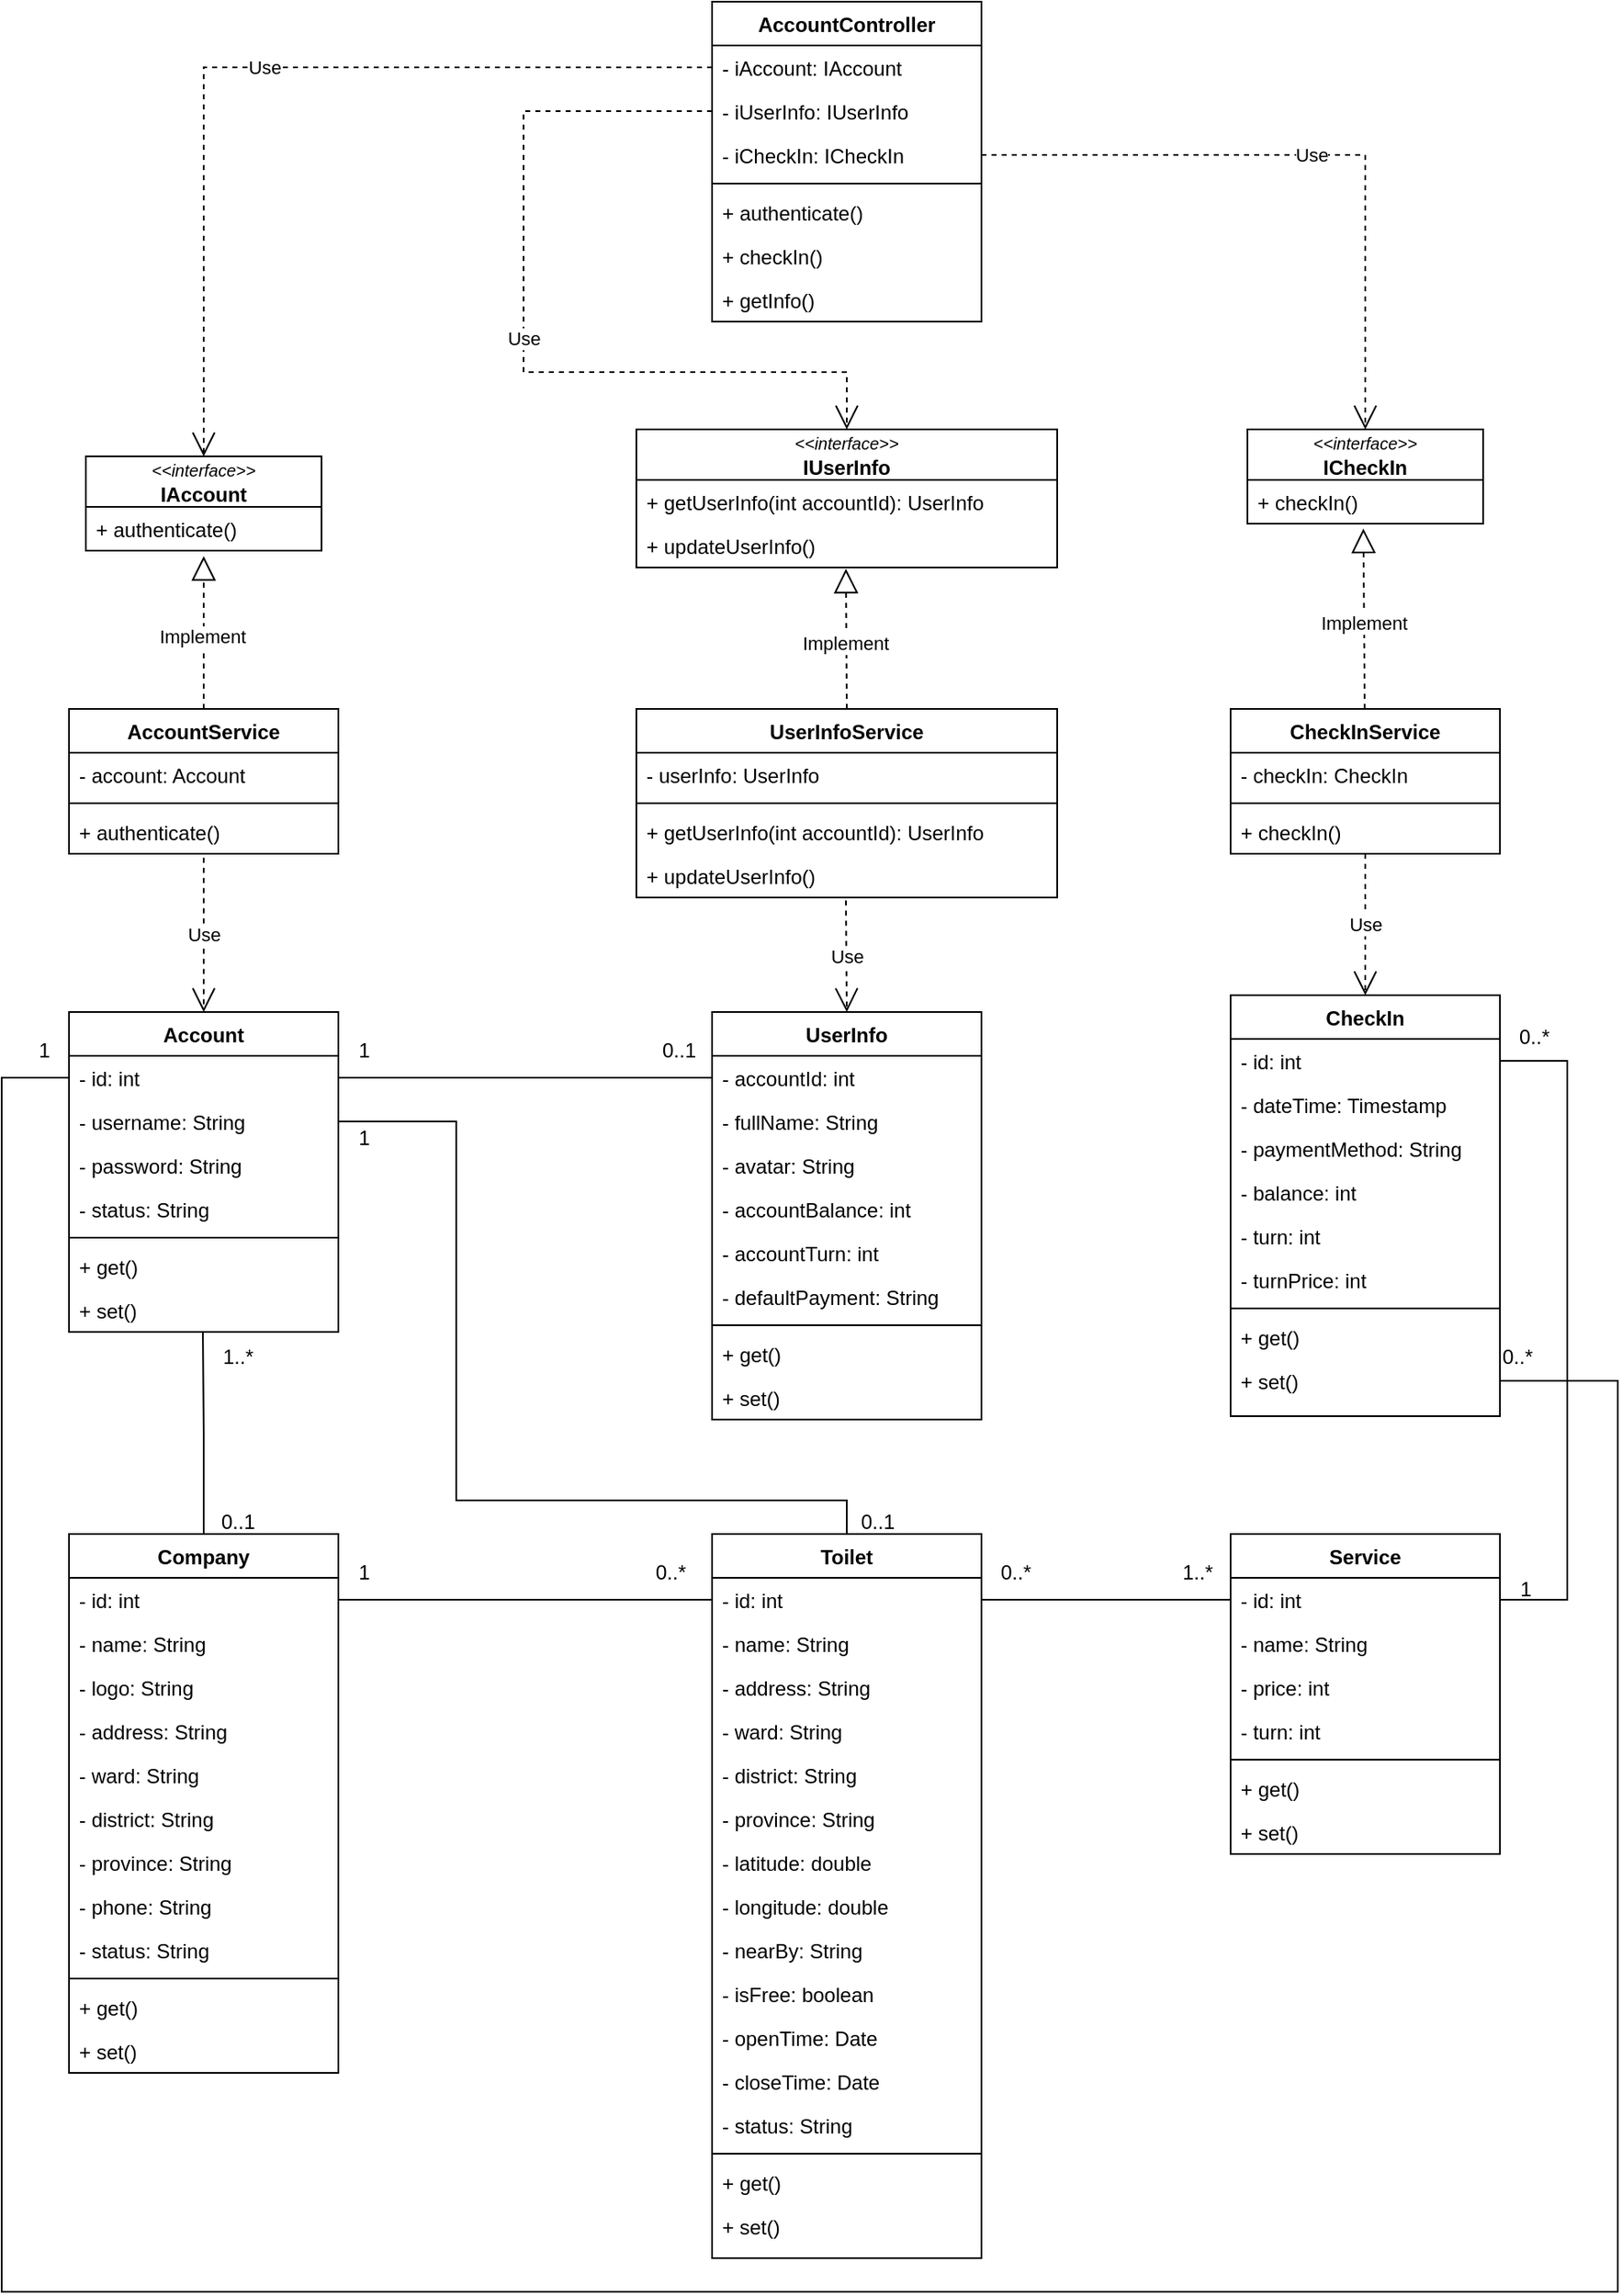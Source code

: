 <mxfile version="21.6.5" type="device" pages="6">
  <diagram id="bOIxT_a_abo3JxXuYSPx" name="Check-in">
    <mxGraphModel dx="3721" dy="1212" grid="1" gridSize="10" guides="1" tooltips="1" connect="1" arrows="1" fold="1" page="1" pageScale="1" pageWidth="1169" pageHeight="827" math="0" shadow="0">
      <root>
        <mxCell id="0" />
        <mxCell id="1" parent="0" />
        <mxCell id="RhZCkwh21WeENpHLgXR8-1" value="AccountController" style="swimlane;fontStyle=1;align=center;verticalAlign=top;childLayout=stackLayout;horizontal=1;startSize=26;horizontalStack=0;resizeParent=1;resizeParentMax=0;resizeLast=0;collapsible=1;marginBottom=0;whiteSpace=wrap;html=1;" parent="1" vertex="1">
          <mxGeometry x="-642" y="170" width="160" height="190" as="geometry" />
        </mxCell>
        <mxCell id="RhZCkwh21WeENpHLgXR8-2" value="- iAccount: IAccount" style="text;strokeColor=none;fillColor=none;align=left;verticalAlign=top;spacingLeft=4;spacingRight=4;overflow=hidden;rotatable=0;points=[[0,0.5],[1,0.5]];portConstraint=eastwest;whiteSpace=wrap;html=1;" parent="RhZCkwh21WeENpHLgXR8-1" vertex="1">
          <mxGeometry y="26" width="160" height="26" as="geometry" />
        </mxCell>
        <mxCell id="xhDgLzyXKpGrfMtSvv5d-1" value="- iUserInfo: IUserInfo" style="text;strokeColor=none;fillColor=none;align=left;verticalAlign=top;spacingLeft=4;spacingRight=4;overflow=hidden;rotatable=0;points=[[0,0.5],[1,0.5]];portConstraint=eastwest;whiteSpace=wrap;html=1;" parent="RhZCkwh21WeENpHLgXR8-1" vertex="1">
          <mxGeometry y="52" width="160" height="26" as="geometry" />
        </mxCell>
        <mxCell id="RhZCkwh21WeENpHLgXR8-3" value="- iCheckIn: ICheckIn" style="text;strokeColor=none;fillColor=none;align=left;verticalAlign=top;spacingLeft=4;spacingRight=4;overflow=hidden;rotatable=0;points=[[0,0.5],[1,0.5]];portConstraint=eastwest;whiteSpace=wrap;html=1;" parent="RhZCkwh21WeENpHLgXR8-1" vertex="1">
          <mxGeometry y="78" width="160" height="26" as="geometry" />
        </mxCell>
        <mxCell id="RhZCkwh21WeENpHLgXR8-4" value="" style="line;strokeWidth=1;fillColor=none;align=left;verticalAlign=middle;spacingTop=-1;spacingLeft=3;spacingRight=3;rotatable=0;labelPosition=right;points=[];portConstraint=eastwest;strokeColor=inherit;" parent="RhZCkwh21WeENpHLgXR8-1" vertex="1">
          <mxGeometry y="104" width="160" height="8" as="geometry" />
        </mxCell>
        <mxCell id="RhZCkwh21WeENpHLgXR8-6" value="+ authenticate()" style="text;strokeColor=none;fillColor=none;align=left;verticalAlign=top;spacingLeft=4;spacingRight=4;overflow=hidden;rotatable=0;points=[[0,0.5],[1,0.5]];portConstraint=eastwest;whiteSpace=wrap;html=1;" parent="RhZCkwh21WeENpHLgXR8-1" vertex="1">
          <mxGeometry y="112" width="160" height="26" as="geometry" />
        </mxCell>
        <mxCell id="RhZCkwh21WeENpHLgXR8-7" value="+ checkIn()" style="text;strokeColor=none;fillColor=none;align=left;verticalAlign=top;spacingLeft=4;spacingRight=4;overflow=hidden;rotatable=0;points=[[0,0.5],[1,0.5]];portConstraint=eastwest;whiteSpace=wrap;html=1;" parent="RhZCkwh21WeENpHLgXR8-1" vertex="1">
          <mxGeometry y="138" width="160" height="26" as="geometry" />
        </mxCell>
        <mxCell id="RhZCkwh21WeENpHLgXR8-9" value="+ getInfo()" style="text;strokeColor=none;fillColor=none;align=left;verticalAlign=top;spacingLeft=4;spacingRight=4;overflow=hidden;rotatable=0;points=[[0,0.5],[1,0.5]];portConstraint=eastwest;whiteSpace=wrap;html=1;" parent="RhZCkwh21WeENpHLgXR8-1" vertex="1">
          <mxGeometry y="164" width="160" height="26" as="geometry" />
        </mxCell>
        <mxCell id="Aj3pU2EFfadT8CQD0Ts6-1" value="&lt;i&gt;&lt;font style=&quot;font-size: 10px;&quot;&gt;&amp;lt;&amp;lt;interface&amp;gt;&amp;gt;&lt;/font&gt;&lt;/i&gt;&lt;br&gt;&lt;b&gt;IAccount&lt;/b&gt;" style="swimlane;fontStyle=0;childLayout=stackLayout;horizontal=1;startSize=30;fillColor=none;horizontalStack=0;resizeParent=1;resizeParentMax=0;resizeLast=0;collapsible=1;marginBottom=0;whiteSpace=wrap;html=1;" parent="1" vertex="1">
          <mxGeometry x="-1014" y="440" width="140" height="56" as="geometry" />
        </mxCell>
        <mxCell id="Aj3pU2EFfadT8CQD0Ts6-3" value="+ authenticate()" style="text;strokeColor=none;fillColor=none;align=left;verticalAlign=top;spacingLeft=4;spacingRight=4;overflow=hidden;rotatable=0;points=[[0,0.5],[1,0.5]];portConstraint=eastwest;whiteSpace=wrap;html=1;" parent="Aj3pU2EFfadT8CQD0Ts6-1" vertex="1">
          <mxGeometry y="30" width="140" height="26" as="geometry" />
        </mxCell>
        <mxCell id="Aj3pU2EFfadT8CQD0Ts6-4" value="&lt;font style=&quot;font-size: 10px;&quot;&gt;&lt;i&gt;&amp;lt;&amp;lt;interface&amp;gt;&amp;gt;&lt;/i&gt;&lt;/font&gt;&lt;br&gt;&lt;b&gt;ICheckIn&lt;/b&gt;" style="swimlane;fontStyle=0;childLayout=stackLayout;horizontal=1;startSize=30;fillColor=none;horizontalStack=0;resizeParent=1;resizeParentMax=0;resizeLast=0;collapsible=1;marginBottom=0;whiteSpace=wrap;html=1;" parent="1" vertex="1">
          <mxGeometry x="-324" y="424" width="140" height="56" as="geometry" />
        </mxCell>
        <mxCell id="Aj3pU2EFfadT8CQD0Ts6-5" value="+ checkIn()" style="text;strokeColor=none;fillColor=none;align=left;verticalAlign=top;spacingLeft=4;spacingRight=4;overflow=hidden;rotatable=0;points=[[0,0.5],[1,0.5]];portConstraint=eastwest;whiteSpace=wrap;html=1;" parent="Aj3pU2EFfadT8CQD0Ts6-4" vertex="1">
          <mxGeometry y="30" width="140" height="26" as="geometry" />
        </mxCell>
        <mxCell id="Aj3pU2EFfadT8CQD0Ts6-6" value="&lt;i&gt;&lt;font style=&quot;font-size: 10px;&quot;&gt;&amp;lt;&amp;lt;interface&amp;gt;&amp;gt;&lt;/font&gt;&lt;/i&gt;&lt;br&gt;&lt;b&gt;IUserInfo&lt;/b&gt;" style="swimlane;fontStyle=0;childLayout=stackLayout;horizontal=1;startSize=30;fillColor=none;horizontalStack=0;resizeParent=1;resizeParentMax=0;resizeLast=0;collapsible=1;marginBottom=0;whiteSpace=wrap;html=1;" parent="1" vertex="1">
          <mxGeometry x="-687" y="424" width="250" height="82" as="geometry" />
        </mxCell>
        <mxCell id="Aj3pU2EFfadT8CQD0Ts6-13" value="+ getUserInfo(int accountId): UserInfo" style="text;strokeColor=none;fillColor=none;align=left;verticalAlign=top;spacingLeft=4;spacingRight=4;overflow=hidden;rotatable=0;points=[[0,0.5],[1,0.5]];portConstraint=eastwest;whiteSpace=wrap;html=1;" parent="Aj3pU2EFfadT8CQD0Ts6-6" vertex="1">
          <mxGeometry y="30" width="250" height="26" as="geometry" />
        </mxCell>
        <mxCell id="Aj3pU2EFfadT8CQD0Ts6-8" value="+ updateUserInfo()" style="text;strokeColor=none;fillColor=none;align=left;verticalAlign=top;spacingLeft=4;spacingRight=4;overflow=hidden;rotatable=0;points=[[0,0.5],[1,0.5]];portConstraint=eastwest;whiteSpace=wrap;html=1;" parent="Aj3pU2EFfadT8CQD0Ts6-6" vertex="1">
          <mxGeometry y="56" width="250" height="26" as="geometry" />
        </mxCell>
        <mxCell id="Aj3pU2EFfadT8CQD0Ts6-9" value="Use" style="endArrow=open;endSize=12;dashed=1;html=1;rounded=0;exitX=0;exitY=0.5;exitDx=0;exitDy=0;entryX=0.5;entryY=0;entryDx=0;entryDy=0;edgeStyle=orthogonalEdgeStyle;" parent="1" source="xhDgLzyXKpGrfMtSvv5d-1" target="Aj3pU2EFfadT8CQD0Ts6-6" edge="1">
          <mxGeometry width="160" relative="1" as="geometry">
            <mxPoint x="-437" y="390" as="sourcePoint" />
            <mxPoint x="-277" y="390" as="targetPoint" />
            <Array as="points">
              <mxPoint x="-754" y="235" />
              <mxPoint x="-754" y="390" />
              <mxPoint x="-562" y="390" />
            </Array>
          </mxGeometry>
        </mxCell>
        <mxCell id="Aj3pU2EFfadT8CQD0Ts6-10" value="Use" style="endArrow=open;endSize=12;dashed=1;html=1;rounded=0;entryX=0.5;entryY=0;entryDx=0;entryDy=0;exitX=0;exitY=0.5;exitDx=0;exitDy=0;edgeStyle=orthogonalEdgeStyle;" parent="1" source="RhZCkwh21WeENpHLgXR8-2" target="Aj3pU2EFfadT8CQD0Ts6-1" edge="1">
          <mxGeometry width="160" relative="1" as="geometry">
            <mxPoint x="-417" y="260" as="sourcePoint" />
            <mxPoint x="-277" y="390" as="targetPoint" />
          </mxGeometry>
        </mxCell>
        <mxCell id="Aj3pU2EFfadT8CQD0Ts6-12" value="Use" style="endArrow=open;endSize=12;dashed=1;html=1;rounded=0;exitX=1;exitY=0.5;exitDx=0;exitDy=0;entryX=0.5;entryY=0;entryDx=0;entryDy=0;edgeStyle=orthogonalEdgeStyle;" parent="1" source="RhZCkwh21WeENpHLgXR8-3" target="Aj3pU2EFfadT8CQD0Ts6-4" edge="1">
          <mxGeometry width="160" relative="1" as="geometry">
            <mxPoint x="-407" y="390" as="sourcePoint" />
            <mxPoint x="-247" y="390" as="targetPoint" />
          </mxGeometry>
        </mxCell>
        <mxCell id="Da4lFuFYA3LXjwx-VfUe-1" value="UserInfoService" style="swimlane;fontStyle=1;align=center;verticalAlign=top;childLayout=stackLayout;horizontal=1;startSize=26;horizontalStack=0;resizeParent=1;resizeParentMax=0;resizeLast=0;collapsible=1;marginBottom=0;whiteSpace=wrap;html=1;" parent="1" vertex="1">
          <mxGeometry x="-687" y="590" width="250" height="112" as="geometry" />
        </mxCell>
        <mxCell id="Da4lFuFYA3LXjwx-VfUe-2" value="- userInfo: UserInfo" style="text;strokeColor=none;fillColor=none;align=left;verticalAlign=top;spacingLeft=4;spacingRight=4;overflow=hidden;rotatable=0;points=[[0,0.5],[1,0.5]];portConstraint=eastwest;whiteSpace=wrap;html=1;" parent="Da4lFuFYA3LXjwx-VfUe-1" vertex="1">
          <mxGeometry y="26" width="250" height="26" as="geometry" />
        </mxCell>
        <mxCell id="Da4lFuFYA3LXjwx-VfUe-3" value="" style="line;strokeWidth=1;fillColor=none;align=left;verticalAlign=middle;spacingTop=-1;spacingLeft=3;spacingRight=3;rotatable=0;labelPosition=right;points=[];portConstraint=eastwest;strokeColor=inherit;" parent="Da4lFuFYA3LXjwx-VfUe-1" vertex="1">
          <mxGeometry y="52" width="250" height="8" as="geometry" />
        </mxCell>
        <mxCell id="Da4lFuFYA3LXjwx-VfUe-4" value="+ getUserInfo(int accountId): UserInfo" style="text;strokeColor=none;fillColor=none;align=left;verticalAlign=top;spacingLeft=4;spacingRight=4;overflow=hidden;rotatable=0;points=[[0,0.5],[1,0.5]];portConstraint=eastwest;whiteSpace=wrap;html=1;" parent="Da4lFuFYA3LXjwx-VfUe-1" vertex="1">
          <mxGeometry y="60" width="250" height="26" as="geometry" />
        </mxCell>
        <mxCell id="Da4lFuFYA3LXjwx-VfUe-5" value="+ updateUserInfo()" style="text;strokeColor=none;fillColor=none;align=left;verticalAlign=top;spacingLeft=4;spacingRight=4;overflow=hidden;rotatable=0;points=[[0,0.5],[1,0.5]];portConstraint=eastwest;whiteSpace=wrap;html=1;" parent="Da4lFuFYA3LXjwx-VfUe-1" vertex="1">
          <mxGeometry y="86" width="250" height="26" as="geometry" />
        </mxCell>
        <mxCell id="Q49fd8amgjI7_Wde6pFH-1" value="" style="endArrow=block;dashed=1;endFill=0;endSize=12;html=1;rounded=0;exitX=0.5;exitY=0;exitDx=0;exitDy=0;entryX=0.498;entryY=1.03;entryDx=0;entryDy=0;entryPerimeter=0;" parent="1" source="Da4lFuFYA3LXjwx-VfUe-1" target="Aj3pU2EFfadT8CQD0Ts6-8" edge="1">
          <mxGeometry width="160" relative="1" as="geometry">
            <mxPoint x="-407" y="440" as="sourcePoint" />
            <mxPoint x="-247" y="440" as="targetPoint" />
          </mxGeometry>
        </mxCell>
        <mxCell id="-CjpGIKiOIS0ja7M_VPo-1" value="Implement" style="edgeLabel;html=1;align=center;verticalAlign=middle;resizable=0;points=[];" parent="Q49fd8amgjI7_Wde6pFH-1" connectable="0" vertex="1">
          <mxGeometry x="-0.049" y="1" relative="1" as="geometry">
            <mxPoint as="offset" />
          </mxGeometry>
        </mxCell>
        <mxCell id="fldcsrLRpmD_W5bHFZiD-1" value="AccountService" style="swimlane;fontStyle=1;align=center;verticalAlign=top;childLayout=stackLayout;horizontal=1;startSize=26;horizontalStack=0;resizeParent=1;resizeParentMax=0;resizeLast=0;collapsible=1;marginBottom=0;whiteSpace=wrap;html=1;" parent="1" vertex="1">
          <mxGeometry x="-1024" y="590" width="160" height="86" as="geometry" />
        </mxCell>
        <mxCell id="fldcsrLRpmD_W5bHFZiD-2" value="- account: Account" style="text;strokeColor=none;fillColor=none;align=left;verticalAlign=top;spacingLeft=4;spacingRight=4;overflow=hidden;rotatable=0;points=[[0,0.5],[1,0.5]];portConstraint=eastwest;whiteSpace=wrap;html=1;" parent="fldcsrLRpmD_W5bHFZiD-1" vertex="1">
          <mxGeometry y="26" width="160" height="26" as="geometry" />
        </mxCell>
        <mxCell id="fldcsrLRpmD_W5bHFZiD-3" value="" style="line;strokeWidth=1;fillColor=none;align=left;verticalAlign=middle;spacingTop=-1;spacingLeft=3;spacingRight=3;rotatable=0;labelPosition=right;points=[];portConstraint=eastwest;strokeColor=inherit;" parent="fldcsrLRpmD_W5bHFZiD-1" vertex="1">
          <mxGeometry y="52" width="160" height="8" as="geometry" />
        </mxCell>
        <mxCell id="fldcsrLRpmD_W5bHFZiD-5" value="+ authenticate()" style="text;strokeColor=none;fillColor=none;align=left;verticalAlign=top;spacingLeft=4;spacingRight=4;overflow=hidden;rotatable=0;points=[[0,0.5],[1,0.5]];portConstraint=eastwest;whiteSpace=wrap;html=1;" parent="fldcsrLRpmD_W5bHFZiD-1" vertex="1">
          <mxGeometry y="60" width="160" height="26" as="geometry" />
        </mxCell>
        <mxCell id="fldcsrLRpmD_W5bHFZiD-6" value="" style="endArrow=block;dashed=1;endFill=0;endSize=12;html=1;rounded=0;entryX=0.5;entryY=1.126;entryDx=0;entryDy=0;entryPerimeter=0;" parent="1" source="fldcsrLRpmD_W5bHFZiD-1" target="Aj3pU2EFfadT8CQD0Ts6-3" edge="1">
          <mxGeometry width="160" relative="1" as="geometry">
            <mxPoint x="-552" y="600" as="sourcePoint" />
            <mxPoint x="-552" y="533" as="targetPoint" />
          </mxGeometry>
        </mxCell>
        <mxCell id="fldcsrLRpmD_W5bHFZiD-7" value="Implement" style="edgeLabel;html=1;align=center;verticalAlign=middle;resizable=0;points=[];" parent="fldcsrLRpmD_W5bHFZiD-6" connectable="0" vertex="1">
          <mxGeometry x="-0.049" y="1" relative="1" as="geometry">
            <mxPoint as="offset" />
          </mxGeometry>
        </mxCell>
        <mxCell id="1MsteLfu8-Ym3e3YYRQM-1" value="CheckInService" style="swimlane;fontStyle=1;align=center;verticalAlign=top;childLayout=stackLayout;horizontal=1;startSize=26;horizontalStack=0;resizeParent=1;resizeParentMax=0;resizeLast=0;collapsible=1;marginBottom=0;whiteSpace=wrap;html=1;" parent="1" vertex="1">
          <mxGeometry x="-334" y="590" width="160" height="86" as="geometry" />
        </mxCell>
        <mxCell id="1MsteLfu8-Ym3e3YYRQM-2" value="- checkIn: CheckIn" style="text;strokeColor=none;fillColor=none;align=left;verticalAlign=top;spacingLeft=4;spacingRight=4;overflow=hidden;rotatable=0;points=[[0,0.5],[1,0.5]];portConstraint=eastwest;whiteSpace=wrap;html=1;" parent="1MsteLfu8-Ym3e3YYRQM-1" vertex="1">
          <mxGeometry y="26" width="160" height="26" as="geometry" />
        </mxCell>
        <mxCell id="1MsteLfu8-Ym3e3YYRQM-3" value="" style="line;strokeWidth=1;fillColor=none;align=left;verticalAlign=middle;spacingTop=-1;spacingLeft=3;spacingRight=3;rotatable=0;labelPosition=right;points=[];portConstraint=eastwest;strokeColor=inherit;" parent="1MsteLfu8-Ym3e3YYRQM-1" vertex="1">
          <mxGeometry y="52" width="160" height="8" as="geometry" />
        </mxCell>
        <mxCell id="1MsteLfu8-Ym3e3YYRQM-4" value="+ checkIn()" style="text;strokeColor=none;fillColor=none;align=left;verticalAlign=top;spacingLeft=4;spacingRight=4;overflow=hidden;rotatable=0;points=[[0,0.5],[1,0.5]];portConstraint=eastwest;whiteSpace=wrap;html=1;" parent="1MsteLfu8-Ym3e3YYRQM-1" vertex="1">
          <mxGeometry y="60" width="160" height="26" as="geometry" />
        </mxCell>
        <mxCell id="1MsteLfu8-Ym3e3YYRQM-5" value="" style="endArrow=block;dashed=1;endFill=0;endSize=12;html=1;rounded=0;entryX=0.492;entryY=1.113;entryDx=0;entryDy=0;entryPerimeter=0;" parent="1" source="1MsteLfu8-Ym3e3YYRQM-1" target="Aj3pU2EFfadT8CQD0Ts6-5" edge="1">
          <mxGeometry width="160" relative="1" as="geometry">
            <mxPoint x="-297" y="600" as="sourcePoint" />
            <mxPoint x="-297" y="535" as="targetPoint" />
          </mxGeometry>
        </mxCell>
        <mxCell id="1MsteLfu8-Ym3e3YYRQM-6" value="Implement" style="edgeLabel;html=1;align=center;verticalAlign=middle;resizable=0;points=[];" parent="1MsteLfu8-Ym3e3YYRQM-5" connectable="0" vertex="1">
          <mxGeometry x="-0.049" y="1" relative="1" as="geometry">
            <mxPoint as="offset" />
          </mxGeometry>
        </mxCell>
        <mxCell id="8z4SMZGwUzYUFZQ3LJXS-1" value="Account" style="swimlane;fontStyle=1;align=center;verticalAlign=top;childLayout=stackLayout;horizontal=1;startSize=26;horizontalStack=0;resizeParent=1;resizeLast=0;collapsible=1;marginBottom=0;rounded=0;shadow=0;strokeWidth=1;" parent="1" vertex="1">
          <mxGeometry x="-1024" y="770" width="160" height="190" as="geometry">
            <mxRectangle x="550" y="140" width="160" height="26" as="alternateBounds" />
          </mxGeometry>
        </mxCell>
        <mxCell id="8z4SMZGwUzYUFZQ3LJXS-2" value="- id: int" style="text;align=left;verticalAlign=top;spacingLeft=4;spacingRight=4;overflow=hidden;rotatable=0;points=[[0,0.5],[1,0.5]];portConstraint=eastwest;" parent="8z4SMZGwUzYUFZQ3LJXS-1" vertex="1">
          <mxGeometry y="26" width="160" height="26" as="geometry" />
        </mxCell>
        <mxCell id="8z4SMZGwUzYUFZQ3LJXS-3" value="- username: String" style="text;align=left;verticalAlign=top;spacingLeft=4;spacingRight=4;overflow=hidden;rotatable=0;points=[[0,0.5],[1,0.5]];portConstraint=eastwest;" parent="8z4SMZGwUzYUFZQ3LJXS-1" vertex="1">
          <mxGeometry y="52" width="160" height="26" as="geometry" />
        </mxCell>
        <mxCell id="8z4SMZGwUzYUFZQ3LJXS-4" value="- password: String" style="text;align=left;verticalAlign=top;spacingLeft=4;spacingRight=4;overflow=hidden;rotatable=0;points=[[0,0.5],[1,0.5]];portConstraint=eastwest;rounded=0;shadow=0;html=0;" parent="8z4SMZGwUzYUFZQ3LJXS-1" vertex="1">
          <mxGeometry y="78" width="160" height="26" as="geometry" />
        </mxCell>
        <mxCell id="8z4SMZGwUzYUFZQ3LJXS-5" value="- status: String" style="text;align=left;verticalAlign=top;spacingLeft=4;spacingRight=4;overflow=hidden;rotatable=0;points=[[0,0.5],[1,0.5]];portConstraint=eastwest;rounded=0;shadow=0;html=0;" parent="8z4SMZGwUzYUFZQ3LJXS-1" vertex="1">
          <mxGeometry y="104" width="160" height="26" as="geometry" />
        </mxCell>
        <mxCell id="8z4SMZGwUzYUFZQ3LJXS-6" value="" style="line;html=1;strokeWidth=1;align=left;verticalAlign=middle;spacingTop=-1;spacingLeft=3;spacingRight=3;rotatable=0;labelPosition=right;points=[];portConstraint=eastwest;" parent="8z4SMZGwUzYUFZQ3LJXS-1" vertex="1">
          <mxGeometry y="130" width="160" height="8" as="geometry" />
        </mxCell>
        <mxCell id="8z4SMZGwUzYUFZQ3LJXS-7" value="+ get()" style="text;align=left;verticalAlign=top;spacingLeft=4;spacingRight=4;overflow=hidden;rotatable=0;points=[[0,0.5],[1,0.5]];portConstraint=eastwest;" parent="8z4SMZGwUzYUFZQ3LJXS-1" vertex="1">
          <mxGeometry y="138" width="160" height="26" as="geometry" />
        </mxCell>
        <mxCell id="8z4SMZGwUzYUFZQ3LJXS-8" value="+ set()" style="text;align=left;verticalAlign=top;spacingLeft=4;spacingRight=4;overflow=hidden;rotatable=0;points=[[0,0.5],[1,0.5]];portConstraint=eastwest;" parent="8z4SMZGwUzYUFZQ3LJXS-1" vertex="1">
          <mxGeometry y="164" width="160" height="26" as="geometry" />
        </mxCell>
        <mxCell id="L6R60gHFZ_0zEivgIZqn-1" value="UserInfo" style="swimlane;fontStyle=1;align=center;verticalAlign=top;childLayout=stackLayout;horizontal=1;startSize=26;horizontalStack=0;resizeParent=1;resizeLast=0;collapsible=1;marginBottom=0;rounded=0;shadow=0;strokeWidth=1;" parent="1" vertex="1">
          <mxGeometry x="-642" y="770" width="160" height="242" as="geometry">
            <mxRectangle x="550" y="140" width="160" height="26" as="alternateBounds" />
          </mxGeometry>
        </mxCell>
        <mxCell id="L6R60gHFZ_0zEivgIZqn-2" value="- accountId: int" style="text;align=left;verticalAlign=top;spacingLeft=4;spacingRight=4;overflow=hidden;rotatable=0;points=[[0,0.5],[1,0.5]];portConstraint=eastwest;" parent="L6R60gHFZ_0zEivgIZqn-1" vertex="1">
          <mxGeometry y="26" width="160" height="26" as="geometry" />
        </mxCell>
        <mxCell id="L6R60gHFZ_0zEivgIZqn-3" value="- fullName: String" style="text;align=left;verticalAlign=top;spacingLeft=4;spacingRight=4;overflow=hidden;rotatable=0;points=[[0,0.5],[1,0.5]];portConstraint=eastwest;rounded=0;shadow=0;html=0;" parent="L6R60gHFZ_0zEivgIZqn-1" vertex="1">
          <mxGeometry y="52" width="160" height="26" as="geometry" />
        </mxCell>
        <mxCell id="L6R60gHFZ_0zEivgIZqn-5" value="- avatar: String" style="text;align=left;verticalAlign=top;spacingLeft=4;spacingRight=4;overflow=hidden;rotatable=0;points=[[0,0.5],[1,0.5]];portConstraint=eastwest;rounded=0;shadow=0;html=0;" parent="L6R60gHFZ_0zEivgIZqn-1" vertex="1">
          <mxGeometry y="78" width="160" height="26" as="geometry" />
        </mxCell>
        <mxCell id="L6R60gHFZ_0zEivgIZqn-6" value="- accountBalance: int" style="text;align=left;verticalAlign=top;spacingLeft=4;spacingRight=4;overflow=hidden;rotatable=0;points=[[0,0.5],[1,0.5]];portConstraint=eastwest;rounded=0;shadow=0;html=0;" parent="L6R60gHFZ_0zEivgIZqn-1" vertex="1">
          <mxGeometry y="104" width="160" height="26" as="geometry" />
        </mxCell>
        <mxCell id="L6R60gHFZ_0zEivgIZqn-7" value="- accountTurn: int" style="text;align=left;verticalAlign=top;spacingLeft=4;spacingRight=4;overflow=hidden;rotatable=0;points=[[0,0.5],[1,0.5]];portConstraint=eastwest;rounded=0;shadow=0;html=0;" parent="L6R60gHFZ_0zEivgIZqn-1" vertex="1">
          <mxGeometry y="130" width="160" height="26" as="geometry" />
        </mxCell>
        <mxCell id="L6R60gHFZ_0zEivgIZqn-8" value="- defaultPayment: String" style="text;align=left;verticalAlign=top;spacingLeft=4;spacingRight=4;overflow=hidden;rotatable=0;points=[[0,0.5],[1,0.5]];portConstraint=eastwest;rounded=0;shadow=0;html=0;" parent="L6R60gHFZ_0zEivgIZqn-1" vertex="1">
          <mxGeometry y="156" width="160" height="26" as="geometry" />
        </mxCell>
        <mxCell id="L6R60gHFZ_0zEivgIZqn-9" value="" style="line;html=1;strokeWidth=1;align=left;verticalAlign=middle;spacingTop=-1;spacingLeft=3;spacingRight=3;rotatable=0;labelPosition=right;points=[];portConstraint=eastwest;" parent="L6R60gHFZ_0zEivgIZqn-1" vertex="1">
          <mxGeometry y="182" width="160" height="8" as="geometry" />
        </mxCell>
        <mxCell id="L6R60gHFZ_0zEivgIZqn-10" value="+ get()" style="text;align=left;verticalAlign=top;spacingLeft=4;spacingRight=4;overflow=hidden;rotatable=0;points=[[0,0.5],[1,0.5]];portConstraint=eastwest;" parent="L6R60gHFZ_0zEivgIZqn-1" vertex="1">
          <mxGeometry y="190" width="160" height="26" as="geometry" />
        </mxCell>
        <mxCell id="L6R60gHFZ_0zEivgIZqn-11" value="+ set()" style="text;align=left;verticalAlign=top;spacingLeft=4;spacingRight=4;overflow=hidden;rotatable=0;points=[[0,0.5],[1,0.5]];portConstraint=eastwest;" parent="L6R60gHFZ_0zEivgIZqn-1" vertex="1">
          <mxGeometry y="216" width="160" height="26" as="geometry" />
        </mxCell>
        <mxCell id="MC31kDLvRMLrlKxW3yPd-22" style="rounded=0;orthogonalLoop=1;jettySize=auto;html=1;endArrow=none;endFill=0;exitX=1;exitY=0.5;exitDx=0;exitDy=0;entryX=1;entryY=0.5;entryDx=0;entryDy=0;edgeStyle=orthogonalEdgeStyle;" parent="1" source="DLnWt0XYLggAMXaUjy2h-2" target="hfEjwctkAwly5OKq6xQh-2" edge="1">
          <mxGeometry relative="1" as="geometry">
            <mxPoint x="6" y="800" as="sourcePoint" />
            <mxPoint x="-184" y="1153" as="targetPoint" />
            <Array as="points">
              <mxPoint x="-134" y="799" />
              <mxPoint x="-134" y="1119" />
            </Array>
          </mxGeometry>
        </mxCell>
        <mxCell id="DLnWt0XYLggAMXaUjy2h-1" value="CheckIn" style="swimlane;fontStyle=1;align=center;verticalAlign=top;childLayout=stackLayout;horizontal=1;startSize=26;horizontalStack=0;resizeParent=1;resizeLast=0;collapsible=1;marginBottom=0;rounded=0;shadow=0;strokeWidth=1;" parent="1" vertex="1">
          <mxGeometry x="-334" y="760" width="160" height="250" as="geometry">
            <mxRectangle x="550" y="140" width="160" height="26" as="alternateBounds" />
          </mxGeometry>
        </mxCell>
        <mxCell id="DLnWt0XYLggAMXaUjy2h-2" value="- id: int" style="text;align=left;verticalAlign=top;spacingLeft=4;spacingRight=4;overflow=hidden;rotatable=0;points=[[0,0.5],[1,0.5]];portConstraint=eastwest;" parent="DLnWt0XYLggAMXaUjy2h-1" vertex="1">
          <mxGeometry y="26" width="160" height="26" as="geometry" />
        </mxCell>
        <mxCell id="DLnWt0XYLggAMXaUjy2h-5" value="- dateTime: Timestamp" style="text;align=left;verticalAlign=top;spacingLeft=4;spacingRight=4;overflow=hidden;rotatable=0;points=[[0,0.5],[1,0.5]];portConstraint=eastwest;rounded=0;shadow=0;html=0;" parent="DLnWt0XYLggAMXaUjy2h-1" vertex="1">
          <mxGeometry y="52" width="160" height="26" as="geometry" />
        </mxCell>
        <mxCell id="DLnWt0XYLggAMXaUjy2h-6" value="- paymentMethod: String" style="text;align=left;verticalAlign=top;spacingLeft=4;spacingRight=4;overflow=hidden;rotatable=0;points=[[0,0.5],[1,0.5]];portConstraint=eastwest;rounded=0;shadow=0;html=0;" parent="DLnWt0XYLggAMXaUjy2h-1" vertex="1">
          <mxGeometry y="78" width="160" height="26" as="geometry" />
        </mxCell>
        <mxCell id="DLnWt0XYLggAMXaUjy2h-7" value="- balance: int" style="text;align=left;verticalAlign=top;spacingLeft=4;spacingRight=4;overflow=hidden;rotatable=0;points=[[0,0.5],[1,0.5]];portConstraint=eastwest;rounded=0;shadow=0;html=0;" parent="DLnWt0XYLggAMXaUjy2h-1" vertex="1">
          <mxGeometry y="104" width="160" height="26" as="geometry" />
        </mxCell>
        <mxCell id="DLnWt0XYLggAMXaUjy2h-8" value="- turn: int" style="text;align=left;verticalAlign=top;spacingLeft=4;spacingRight=4;overflow=hidden;rotatable=0;points=[[0,0.5],[1,0.5]];portConstraint=eastwest;rounded=0;shadow=0;html=0;" parent="DLnWt0XYLggAMXaUjy2h-1" vertex="1">
          <mxGeometry y="130" width="160" height="26" as="geometry" />
        </mxCell>
        <mxCell id="DLnWt0XYLggAMXaUjy2h-9" value="- turnPrice: int" style="text;align=left;verticalAlign=top;spacingLeft=4;spacingRight=4;overflow=hidden;rotatable=0;points=[[0,0.5],[1,0.5]];portConstraint=eastwest;rounded=0;shadow=0;html=0;" parent="DLnWt0XYLggAMXaUjy2h-1" vertex="1">
          <mxGeometry y="156" width="160" height="26" as="geometry" />
        </mxCell>
        <mxCell id="DLnWt0XYLggAMXaUjy2h-10" value="" style="line;html=1;strokeWidth=1;align=left;verticalAlign=middle;spacingTop=-1;spacingLeft=3;spacingRight=3;rotatable=0;labelPosition=right;points=[];portConstraint=eastwest;" parent="DLnWt0XYLggAMXaUjy2h-1" vertex="1">
          <mxGeometry y="182" width="160" height="8" as="geometry" />
        </mxCell>
        <mxCell id="DLnWt0XYLggAMXaUjy2h-11" value="+ get()" style="text;align=left;verticalAlign=top;spacingLeft=4;spacingRight=4;overflow=hidden;rotatable=0;points=[[0,0.5],[1,0.5]];portConstraint=eastwest;" parent="DLnWt0XYLggAMXaUjy2h-1" vertex="1">
          <mxGeometry y="190" width="160" height="26" as="geometry" />
        </mxCell>
        <mxCell id="DLnWt0XYLggAMXaUjy2h-12" value="+ set()" style="text;align=left;verticalAlign=top;spacingLeft=4;spacingRight=4;overflow=hidden;rotatable=0;points=[[0,0.5],[1,0.5]];portConstraint=eastwest;" parent="DLnWt0XYLggAMXaUjy2h-1" vertex="1">
          <mxGeometry y="216" width="160" height="26" as="geometry" />
        </mxCell>
        <mxCell id="MC31kDLvRMLrlKxW3yPd-23" style="rounded=0;orthogonalLoop=1;jettySize=auto;html=1;entryX=1;entryY=0.5;entryDx=0;entryDy=0;endArrow=none;endFill=0;exitX=0;exitY=0.5;exitDx=0;exitDy=0;" parent="1" source="hfEjwctkAwly5OKq6xQh-2" target="oEmSPHAaiscK6fCh4NjZ-2" edge="1">
          <mxGeometry relative="1" as="geometry" />
        </mxCell>
        <mxCell id="hfEjwctkAwly5OKq6xQh-1" value="Service" style="swimlane;fontStyle=1;align=center;verticalAlign=top;childLayout=stackLayout;horizontal=1;startSize=26;horizontalStack=0;resizeParent=1;resizeLast=0;collapsible=1;marginBottom=0;rounded=0;shadow=0;strokeWidth=1;" parent="1" vertex="1">
          <mxGeometry x="-334" y="1080" width="160" height="190" as="geometry">
            <mxRectangle x="550" y="140" width="160" height="26" as="alternateBounds" />
          </mxGeometry>
        </mxCell>
        <mxCell id="hfEjwctkAwly5OKq6xQh-2" value="- id: int" style="text;align=left;verticalAlign=top;spacingLeft=4;spacingRight=4;overflow=hidden;rotatable=0;points=[[0,0.5],[1,0.5]];portConstraint=eastwest;" parent="hfEjwctkAwly5OKq6xQh-1" vertex="1">
          <mxGeometry y="26" width="160" height="26" as="geometry" />
        </mxCell>
        <mxCell id="hfEjwctkAwly5OKq6xQh-3" value="- name: String" style="text;align=left;verticalAlign=top;spacingLeft=4;spacingRight=4;overflow=hidden;rotatable=0;points=[[0,0.5],[1,0.5]];portConstraint=eastwest;rounded=0;shadow=0;html=0;" parent="hfEjwctkAwly5OKq6xQh-1" vertex="1">
          <mxGeometry y="52" width="160" height="26" as="geometry" />
        </mxCell>
        <mxCell id="hfEjwctkAwly5OKq6xQh-4" value="- price: int" style="text;align=left;verticalAlign=top;spacingLeft=4;spacingRight=4;overflow=hidden;rotatable=0;points=[[0,0.5],[1,0.5]];portConstraint=eastwest;rounded=0;shadow=0;html=0;" parent="hfEjwctkAwly5OKq6xQh-1" vertex="1">
          <mxGeometry y="78" width="160" height="26" as="geometry" />
        </mxCell>
        <mxCell id="hfEjwctkAwly5OKq6xQh-5" value="- turn: int" style="text;align=left;verticalAlign=top;spacingLeft=4;spacingRight=4;overflow=hidden;rotatable=0;points=[[0,0.5],[1,0.5]];portConstraint=eastwest;rounded=0;shadow=0;html=0;" parent="hfEjwctkAwly5OKq6xQh-1" vertex="1">
          <mxGeometry y="104" width="160" height="26" as="geometry" />
        </mxCell>
        <mxCell id="hfEjwctkAwly5OKq6xQh-7" value="" style="line;html=1;strokeWidth=1;align=left;verticalAlign=middle;spacingTop=-1;spacingLeft=3;spacingRight=3;rotatable=0;labelPosition=right;points=[];portConstraint=eastwest;" parent="hfEjwctkAwly5OKq6xQh-1" vertex="1">
          <mxGeometry y="130" width="160" height="8" as="geometry" />
        </mxCell>
        <mxCell id="hfEjwctkAwly5OKq6xQh-8" value="+ get()" style="text;align=left;verticalAlign=top;spacingLeft=4;spacingRight=4;overflow=hidden;rotatable=0;points=[[0,0.5],[1,0.5]];portConstraint=eastwest;" parent="hfEjwctkAwly5OKq6xQh-1" vertex="1">
          <mxGeometry y="138" width="160" height="26" as="geometry" />
        </mxCell>
        <mxCell id="hfEjwctkAwly5OKq6xQh-9" value="+ set()" style="text;align=left;verticalAlign=top;spacingLeft=4;spacingRight=4;overflow=hidden;rotatable=0;points=[[0,0.5],[1,0.5]];portConstraint=eastwest;" parent="hfEjwctkAwly5OKq6xQh-1" vertex="1">
          <mxGeometry y="164" width="160" height="26" as="geometry" />
        </mxCell>
        <mxCell id="oEmSPHAaiscK6fCh4NjZ-1" value="Toilet" style="swimlane;fontStyle=1;align=center;verticalAlign=top;childLayout=stackLayout;horizontal=1;startSize=26;horizontalStack=0;resizeParent=1;resizeLast=0;collapsible=1;marginBottom=0;rounded=0;shadow=0;strokeWidth=1;" parent="1" vertex="1">
          <mxGeometry x="-642" y="1080" width="160" height="430" as="geometry">
            <mxRectangle x="550" y="140" width="160" height="26" as="alternateBounds" />
          </mxGeometry>
        </mxCell>
        <mxCell id="oEmSPHAaiscK6fCh4NjZ-2" value="- id: int" style="text;align=left;verticalAlign=top;spacingLeft=4;spacingRight=4;overflow=hidden;rotatable=0;points=[[0,0.5],[1,0.5]];portConstraint=eastwest;" parent="oEmSPHAaiscK6fCh4NjZ-1" vertex="1">
          <mxGeometry y="26" width="160" height="26" as="geometry" />
        </mxCell>
        <mxCell id="oEmSPHAaiscK6fCh4NjZ-3" value="- name: String" style="text;align=left;verticalAlign=top;spacingLeft=4;spacingRight=4;overflow=hidden;rotatable=0;points=[[0,0.5],[1,0.5]];portConstraint=eastwest;rounded=0;shadow=0;html=0;" parent="oEmSPHAaiscK6fCh4NjZ-1" vertex="1">
          <mxGeometry y="52" width="160" height="26" as="geometry" />
        </mxCell>
        <mxCell id="oEmSPHAaiscK6fCh4NjZ-4" value="- address: String" style="text;align=left;verticalAlign=top;spacingLeft=4;spacingRight=4;overflow=hidden;rotatable=0;points=[[0,0.5],[1,0.5]];portConstraint=eastwest;rounded=0;shadow=0;html=0;" parent="oEmSPHAaiscK6fCh4NjZ-1" vertex="1">
          <mxGeometry y="78" width="160" height="26" as="geometry" />
        </mxCell>
        <mxCell id="oEmSPHAaiscK6fCh4NjZ-5" value="- ward: String" style="text;align=left;verticalAlign=top;spacingLeft=4;spacingRight=4;overflow=hidden;rotatable=0;points=[[0,0.5],[1,0.5]];portConstraint=eastwest;rounded=0;shadow=0;html=0;" parent="oEmSPHAaiscK6fCh4NjZ-1" vertex="1">
          <mxGeometry y="104" width="160" height="26" as="geometry" />
        </mxCell>
        <mxCell id="oEmSPHAaiscK6fCh4NjZ-6" value="- district: String" style="text;align=left;verticalAlign=top;spacingLeft=4;spacingRight=4;overflow=hidden;rotatable=0;points=[[0,0.5],[1,0.5]];portConstraint=eastwest;rounded=0;shadow=0;html=0;" parent="oEmSPHAaiscK6fCh4NjZ-1" vertex="1">
          <mxGeometry y="130" width="160" height="26" as="geometry" />
        </mxCell>
        <mxCell id="oEmSPHAaiscK6fCh4NjZ-7" value="- province: String" style="text;align=left;verticalAlign=top;spacingLeft=4;spacingRight=4;overflow=hidden;rotatable=0;points=[[0,0.5],[1,0.5]];portConstraint=eastwest;rounded=0;shadow=0;html=0;" parent="oEmSPHAaiscK6fCh4NjZ-1" vertex="1">
          <mxGeometry y="156" width="160" height="26" as="geometry" />
        </mxCell>
        <mxCell id="oEmSPHAaiscK6fCh4NjZ-8" value="- latitude: double" style="text;align=left;verticalAlign=top;spacingLeft=4;spacingRight=4;overflow=hidden;rotatable=0;points=[[0,0.5],[1,0.5]];portConstraint=eastwest;rounded=0;shadow=0;html=0;" parent="oEmSPHAaiscK6fCh4NjZ-1" vertex="1">
          <mxGeometry y="182" width="160" height="26" as="geometry" />
        </mxCell>
        <mxCell id="oEmSPHAaiscK6fCh4NjZ-9" value="- longitude: double" style="text;align=left;verticalAlign=top;spacingLeft=4;spacingRight=4;overflow=hidden;rotatable=0;points=[[0,0.5],[1,0.5]];portConstraint=eastwest;rounded=0;shadow=0;html=0;" parent="oEmSPHAaiscK6fCh4NjZ-1" vertex="1">
          <mxGeometry y="208" width="160" height="26" as="geometry" />
        </mxCell>
        <mxCell id="oEmSPHAaiscK6fCh4NjZ-10" value="- nearBy: String" style="text;align=left;verticalAlign=top;spacingLeft=4;spacingRight=4;overflow=hidden;rotatable=0;points=[[0,0.5],[1,0.5]];portConstraint=eastwest;rounded=0;shadow=0;html=0;" parent="oEmSPHAaiscK6fCh4NjZ-1" vertex="1">
          <mxGeometry y="234" width="160" height="26" as="geometry" />
        </mxCell>
        <mxCell id="oEmSPHAaiscK6fCh4NjZ-11" value="- isFree: boolean" style="text;align=left;verticalAlign=top;spacingLeft=4;spacingRight=4;overflow=hidden;rotatable=0;points=[[0,0.5],[1,0.5]];portConstraint=eastwest;rounded=0;shadow=0;html=0;" parent="oEmSPHAaiscK6fCh4NjZ-1" vertex="1">
          <mxGeometry y="260" width="160" height="26" as="geometry" />
        </mxCell>
        <mxCell id="oEmSPHAaiscK6fCh4NjZ-12" value="- openTime: Date" style="text;align=left;verticalAlign=top;spacingLeft=4;spacingRight=4;overflow=hidden;rotatable=0;points=[[0,0.5],[1,0.5]];portConstraint=eastwest;rounded=0;shadow=0;html=0;" parent="oEmSPHAaiscK6fCh4NjZ-1" vertex="1">
          <mxGeometry y="286" width="160" height="26" as="geometry" />
        </mxCell>
        <mxCell id="oEmSPHAaiscK6fCh4NjZ-13" value="- closeTime: Date" style="text;align=left;verticalAlign=top;spacingLeft=4;spacingRight=4;overflow=hidden;rotatable=0;points=[[0,0.5],[1,0.5]];portConstraint=eastwest;rounded=0;shadow=0;html=0;" parent="oEmSPHAaiscK6fCh4NjZ-1" vertex="1">
          <mxGeometry y="312" width="160" height="26" as="geometry" />
        </mxCell>
        <mxCell id="oEmSPHAaiscK6fCh4NjZ-14" value="- status: String" style="text;align=left;verticalAlign=top;spacingLeft=4;spacingRight=4;overflow=hidden;rotatable=0;points=[[0,0.5],[1,0.5]];portConstraint=eastwest;rounded=0;shadow=0;html=0;" parent="oEmSPHAaiscK6fCh4NjZ-1" vertex="1">
          <mxGeometry y="338" width="160" height="26" as="geometry" />
        </mxCell>
        <mxCell id="oEmSPHAaiscK6fCh4NjZ-15" value="" style="line;html=1;strokeWidth=1;align=left;verticalAlign=middle;spacingTop=-1;spacingLeft=3;spacingRight=3;rotatable=0;labelPosition=right;points=[];portConstraint=eastwest;" parent="oEmSPHAaiscK6fCh4NjZ-1" vertex="1">
          <mxGeometry y="364" width="160" height="8" as="geometry" />
        </mxCell>
        <mxCell id="oEmSPHAaiscK6fCh4NjZ-16" value="+ get()" style="text;align=left;verticalAlign=top;spacingLeft=4;spacingRight=4;overflow=hidden;rotatable=0;points=[[0,0.5],[1,0.5]];portConstraint=eastwest;" parent="oEmSPHAaiscK6fCh4NjZ-1" vertex="1">
          <mxGeometry y="372" width="160" height="26" as="geometry" />
        </mxCell>
        <mxCell id="oEmSPHAaiscK6fCh4NjZ-17" value="+ set()" style="text;align=left;verticalAlign=top;spacingLeft=4;spacingRight=4;overflow=hidden;rotatable=0;points=[[0,0.5],[1,0.5]];portConstraint=eastwest;" parent="oEmSPHAaiscK6fCh4NjZ-1" vertex="1">
          <mxGeometry y="398" width="160" height="26" as="geometry" />
        </mxCell>
        <mxCell id="VZ7ihaSzmBbg2aNsGEHf-1" value="Use" style="endArrow=open;endSize=12;dashed=1;html=1;rounded=0;exitX=0.498;exitY=1.069;exitDx=0;exitDy=0;exitPerimeter=0;entryX=0.5;entryY=0;entryDx=0;entryDy=0;" parent="1" source="Da4lFuFYA3LXjwx-VfUe-5" target="L6R60gHFZ_0zEivgIZqn-1" edge="1">
          <mxGeometry width="160" relative="1" as="geometry">
            <mxPoint x="-317" y="700" as="sourcePoint" />
            <mxPoint x="-157" y="700" as="targetPoint" />
          </mxGeometry>
        </mxCell>
        <mxCell id="VZ7ihaSzmBbg2aNsGEHf-2" value="Use" style="endArrow=open;endSize=12;dashed=1;html=1;rounded=0;exitX=0.5;exitY=1.089;exitDx=0;exitDy=0;exitPerimeter=0;entryX=0.5;entryY=0;entryDx=0;entryDy=0;" parent="1" source="fldcsrLRpmD_W5bHFZiD-5" target="8z4SMZGwUzYUFZQ3LJXS-1" edge="1">
          <mxGeometry width="160" relative="1" as="geometry">
            <mxPoint x="-552" y="714" as="sourcePoint" />
            <mxPoint x="-552" y="770" as="targetPoint" />
          </mxGeometry>
        </mxCell>
        <mxCell id="VZ7ihaSzmBbg2aNsGEHf-3" value="Use" style="endArrow=open;endSize=12;dashed=1;html=1;rounded=0;entryX=0.5;entryY=0;entryDx=0;entryDy=0;" parent="1" source="1MsteLfu8-Ym3e3YYRQM-4" target="DLnWt0XYLggAMXaUjy2h-1" edge="1">
          <mxGeometry width="160" relative="1" as="geometry">
            <mxPoint x="-542" y="724" as="sourcePoint" />
            <mxPoint x="-542" y="780" as="targetPoint" />
          </mxGeometry>
        </mxCell>
        <mxCell id="dpL2VX2xCAKScZ24G4b--2" style="edgeStyle=orthogonalEdgeStyle;rounded=0;orthogonalLoop=1;jettySize=auto;html=1;exitX=1;exitY=0.5;exitDx=0;exitDy=0;entryX=0;entryY=0.5;entryDx=0;entryDy=0;endArrow=none;endFill=0;" parent="1" source="8z4SMZGwUzYUFZQ3LJXS-2" target="L6R60gHFZ_0zEivgIZqn-2" edge="1">
          <mxGeometry relative="1" as="geometry" />
        </mxCell>
        <mxCell id="dpL2VX2xCAKScZ24G4b--3" style="edgeStyle=orthogonalEdgeStyle;rounded=0;orthogonalLoop=1;jettySize=auto;html=1;entryX=1;entryY=0.5;entryDx=0;entryDy=0;endArrow=none;endFill=0;exitX=0;exitY=0.5;exitDx=0;exitDy=0;" parent="1" source="8z4SMZGwUzYUFZQ3LJXS-2" target="DLnWt0XYLggAMXaUjy2h-12" edge="1">
          <mxGeometry relative="1" as="geometry">
            <Array as="points">
              <mxPoint x="-1064" y="809" />
              <mxPoint x="-1064" y="1530" />
              <mxPoint x="-104" y="1530" />
              <mxPoint x="-104" y="989" />
            </Array>
          </mxGeometry>
        </mxCell>
        <mxCell id="dpL2VX2xCAKScZ24G4b--6" value="1" style="text;html=1;align=center;verticalAlign=middle;resizable=0;points=[];autosize=1;strokeColor=none;fillColor=none;" parent="1" vertex="1">
          <mxGeometry x="-864" y="778" width="30" height="30" as="geometry" />
        </mxCell>
        <mxCell id="dpL2VX2xCAKScZ24G4b--7" value="0..1" style="text;html=1;align=center;verticalAlign=middle;resizable=0;points=[];autosize=1;strokeColor=none;fillColor=none;" parent="1" vertex="1">
          <mxGeometry x="-682" y="778" width="40" height="30" as="geometry" />
        </mxCell>
        <mxCell id="dpL2VX2xCAKScZ24G4b--8" value="1" style="text;html=1;align=center;verticalAlign=middle;resizable=0;points=[];autosize=1;strokeColor=none;fillColor=none;" parent="1" vertex="1">
          <mxGeometry x="-864" y="830" width="30" height="30" as="geometry" />
        </mxCell>
        <mxCell id="y1F-jpMKLih8HlpvcPdW-15" style="edgeStyle=orthogonalEdgeStyle;rounded=0;orthogonalLoop=1;jettySize=auto;html=1;exitX=0.5;exitY=0;exitDx=0;exitDy=0;entryX=0.497;entryY=0.986;entryDx=0;entryDy=0;entryPerimeter=0;endArrow=none;endFill=0;" parent="1" source="y1F-jpMKLih8HlpvcPdW-1" target="8z4SMZGwUzYUFZQ3LJXS-8" edge="1">
          <mxGeometry relative="1" as="geometry" />
        </mxCell>
        <mxCell id="y1F-jpMKLih8HlpvcPdW-1" value="Company" style="swimlane;fontStyle=1;align=center;verticalAlign=top;childLayout=stackLayout;horizontal=1;startSize=26;horizontalStack=0;resizeParent=1;resizeLast=0;collapsible=1;marginBottom=0;rounded=0;shadow=0;strokeWidth=1;" parent="1" vertex="1">
          <mxGeometry x="-1024" y="1080" width="160" height="320" as="geometry">
            <mxRectangle x="550" y="140" width="160" height="26" as="alternateBounds" />
          </mxGeometry>
        </mxCell>
        <mxCell id="y1F-jpMKLih8HlpvcPdW-2" value="- id: int" style="text;align=left;verticalAlign=top;spacingLeft=4;spacingRight=4;overflow=hidden;rotatable=0;points=[[0,0.5],[1,0.5]];portConstraint=eastwest;" parent="y1F-jpMKLih8HlpvcPdW-1" vertex="1">
          <mxGeometry y="26" width="160" height="26" as="geometry" />
        </mxCell>
        <mxCell id="y1F-jpMKLih8HlpvcPdW-3" value="- name: String" style="text;align=left;verticalAlign=top;spacingLeft=4;spacingRight=4;overflow=hidden;rotatable=0;points=[[0,0.5],[1,0.5]];portConstraint=eastwest;" parent="y1F-jpMKLih8HlpvcPdW-1" vertex="1">
          <mxGeometry y="52" width="160" height="26" as="geometry" />
        </mxCell>
        <mxCell id="y1F-jpMKLih8HlpvcPdW-4" value="- logo: String" style="text;align=left;verticalAlign=top;spacingLeft=4;spacingRight=4;overflow=hidden;rotatable=0;points=[[0,0.5],[1,0.5]];portConstraint=eastwest;rounded=0;shadow=0;html=0;" parent="y1F-jpMKLih8HlpvcPdW-1" vertex="1">
          <mxGeometry y="78" width="160" height="26" as="geometry" />
        </mxCell>
        <mxCell id="y1F-jpMKLih8HlpvcPdW-5" value="- address: String" style="text;align=left;verticalAlign=top;spacingLeft=4;spacingRight=4;overflow=hidden;rotatable=0;points=[[0,0.5],[1,0.5]];portConstraint=eastwest;rounded=0;shadow=0;html=0;" parent="y1F-jpMKLih8HlpvcPdW-1" vertex="1">
          <mxGeometry y="104" width="160" height="26" as="geometry" />
        </mxCell>
        <mxCell id="y1F-jpMKLih8HlpvcPdW-6" value="- ward: String" style="text;align=left;verticalAlign=top;spacingLeft=4;spacingRight=4;overflow=hidden;rotatable=0;points=[[0,0.5],[1,0.5]];portConstraint=eastwest;rounded=0;shadow=0;html=0;" parent="y1F-jpMKLih8HlpvcPdW-1" vertex="1">
          <mxGeometry y="130" width="160" height="26" as="geometry" />
        </mxCell>
        <mxCell id="y1F-jpMKLih8HlpvcPdW-7" value="- district: String" style="text;align=left;verticalAlign=top;spacingLeft=4;spacingRight=4;overflow=hidden;rotatable=0;points=[[0,0.5],[1,0.5]];portConstraint=eastwest;rounded=0;shadow=0;html=0;" parent="y1F-jpMKLih8HlpvcPdW-1" vertex="1">
          <mxGeometry y="156" width="160" height="26" as="geometry" />
        </mxCell>
        <mxCell id="y1F-jpMKLih8HlpvcPdW-8" value="- province: String" style="text;align=left;verticalAlign=top;spacingLeft=4;spacingRight=4;overflow=hidden;rotatable=0;points=[[0,0.5],[1,0.5]];portConstraint=eastwest;rounded=0;shadow=0;html=0;" parent="y1F-jpMKLih8HlpvcPdW-1" vertex="1">
          <mxGeometry y="182" width="160" height="26" as="geometry" />
        </mxCell>
        <mxCell id="y1F-jpMKLih8HlpvcPdW-9" value="- phone: String" style="text;align=left;verticalAlign=top;spacingLeft=4;spacingRight=4;overflow=hidden;rotatable=0;points=[[0,0.5],[1,0.5]];portConstraint=eastwest;rounded=0;shadow=0;html=0;" parent="y1F-jpMKLih8HlpvcPdW-1" vertex="1">
          <mxGeometry y="208" width="160" height="26" as="geometry" />
        </mxCell>
        <mxCell id="y1F-jpMKLih8HlpvcPdW-10" value="- status: String" style="text;align=left;verticalAlign=top;spacingLeft=4;spacingRight=4;overflow=hidden;rotatable=0;points=[[0,0.5],[1,0.5]];portConstraint=eastwest;rounded=0;shadow=0;html=0;" parent="y1F-jpMKLih8HlpvcPdW-1" vertex="1">
          <mxGeometry y="234" width="160" height="26" as="geometry" />
        </mxCell>
        <mxCell id="y1F-jpMKLih8HlpvcPdW-11" value="" style="line;html=1;strokeWidth=1;align=left;verticalAlign=middle;spacingTop=-1;spacingLeft=3;spacingRight=3;rotatable=0;labelPosition=right;points=[];portConstraint=eastwest;" parent="y1F-jpMKLih8HlpvcPdW-1" vertex="1">
          <mxGeometry y="260" width="160" height="8" as="geometry" />
        </mxCell>
        <mxCell id="y1F-jpMKLih8HlpvcPdW-12" value="+ get()" style="text;align=left;verticalAlign=top;spacingLeft=4;spacingRight=4;overflow=hidden;rotatable=0;points=[[0,0.5],[1,0.5]];portConstraint=eastwest;" parent="y1F-jpMKLih8HlpvcPdW-1" vertex="1">
          <mxGeometry y="268" width="160" height="26" as="geometry" />
        </mxCell>
        <mxCell id="y1F-jpMKLih8HlpvcPdW-13" value="+ set()" style="text;align=left;verticalAlign=top;spacingLeft=4;spacingRight=4;overflow=hidden;rotatable=0;points=[[0,0.5],[1,0.5]];portConstraint=eastwest;" parent="y1F-jpMKLih8HlpvcPdW-1" vertex="1">
          <mxGeometry y="294" width="160" height="26" as="geometry" />
        </mxCell>
        <mxCell id="y1F-jpMKLih8HlpvcPdW-14" style="rounded=0;orthogonalLoop=1;jettySize=auto;html=1;exitX=1;exitY=0.5;exitDx=0;exitDy=0;entryX=0;entryY=0.5;entryDx=0;entryDy=0;endArrow=none;endFill=0;" parent="1" source="y1F-jpMKLih8HlpvcPdW-2" target="oEmSPHAaiscK6fCh4NjZ-2" edge="1">
          <mxGeometry relative="1" as="geometry" />
        </mxCell>
        <mxCell id="D35zAWuqwcPuWjYi6F2N-2" value="0..*" style="text;html=1;align=center;verticalAlign=middle;resizable=0;points=[];autosize=1;strokeColor=none;fillColor=none;" parent="1" vertex="1">
          <mxGeometry x="-174" y="770" width="40" height="30" as="geometry" />
        </mxCell>
        <mxCell id="D35zAWuqwcPuWjYi6F2N-4" value="1" style="text;html=1;align=center;verticalAlign=middle;resizable=0;points=[];autosize=1;strokeColor=none;fillColor=none;" parent="1" vertex="1">
          <mxGeometry x="-174" y="1098" width="30" height="30" as="geometry" />
        </mxCell>
        <mxCell id="D35zAWuqwcPuWjYi6F2N-5" value="1..*" style="text;html=1;align=center;verticalAlign=middle;resizable=0;points=[];autosize=1;strokeColor=none;fillColor=none;" parent="1" vertex="1">
          <mxGeometry x="-944" y="960" width="40" height="30" as="geometry" />
        </mxCell>
        <mxCell id="D35zAWuqwcPuWjYi6F2N-6" value="0..*" style="text;html=1;align=center;verticalAlign=middle;resizable=0;points=[];autosize=1;strokeColor=none;fillColor=none;" parent="1" vertex="1">
          <mxGeometry x="-184" y="960" width="40" height="30" as="geometry" />
        </mxCell>
        <mxCell id="D35zAWuqwcPuWjYi6F2N-7" value="1" style="text;html=1;align=center;verticalAlign=middle;resizable=0;points=[];autosize=1;strokeColor=none;fillColor=none;" parent="1" vertex="1">
          <mxGeometry x="-1054" y="778" width="30" height="30" as="geometry" />
        </mxCell>
        <mxCell id="D35zAWuqwcPuWjYi6F2N-10" value="0..*" style="text;html=1;align=center;verticalAlign=middle;resizable=0;points=[];autosize=1;strokeColor=none;fillColor=none;" parent="1" vertex="1">
          <mxGeometry x="-482" y="1088" width="40" height="30" as="geometry" />
        </mxCell>
        <mxCell id="D35zAWuqwcPuWjYi6F2N-12" value="0..1" style="text;html=1;align=center;verticalAlign=middle;resizable=0;points=[];autosize=1;strokeColor=none;fillColor=none;" parent="1" vertex="1">
          <mxGeometry x="-944" y="1058" width="40" height="30" as="geometry" />
        </mxCell>
        <mxCell id="D35zAWuqwcPuWjYi6F2N-13" value="1..*" style="text;html=1;align=center;verticalAlign=middle;resizable=0;points=[];autosize=1;strokeColor=none;fillColor=none;" parent="1" vertex="1">
          <mxGeometry x="-374" y="1088" width="40" height="30" as="geometry" />
        </mxCell>
        <mxCell id="D35zAWuqwcPuWjYi6F2N-15" value="1" style="text;html=1;align=center;verticalAlign=middle;resizable=0;points=[];autosize=1;strokeColor=none;fillColor=none;" parent="1" vertex="1">
          <mxGeometry x="-864" y="1088" width="30" height="30" as="geometry" />
        </mxCell>
        <mxCell id="D35zAWuqwcPuWjYi6F2N-16" value="0..1" style="text;html=1;align=center;verticalAlign=middle;resizable=0;points=[];autosize=1;strokeColor=none;fillColor=none;" parent="1" vertex="1">
          <mxGeometry x="-564" y="1058" width="40" height="30" as="geometry" />
        </mxCell>
        <mxCell id="-AxtZdpoPWbPtDTJVtb_-1" style="edgeStyle=orthogonalEdgeStyle;rounded=0;orthogonalLoop=1;jettySize=auto;html=1;exitX=1;exitY=0.5;exitDx=0;exitDy=0;entryX=0.5;entryY=0;entryDx=0;entryDy=0;endArrow=none;endFill=0;" parent="1" source="8z4SMZGwUzYUFZQ3LJXS-3" target="oEmSPHAaiscK6fCh4NjZ-1" edge="1">
          <mxGeometry relative="1" as="geometry">
            <Array as="points">
              <mxPoint x="-794" y="835" />
              <mxPoint x="-794" y="1060" />
              <mxPoint x="-562" y="1060" />
            </Array>
          </mxGeometry>
        </mxCell>
        <mxCell id="FgChtL0RjhlQ7Kug8en5-1" value="0..*" style="text;html=1;align=center;verticalAlign=middle;resizable=0;points=[];autosize=1;strokeColor=none;fillColor=none;" parent="1" vertex="1">
          <mxGeometry x="-687" y="1088" width="40" height="30" as="geometry" />
        </mxCell>
      </root>
    </mxGraphModel>
  </diagram>
  <diagram name="Nearest &amp; available" id="6ALYjtU6Cq1GJGukS6eT">
    <mxGraphModel dx="6059" dy="-442" grid="1" gridSize="10" guides="1" tooltips="1" connect="1" arrows="1" fold="1" page="1" pageScale="1" pageWidth="1169" pageHeight="827" math="0" shadow="0">
      <root>
        <mxCell id="JmWPleF258cf8lYfczKg-0" />
        <mxCell id="JmWPleF258cf8lYfczKg-1" parent="JmWPleF258cf8lYfczKg-0" />
        <mxCell id="JmWPleF258cf8lYfczKg-2" value="ToiletController" style="swimlane;fontStyle=1;align=center;verticalAlign=top;childLayout=stackLayout;horizontal=1;startSize=26;horizontalStack=0;resizeParent=1;resizeParentMax=0;resizeLast=0;collapsible=1;marginBottom=0;whiteSpace=wrap;html=1;" parent="JmWPleF258cf8lYfczKg-1" vertex="1">
          <mxGeometry x="-2695" y="2067" width="350" height="86" as="geometry" />
        </mxCell>
        <mxCell id="JmWPleF258cf8lYfczKg-3" value="- iToilet: IToilet" style="text;strokeColor=none;fillColor=none;align=left;verticalAlign=top;spacingLeft=4;spacingRight=4;overflow=hidden;rotatable=0;points=[[0,0.5],[1,0.5]];portConstraint=eastwest;whiteSpace=wrap;html=1;" parent="JmWPleF258cf8lYfczKg-2" vertex="1">
          <mxGeometry y="26" width="350" height="26" as="geometry" />
        </mxCell>
        <mxCell id="JmWPleF258cf8lYfczKg-4" value="" style="line;strokeWidth=1;fillColor=none;align=left;verticalAlign=middle;spacingTop=-1;spacingLeft=3;spacingRight=3;rotatable=0;labelPosition=right;points=[];portConstraint=eastwest;strokeColor=inherit;" parent="JmWPleF258cf8lYfczKg-2" vertex="1">
          <mxGeometry y="52" width="350" height="8" as="geometry" />
        </mxCell>
        <mxCell id="JmWPleF258cf8lYfczKg-5" value="+ getTheNearestToilet(double latitude, double longitude): Toilet" style="text;strokeColor=none;fillColor=none;align=left;verticalAlign=top;spacingLeft=4;spacingRight=4;overflow=hidden;rotatable=0;points=[[0,0.5],[1,0.5]];portConstraint=eastwest;whiteSpace=wrap;html=1;" parent="JmWPleF258cf8lYfczKg-2" vertex="1">
          <mxGeometry y="60" width="350" height="26" as="geometry" />
        </mxCell>
        <mxCell id="JmWPleF258cf8lYfczKg-6" value="ToiletService" style="swimlane;fontStyle=1;align=center;verticalAlign=top;childLayout=stackLayout;horizontal=1;startSize=26;horizontalStack=0;resizeParent=1;resizeParentMax=0;resizeLast=0;collapsible=1;marginBottom=0;whiteSpace=wrap;html=1;" parent="JmWPleF258cf8lYfczKg-1" vertex="1">
          <mxGeometry x="-2760" y="2317" width="480" height="138" as="geometry" />
        </mxCell>
        <mxCell id="JmWPleF258cf8lYfczKg-7" value="- toilet: Toilet" style="text;strokeColor=none;fillColor=none;align=left;verticalAlign=top;spacingLeft=4;spacingRight=4;overflow=hidden;rotatable=0;points=[[0,0.5],[1,0.5]];portConstraint=eastwest;whiteSpace=wrap;html=1;" parent="JmWPleF258cf8lYfczKg-6" vertex="1">
          <mxGeometry y="26" width="480" height="26" as="geometry" />
        </mxCell>
        <mxCell id="JmWPleF258cf8lYfczKg-8" value="" style="line;strokeWidth=1;fillColor=none;align=left;verticalAlign=middle;spacingTop=-1;spacingLeft=3;spacingRight=3;rotatable=0;labelPosition=right;points=[];portConstraint=eastwest;strokeColor=inherit;" parent="JmWPleF258cf8lYfczKg-6" vertex="1">
          <mxGeometry y="52" width="480" height="8" as="geometry" />
        </mxCell>
        <mxCell id="JmWPleF258cf8lYfczKg-9" value="+ getTheNearestToilet(double latitude, double longitude): Toilet" style="text;strokeColor=none;fillColor=none;align=left;verticalAlign=top;spacingLeft=4;spacingRight=4;overflow=hidden;rotatable=0;points=[[0,0.5],[1,0.5]];portConstraint=eastwest;whiteSpace=wrap;html=1;" parent="JmWPleF258cf8lYfczKg-6" vertex="1">
          <mxGeometry y="60" width="480" height="26" as="geometry" />
        </mxCell>
        <mxCell id="IhLDd4qgJkzWuNpfATud-0" value="- getTop10ToiletsNearByCurrentLocation(double latitude, double longitude): List&amp;lt;Toilet&amp;gt;" style="text;strokeColor=none;fillColor=none;align=left;verticalAlign=top;spacingLeft=4;spacingRight=4;overflow=hidden;rotatable=0;points=[[0,0.5],[1,0.5]];portConstraint=eastwest;whiteSpace=wrap;html=1;" parent="JmWPleF258cf8lYfczKg-6" vertex="1">
          <mxGeometry y="86" width="480" height="26" as="geometry" />
        </mxCell>
        <mxCell id="37McYnl_eqZWdpYZnCAC-0" value="- isAvailableToilet(int toiletId): boolean" style="text;strokeColor=none;fillColor=none;align=left;verticalAlign=top;spacingLeft=4;spacingRight=4;overflow=hidden;rotatable=0;points=[[0,0.5],[1,0.5]];portConstraint=eastwest;whiteSpace=wrap;html=1;" parent="JmWPleF258cf8lYfczKg-6" vertex="1">
          <mxGeometry y="112" width="480" height="26" as="geometry" />
        </mxCell>
        <mxCell id="JmWPleF258cf8lYfczKg-10" value="" style="endArrow=block;dashed=1;endFill=0;endSize=12;html=1;rounded=0;exitX=0.5;exitY=0;exitDx=0;exitDy=0;entryX=0.5;entryY=1.021;entryDx=0;entryDy=0;entryPerimeter=0;" parent="JmWPleF258cf8lYfczKg-1" source="JmWPleF258cf8lYfczKg-6" target="JmWPleF258cf8lYfczKg-32" edge="1">
          <mxGeometry width="160" relative="1" as="geometry">
            <mxPoint x="-2520.83" y="2394" as="sourcePoint" />
            <mxPoint x="-2520.83" y="2327" as="targetPoint" />
          </mxGeometry>
        </mxCell>
        <mxCell id="JmWPleF258cf8lYfczKg-11" value="Implement" style="edgeLabel;html=1;align=center;verticalAlign=middle;resizable=0;points=[];" parent="JmWPleF258cf8lYfczKg-10" connectable="0" vertex="1">
          <mxGeometry x="-0.049" y="1" relative="1" as="geometry">
            <mxPoint as="offset" />
          </mxGeometry>
        </mxCell>
        <mxCell id="JmWPleF258cf8lYfczKg-12" value="Toilet" style="swimlane;fontStyle=1;align=center;verticalAlign=top;childLayout=stackLayout;horizontal=1;startSize=26;horizontalStack=0;resizeParent=1;resizeLast=0;collapsible=1;marginBottom=0;rounded=0;shadow=0;strokeWidth=1;" parent="JmWPleF258cf8lYfczKg-1" vertex="1">
          <mxGeometry x="-2600" y="2517" width="160" height="430" as="geometry">
            <mxRectangle x="550" y="140" width="160" height="26" as="alternateBounds" />
          </mxGeometry>
        </mxCell>
        <mxCell id="JmWPleF258cf8lYfczKg-13" value="- id: int" style="text;align=left;verticalAlign=top;spacingLeft=4;spacingRight=4;overflow=hidden;rotatable=0;points=[[0,0.5],[1,0.5]];portConstraint=eastwest;" parent="JmWPleF258cf8lYfczKg-12" vertex="1">
          <mxGeometry y="26" width="160" height="26" as="geometry" />
        </mxCell>
        <mxCell id="JmWPleF258cf8lYfczKg-14" value="- name: String" style="text;align=left;verticalAlign=top;spacingLeft=4;spacingRight=4;overflow=hidden;rotatable=0;points=[[0,0.5],[1,0.5]];portConstraint=eastwest;rounded=0;shadow=0;html=0;" parent="JmWPleF258cf8lYfczKg-12" vertex="1">
          <mxGeometry y="52" width="160" height="26" as="geometry" />
        </mxCell>
        <mxCell id="JmWPleF258cf8lYfczKg-15" value="- address: String" style="text;align=left;verticalAlign=top;spacingLeft=4;spacingRight=4;overflow=hidden;rotatable=0;points=[[0,0.5],[1,0.5]];portConstraint=eastwest;rounded=0;shadow=0;html=0;" parent="JmWPleF258cf8lYfczKg-12" vertex="1">
          <mxGeometry y="78" width="160" height="26" as="geometry" />
        </mxCell>
        <mxCell id="JmWPleF258cf8lYfczKg-16" value="- ward: String" style="text;align=left;verticalAlign=top;spacingLeft=4;spacingRight=4;overflow=hidden;rotatable=0;points=[[0,0.5],[1,0.5]];portConstraint=eastwest;rounded=0;shadow=0;html=0;" parent="JmWPleF258cf8lYfczKg-12" vertex="1">
          <mxGeometry y="104" width="160" height="26" as="geometry" />
        </mxCell>
        <mxCell id="JmWPleF258cf8lYfczKg-17" value="- district: String" style="text;align=left;verticalAlign=top;spacingLeft=4;spacingRight=4;overflow=hidden;rotatable=0;points=[[0,0.5],[1,0.5]];portConstraint=eastwest;rounded=0;shadow=0;html=0;" parent="JmWPleF258cf8lYfczKg-12" vertex="1">
          <mxGeometry y="130" width="160" height="26" as="geometry" />
        </mxCell>
        <mxCell id="JmWPleF258cf8lYfczKg-18" value="- province: String" style="text;align=left;verticalAlign=top;spacingLeft=4;spacingRight=4;overflow=hidden;rotatable=0;points=[[0,0.5],[1,0.5]];portConstraint=eastwest;rounded=0;shadow=0;html=0;" parent="JmWPleF258cf8lYfczKg-12" vertex="1">
          <mxGeometry y="156" width="160" height="26" as="geometry" />
        </mxCell>
        <mxCell id="JmWPleF258cf8lYfczKg-19" value="- latitude: double" style="text;align=left;verticalAlign=top;spacingLeft=4;spacingRight=4;overflow=hidden;rotatable=0;points=[[0,0.5],[1,0.5]];portConstraint=eastwest;rounded=0;shadow=0;html=0;" parent="JmWPleF258cf8lYfczKg-12" vertex="1">
          <mxGeometry y="182" width="160" height="26" as="geometry" />
        </mxCell>
        <mxCell id="JmWPleF258cf8lYfczKg-20" value="- longitude: double" style="text;align=left;verticalAlign=top;spacingLeft=4;spacingRight=4;overflow=hidden;rotatable=0;points=[[0,0.5],[1,0.5]];portConstraint=eastwest;rounded=0;shadow=0;html=0;" parent="JmWPleF258cf8lYfczKg-12" vertex="1">
          <mxGeometry y="208" width="160" height="26" as="geometry" />
        </mxCell>
        <mxCell id="JmWPleF258cf8lYfczKg-21" value="- nearBy: String" style="text;align=left;verticalAlign=top;spacingLeft=4;spacingRight=4;overflow=hidden;rotatable=0;points=[[0,0.5],[1,0.5]];portConstraint=eastwest;rounded=0;shadow=0;html=0;" parent="JmWPleF258cf8lYfczKg-12" vertex="1">
          <mxGeometry y="234" width="160" height="26" as="geometry" />
        </mxCell>
        <mxCell id="JmWPleF258cf8lYfczKg-22" value="- isFree: boolean" style="text;align=left;verticalAlign=top;spacingLeft=4;spacingRight=4;overflow=hidden;rotatable=0;points=[[0,0.5],[1,0.5]];portConstraint=eastwest;rounded=0;shadow=0;html=0;" parent="JmWPleF258cf8lYfczKg-12" vertex="1">
          <mxGeometry y="260" width="160" height="26" as="geometry" />
        </mxCell>
        <mxCell id="JmWPleF258cf8lYfczKg-23" value="- openTime: Date" style="text;align=left;verticalAlign=top;spacingLeft=4;spacingRight=4;overflow=hidden;rotatable=0;points=[[0,0.5],[1,0.5]];portConstraint=eastwest;rounded=0;shadow=0;html=0;" parent="JmWPleF258cf8lYfczKg-12" vertex="1">
          <mxGeometry y="286" width="160" height="26" as="geometry" />
        </mxCell>
        <mxCell id="JmWPleF258cf8lYfczKg-24" value="- closeTime: Date" style="text;align=left;verticalAlign=top;spacingLeft=4;spacingRight=4;overflow=hidden;rotatable=0;points=[[0,0.5],[1,0.5]];portConstraint=eastwest;rounded=0;shadow=0;html=0;" parent="JmWPleF258cf8lYfczKg-12" vertex="1">
          <mxGeometry y="312" width="160" height="26" as="geometry" />
        </mxCell>
        <mxCell id="JmWPleF258cf8lYfczKg-25" value="- status: String" style="text;align=left;verticalAlign=top;spacingLeft=4;spacingRight=4;overflow=hidden;rotatable=0;points=[[0,0.5],[1,0.5]];portConstraint=eastwest;rounded=0;shadow=0;html=0;" parent="JmWPleF258cf8lYfczKg-12" vertex="1">
          <mxGeometry y="338" width="160" height="26" as="geometry" />
        </mxCell>
        <mxCell id="JmWPleF258cf8lYfczKg-26" value="" style="line;html=1;strokeWidth=1;align=left;verticalAlign=middle;spacingTop=-1;spacingLeft=3;spacingRight=3;rotatable=0;labelPosition=right;points=[];portConstraint=eastwest;" parent="JmWPleF258cf8lYfczKg-12" vertex="1">
          <mxGeometry y="364" width="160" height="8" as="geometry" />
        </mxCell>
        <mxCell id="JmWPleF258cf8lYfczKg-27" value="+ get()" style="text;align=left;verticalAlign=top;spacingLeft=4;spacingRight=4;overflow=hidden;rotatable=0;points=[[0,0.5],[1,0.5]];portConstraint=eastwest;" parent="JmWPleF258cf8lYfczKg-12" vertex="1">
          <mxGeometry y="372" width="160" height="26" as="geometry" />
        </mxCell>
        <mxCell id="JmWPleF258cf8lYfczKg-28" value="+ set()" style="text;align=left;verticalAlign=top;spacingLeft=4;spacingRight=4;overflow=hidden;rotatable=0;points=[[0,0.5],[1,0.5]];portConstraint=eastwest;" parent="JmWPleF258cf8lYfczKg-12" vertex="1">
          <mxGeometry y="398" width="160" height="26" as="geometry" />
        </mxCell>
        <mxCell id="JmWPleF258cf8lYfczKg-29" value="Use" style="endArrow=open;endSize=12;dashed=1;html=1;rounded=0;entryX=0.5;entryY=0;entryDx=0;entryDy=0;" parent="JmWPleF258cf8lYfczKg-1" source="37McYnl_eqZWdpYZnCAC-0" target="JmWPleF258cf8lYfczKg-12" edge="1">
          <mxGeometry width="160" relative="1" as="geometry">
            <mxPoint x="-2510" y="2457" as="sourcePoint" />
            <mxPoint x="-2520.33" y="2513" as="targetPoint" />
          </mxGeometry>
        </mxCell>
        <mxCell id="JmWPleF258cf8lYfczKg-30" value="Use" style="endArrow=open;endSize=12;dashed=1;html=1;rounded=0;exitX=0.499;exitY=1.026;exitDx=0;exitDy=0;entryX=0.5;entryY=0;entryDx=0;entryDy=0;exitPerimeter=0;" parent="JmWPleF258cf8lYfczKg-1" source="JmWPleF258cf8lYfczKg-5" target="JmWPleF258cf8lYfczKg-31" edge="1">
          <mxGeometry width="160" relative="1" as="geometry">
            <mxPoint x="-2655" y="2147" as="sourcePoint" />
            <mxPoint x="-2830" y="2442" as="targetPoint" />
          </mxGeometry>
        </mxCell>
        <mxCell id="JmWPleF258cf8lYfczKg-31" value="&lt;font style=&quot;font-size: 10px;&quot;&gt;&lt;i&gt;&amp;lt;&amp;lt;interface&amp;gt;&amp;gt;&lt;/i&gt;&lt;/font&gt;&lt;br&gt;&lt;b&gt;IToilet&lt;/b&gt;" style="swimlane;fontStyle=0;childLayout=stackLayout;horizontal=1;startSize=30;fillColor=none;horizontalStack=0;resizeParent=1;resizeParentMax=0;resizeLast=0;collapsible=1;marginBottom=0;whiteSpace=wrap;html=1;" parent="JmWPleF258cf8lYfczKg-1" vertex="1">
          <mxGeometry x="-2695" y="2207" width="350" height="56" as="geometry" />
        </mxCell>
        <mxCell id="JmWPleF258cf8lYfczKg-32" value="+ getTheNearestToilet(double latitude, double longitude): Toilet" style="text;strokeColor=none;fillColor=none;align=left;verticalAlign=top;spacingLeft=4;spacingRight=4;overflow=hidden;rotatable=0;points=[[0,0.5],[1,0.5]];portConstraint=eastwest;whiteSpace=wrap;html=1;" parent="JmWPleF258cf8lYfczKg-31" vertex="1">
          <mxGeometry y="30" width="350" height="26" as="geometry" />
        </mxCell>
        <mxCell id="JmWPleF258cf8lYfczKg-33" style="rounded=0;orthogonalLoop=1;jettySize=auto;html=1;exitX=1;exitY=0.5;exitDx=0;exitDy=0;entryX=0;entryY=0.5;entryDx=0;entryDy=0;endArrow=none;endFill=0;" parent="JmWPleF258cf8lYfczKg-1" source="JmWPleF258cf8lYfczKg-15" target="JmWPleF258cf8lYfczKg-90" edge="1">
          <mxGeometry relative="1" as="geometry">
            <mxPoint x="-2352" y="2474" as="sourcePoint" />
            <mxPoint x="-2300" y="2698" as="targetPoint" />
          </mxGeometry>
        </mxCell>
        <mxCell id="JmWPleF258cf8lYfczKg-34" value="Use" style="endArrow=open;endSize=12;dashed=1;html=1;rounded=0;exitX=1;exitY=0.5;exitDx=0;exitDy=0;entryX=0.5;entryY=0;entryDx=0;entryDy=0;edgeStyle=orthogonalEdgeStyle;" parent="JmWPleF258cf8lYfczKg-1" source="IhLDd4qgJkzWuNpfATud-0" target="RdVshix7HPTIuhCPS5ZX-0" edge="1">
          <mxGeometry width="160" relative="1" as="geometry">
            <mxPoint x="-2512" y="2451" as="sourcePoint" />
            <mxPoint x="-2310" y="2270" as="targetPoint" />
            <Array as="points">
              <mxPoint x="-2240" y="2416" />
              <mxPoint x="-2240" y="2177" />
              <mxPoint x="-2000" y="2177" />
            </Array>
          </mxGeometry>
        </mxCell>
        <mxCell id="JmWPleF258cf8lYfczKg-35" value="Use" style="endArrow=open;endSize=12;dashed=1;html=1;rounded=0;exitX=0;exitY=0.5;exitDx=0;exitDy=0;entryX=0.5;entryY=0;entryDx=0;entryDy=0;edgeStyle=orthogonalEdgeStyle;" parent="JmWPleF258cf8lYfczKg-1" source="37McYnl_eqZWdpYZnCAC-0" target="JmWPleF258cf8lYfczKg-77" edge="1">
          <mxGeometry width="160" relative="1" as="geometry">
            <mxPoint x="-2750" y="2457" as="sourcePoint" />
            <mxPoint x="-2710" y="2280" as="targetPoint" />
            <Array as="points">
              <mxPoint x="-2795" y="2442" />
              <mxPoint x="-2795" y="2177" />
              <mxPoint x="-2960" y="2177" />
            </Array>
          </mxGeometry>
        </mxCell>
        <mxCell id="JmWPleF258cf8lYfczKg-36" style="rounded=0;orthogonalLoop=1;jettySize=auto;html=1;exitX=0;exitY=0.5;exitDx=0;exitDy=0;entryX=1;entryY=0.5;entryDx=0;entryDy=0;endArrow=none;endFill=0;" parent="JmWPleF258cf8lYfczKg-1" source="JmWPleF258cf8lYfczKg-15" target="JmWPleF258cf8lYfczKg-67" edge="1">
          <mxGeometry relative="1" as="geometry">
            <mxPoint x="-2430" y="2712" as="sourcePoint" />
            <mxPoint x="-2840" y="2634" as="targetPoint" />
          </mxGeometry>
        </mxCell>
        <mxCell id="JmWPleF258cf8lYfczKg-37" value="CheckInService" style="swimlane;fontStyle=1;align=center;verticalAlign=top;childLayout=stackLayout;horizontal=1;startSize=26;horizontalStack=0;resizeParent=1;resizeParentMax=0;resizeLast=0;collapsible=1;marginBottom=0;whiteSpace=wrap;html=1;" parent="JmWPleF258cf8lYfczKg-1" vertex="1">
          <mxGeometry x="-1720" y="2322" width="400" height="86" as="geometry" />
        </mxCell>
        <mxCell id="JmWPleF258cf8lYfczKg-38" value="- checkIn: CheckIn" style="text;strokeColor=none;fillColor=none;align=left;verticalAlign=top;spacingLeft=4;spacingRight=4;overflow=hidden;rotatable=0;points=[[0,0.5],[1,0.5]];portConstraint=eastwest;whiteSpace=wrap;html=1;" parent="JmWPleF258cf8lYfczKg-37" vertex="1">
          <mxGeometry y="26" width="400" height="26" as="geometry" />
        </mxCell>
        <mxCell id="JmWPleF258cf8lYfczKg-39" value="" style="line;strokeWidth=1;fillColor=none;align=left;verticalAlign=middle;spacingTop=-1;spacingLeft=3;spacingRight=3;rotatable=0;labelPosition=right;points=[];portConstraint=eastwest;strokeColor=inherit;" parent="JmWPleF258cf8lYfczKg-37" vertex="1">
          <mxGeometry y="52" width="400" height="8" as="geometry" />
        </mxCell>
        <mxCell id="JmWPleF258cf8lYfczKg-40" value="+ getCurrentRoomIsUsed(int toiletId, Timestamp: dateTimeNow): Integer" style="text;strokeColor=none;fillColor=none;align=left;verticalAlign=top;spacingLeft=4;spacingRight=4;overflow=hidden;rotatable=0;points=[[0,0.5],[1,0.5]];portConstraint=eastwest;whiteSpace=wrap;html=1;" parent="JmWPleF258cf8lYfczKg-37" vertex="1">
          <mxGeometry y="60" width="400" height="26" as="geometry" />
        </mxCell>
        <mxCell id="JmWPleF258cf8lYfczKg-41" value="&lt;font style=&quot;font-size: 10px;&quot;&gt;&lt;i&gt;&amp;lt;&amp;lt;interface&amp;gt;&amp;gt;&lt;/i&gt;&lt;/font&gt;&lt;br&gt;&lt;b&gt;ICheckIn&lt;/b&gt;" style="swimlane;fontStyle=0;childLayout=stackLayout;horizontal=1;startSize=30;fillColor=none;horizontalStack=0;resizeParent=1;resizeParentMax=0;resizeLast=0;collapsible=1;marginBottom=0;whiteSpace=wrap;html=1;" parent="JmWPleF258cf8lYfczKg-1" vertex="1">
          <mxGeometry x="-1720" y="2207" width="400" height="56" as="geometry" />
        </mxCell>
        <mxCell id="JmWPleF258cf8lYfczKg-42" value="+ getCurrentRoomIsUsed(int toiletId, Timestamp: dateTimeNow): Integer" style="text;strokeColor=none;fillColor=none;align=left;verticalAlign=top;spacingLeft=4;spacingRight=4;overflow=hidden;rotatable=0;points=[[0,0.5],[1,0.5]];portConstraint=eastwest;whiteSpace=wrap;html=1;" parent="JmWPleF258cf8lYfczKg-41" vertex="1">
          <mxGeometry y="30" width="400" height="26" as="geometry" />
        </mxCell>
        <mxCell id="JmWPleF258cf8lYfczKg-43" value="" style="endArrow=block;dashed=1;endFill=0;endSize=12;html=1;rounded=0;exitX=0.5;exitY=0;exitDx=0;exitDy=0;entryX=0.499;entryY=1.041;entryDx=0;entryDy=0;entryPerimeter=0;" parent="JmWPleF258cf8lYfczKg-1" source="JmWPleF258cf8lYfczKg-37" target="JmWPleF258cf8lYfczKg-42" edge="1">
          <mxGeometry width="160" relative="1" as="geometry">
            <mxPoint x="-1680" y="2377" as="sourcePoint" />
            <mxPoint x="-1684" y="2304" as="targetPoint" />
          </mxGeometry>
        </mxCell>
        <mxCell id="JmWPleF258cf8lYfczKg-44" value="Implement" style="edgeLabel;html=1;align=center;verticalAlign=middle;resizable=0;points=[];" parent="JmWPleF258cf8lYfczKg-43" connectable="0" vertex="1">
          <mxGeometry x="-0.049" y="1" relative="1" as="geometry">
            <mxPoint as="offset" />
          </mxGeometry>
        </mxCell>
        <mxCell id="JmWPleF258cf8lYfczKg-45" value="CheckIn" style="swimlane;fontStyle=1;align=center;verticalAlign=top;childLayout=stackLayout;horizontal=1;startSize=26;horizontalStack=0;resizeParent=1;resizeLast=0;collapsible=1;marginBottom=0;rounded=0;shadow=0;strokeWidth=1;" parent="JmWPleF258cf8lYfczKg-1" vertex="1">
          <mxGeometry x="-1605" y="2517" width="170" height="268" as="geometry">
            <mxRectangle x="550" y="140" width="160" height="26" as="alternateBounds" />
          </mxGeometry>
        </mxCell>
        <mxCell id="JmWPleF258cf8lYfczKg-46" value="- id: int" style="text;align=left;verticalAlign=top;spacingLeft=4;spacingRight=4;overflow=hidden;rotatable=0;points=[[0,0.5],[1,0.5]];portConstraint=eastwest;" parent="JmWPleF258cf8lYfczKg-45" vertex="1">
          <mxGeometry y="26" width="170" height="26" as="geometry" />
        </mxCell>
        <mxCell id="JmWPleF258cf8lYfczKg-47" value="- dateTime: Timestamp" style="text;align=left;verticalAlign=top;spacingLeft=4;spacingRight=4;overflow=hidden;rotatable=0;points=[[0,0.5],[1,0.5]];portConstraint=eastwest;rounded=0;shadow=0;html=0;fontStyle=0" parent="JmWPleF258cf8lYfczKg-45" vertex="1">
          <mxGeometry y="52" width="170" height="26" as="geometry" />
        </mxCell>
        <mxCell id="JmWPleF258cf8lYfczKg-48" value="- checkoutTime: Timestamp" style="text;align=left;verticalAlign=top;spacingLeft=4;spacingRight=4;overflow=hidden;rotatable=0;points=[[0,0.5],[1,0.5]];portConstraint=eastwest;rounded=0;shadow=0;html=0;fontStyle=0" parent="JmWPleF258cf8lYfczKg-45" vertex="1">
          <mxGeometry y="78" width="170" height="26" as="geometry" />
        </mxCell>
        <mxCell id="JmWPleF258cf8lYfczKg-49" value="- paymentMethod: String" style="text;align=left;verticalAlign=top;spacingLeft=4;spacingRight=4;overflow=hidden;rotatable=0;points=[[0,0.5],[1,0.5]];portConstraint=eastwest;rounded=0;shadow=0;html=0;" parent="JmWPleF258cf8lYfczKg-45" vertex="1">
          <mxGeometry y="104" width="170" height="26" as="geometry" />
        </mxCell>
        <mxCell id="JmWPleF258cf8lYfczKg-50" value="- balance: Integer" style="text;align=left;verticalAlign=top;spacingLeft=4;spacingRight=4;overflow=hidden;rotatable=0;points=[[0,0.5],[1,0.5]];portConstraint=eastwest;rounded=0;shadow=0;html=0;" parent="JmWPleF258cf8lYfczKg-45" vertex="1">
          <mxGeometry y="130" width="170" height="26" as="geometry" />
        </mxCell>
        <mxCell id="JmWPleF258cf8lYfczKg-51" value="- turn: Integer" style="text;align=left;verticalAlign=top;spacingLeft=4;spacingRight=4;overflow=hidden;rotatable=0;points=[[0,0.5],[1,0.5]];portConstraint=eastwest;rounded=0;shadow=0;html=0;" parent="JmWPleF258cf8lYfczKg-45" vertex="1">
          <mxGeometry y="156" width="170" height="26" as="geometry" />
        </mxCell>
        <mxCell id="JmWPleF258cf8lYfczKg-52" value="- turnPrice: Integer" style="text;align=left;verticalAlign=top;spacingLeft=4;spacingRight=4;overflow=hidden;rotatable=0;points=[[0,0.5],[1,0.5]];portConstraint=eastwest;rounded=0;shadow=0;html=0;" parent="JmWPleF258cf8lYfczKg-45" vertex="1">
          <mxGeometry y="182" width="170" height="26" as="geometry" />
        </mxCell>
        <mxCell id="JmWPleF258cf8lYfczKg-53" value="" style="line;html=1;strokeWidth=1;align=left;verticalAlign=middle;spacingTop=-1;spacingLeft=3;spacingRight=3;rotatable=0;labelPosition=right;points=[];portConstraint=eastwest;" parent="JmWPleF258cf8lYfczKg-45" vertex="1">
          <mxGeometry y="208" width="170" height="8" as="geometry" />
        </mxCell>
        <mxCell id="JmWPleF258cf8lYfczKg-54" value="+ get()" style="text;align=left;verticalAlign=top;spacingLeft=4;spacingRight=4;overflow=hidden;rotatable=0;points=[[0,0.5],[1,0.5]];portConstraint=eastwest;" parent="JmWPleF258cf8lYfczKg-45" vertex="1">
          <mxGeometry y="216" width="170" height="26" as="geometry" />
        </mxCell>
        <mxCell id="JmWPleF258cf8lYfczKg-55" value="+ set()" style="text;align=left;verticalAlign=top;spacingLeft=4;spacingRight=4;overflow=hidden;rotatable=0;points=[[0,0.5],[1,0.5]];portConstraint=eastwest;" parent="JmWPleF258cf8lYfczKg-45" vertex="1">
          <mxGeometry y="242" width="170" height="26" as="geometry" />
        </mxCell>
        <mxCell id="JmWPleF258cf8lYfczKg-56" value="Use" style="endArrow=open;endSize=12;dashed=1;html=1;rounded=0;exitX=0.501;exitY=1.046;exitDx=0;exitDy=0;exitPerimeter=0;entryX=0.5;entryY=0;entryDx=0;entryDy=0;" parent="JmWPleF258cf8lYfczKg-1" source="JmWPleF258cf8lYfczKg-40" target="JmWPleF258cf8lYfczKg-45" edge="1">
          <mxGeometry width="160" relative="1" as="geometry">
            <mxPoint x="-1682" y="2461" as="sourcePoint" />
            <mxPoint x="-2070" y="2567" as="targetPoint" />
          </mxGeometry>
        </mxCell>
        <mxCell id="JmWPleF258cf8lYfczKg-57" value="Facility" style="swimlane;fontStyle=1;align=center;verticalAlign=top;childLayout=stackLayout;horizontal=1;startSize=26;horizontalStack=0;resizeParent=1;resizeLast=0;collapsible=1;marginBottom=0;rounded=0;shadow=0;strokeWidth=1;" parent="JmWPleF258cf8lYfczKg-1" vertex="1">
          <mxGeometry x="-3290" y="2517" width="160" height="170" as="geometry">
            <mxRectangle x="550" y="140" width="160" height="26" as="alternateBounds" />
          </mxGeometry>
        </mxCell>
        <mxCell id="JmWPleF258cf8lYfczKg-58" value="- id: int" style="text;align=left;verticalAlign=top;spacingLeft=4;spacingRight=4;overflow=hidden;rotatable=0;points=[[0,0.5],[1,0.5]];portConstraint=eastwest;" parent="JmWPleF258cf8lYfczKg-57" vertex="1">
          <mxGeometry y="26" width="160" height="26" as="geometry" />
        </mxCell>
        <mxCell id="JmWPleF258cf8lYfczKg-59" value="- name: String" style="text;align=left;verticalAlign=top;spacingLeft=4;spacingRight=4;overflow=hidden;rotatable=0;points=[[0,0.5],[1,0.5]];portConstraint=eastwest;rounded=0;shadow=0;html=0;" parent="JmWPleF258cf8lYfczKg-57" vertex="1">
          <mxGeometry y="52" width="160" height="26" as="geometry" />
        </mxCell>
        <mxCell id="JmWPleF258cf8lYfczKg-60" value="- type: String" style="text;align=left;verticalAlign=top;spacingLeft=4;spacingRight=4;overflow=hidden;rotatable=0;points=[[0,0.5],[1,0.5]];portConstraint=eastwest;rounded=0;shadow=0;html=0;" parent="JmWPleF258cf8lYfczKg-57" vertex="1">
          <mxGeometry y="78" width="160" height="26" as="geometry" />
        </mxCell>
        <mxCell id="JmWPleF258cf8lYfczKg-61" value="" style="line;html=1;strokeWidth=1;align=left;verticalAlign=middle;spacingTop=-1;spacingLeft=3;spacingRight=3;rotatable=0;labelPosition=right;points=[];portConstraint=eastwest;" parent="JmWPleF258cf8lYfczKg-57" vertex="1">
          <mxGeometry y="104" width="160" height="8" as="geometry" />
        </mxCell>
        <mxCell id="JmWPleF258cf8lYfczKg-62" value="+ get()" style="text;align=left;verticalAlign=top;spacingLeft=4;spacingRight=4;overflow=hidden;rotatable=0;points=[[0,0.5],[1,0.5]];portConstraint=eastwest;" parent="JmWPleF258cf8lYfczKg-57" vertex="1">
          <mxGeometry y="112" width="160" height="26" as="geometry" />
        </mxCell>
        <mxCell id="JmWPleF258cf8lYfczKg-63" value="+ set()" style="text;align=left;verticalAlign=top;spacingLeft=4;spacingRight=4;overflow=hidden;rotatable=0;points=[[0,0.5],[1,0.5]];portConstraint=eastwest;" parent="JmWPleF258cf8lYfczKg-57" vertex="1">
          <mxGeometry y="138" width="160" height="26" as="geometry" />
        </mxCell>
        <mxCell id="JmWPleF258cf8lYfczKg-64" value="ToiletFacility" style="swimlane;fontStyle=1;align=center;verticalAlign=top;childLayout=stackLayout;horizontal=1;startSize=26;horizontalStack=0;resizeParent=1;resizeLast=0;collapsible=1;marginBottom=0;rounded=0;shadow=0;strokeWidth=1;" parent="JmWPleF258cf8lYfczKg-1" vertex="1">
          <mxGeometry x="-3040" y="2517" width="160" height="216" as="geometry">
            <mxRectangle x="550" y="140" width="160" height="26" as="alternateBounds" />
          </mxGeometry>
        </mxCell>
        <mxCell id="JmWPleF258cf8lYfczKg-65" value="- id: int" style="text;align=left;verticalAlign=top;spacingLeft=4;spacingRight=4;overflow=hidden;rotatable=0;points=[[0,0.5],[1,0.5]];portConstraint=eastwest;" parent="JmWPleF258cf8lYfczKg-64" vertex="1">
          <mxGeometry y="26" width="160" height="26" as="geometry" />
        </mxCell>
        <mxCell id="JmWPleF258cf8lYfczKg-66" value="- toiletId: int" style="text;align=left;verticalAlign=top;spacingLeft=4;spacingRight=4;overflow=hidden;rotatable=0;points=[[0,0.5],[1,0.5]];portConstraint=eastwest;rounded=0;shadow=0;html=0;" parent="JmWPleF258cf8lYfczKg-64" vertex="1">
          <mxGeometry y="52" width="160" height="26" as="geometry" />
        </mxCell>
        <mxCell id="JmWPleF258cf8lYfczKg-67" value="- facilityId: int" style="text;align=left;verticalAlign=top;spacingLeft=4;spacingRight=4;overflow=hidden;rotatable=0;points=[[0,0.5],[1,0.5]];portConstraint=eastwest;rounded=0;shadow=0;html=0;" parent="JmWPleF258cf8lYfczKg-64" vertex="1">
          <mxGeometry y="78" width="160" height="26" as="geometry" />
        </mxCell>
        <mxCell id="JmWPleF258cf8lYfczKg-68" value="- quantity: Integer" style="text;align=left;verticalAlign=top;spacingLeft=4;spacingRight=4;overflow=hidden;rotatable=0;points=[[0,0.5],[1,0.5]];portConstraint=eastwest;rounded=0;shadow=0;html=0;fontStyle=0" parent="JmWPleF258cf8lYfczKg-64" vertex="1">
          <mxGeometry y="104" width="160" height="26" as="geometry" />
        </mxCell>
        <mxCell id="JmWPleF258cf8lYfczKg-69" value="- totalQuantity: int" style="text;align=left;verticalAlign=top;spacingLeft=4;spacingRight=4;overflow=hidden;rotatable=0;points=[[0,0.5],[1,0.5]];portConstraint=eastwest;rounded=0;shadow=0;html=0;" parent="JmWPleF258cf8lYfczKg-64" vertex="1">
          <mxGeometry y="130" width="160" height="26" as="geometry" />
        </mxCell>
        <mxCell id="JmWPleF258cf8lYfczKg-70" value="" style="line;html=1;strokeWidth=1;align=left;verticalAlign=middle;spacingTop=-1;spacingLeft=3;spacingRight=3;rotatable=0;labelPosition=right;points=[];portConstraint=eastwest;" parent="JmWPleF258cf8lYfczKg-64" vertex="1">
          <mxGeometry y="156" width="160" height="8" as="geometry" />
        </mxCell>
        <mxCell id="JmWPleF258cf8lYfczKg-71" value="+ get()" style="text;align=left;verticalAlign=top;spacingLeft=4;spacingRight=4;overflow=hidden;rotatable=0;points=[[0,0.5],[1,0.5]];portConstraint=eastwest;" parent="JmWPleF258cf8lYfczKg-64" vertex="1">
          <mxGeometry y="164" width="160" height="26" as="geometry" />
        </mxCell>
        <mxCell id="JmWPleF258cf8lYfczKg-72" value="+ set()" style="text;align=left;verticalAlign=top;spacingLeft=4;spacingRight=4;overflow=hidden;rotatable=0;points=[[0,0.5],[1,0.5]];portConstraint=eastwest;" parent="JmWPleF258cf8lYfczKg-64" vertex="1">
          <mxGeometry y="190" width="160" height="26" as="geometry" />
        </mxCell>
        <mxCell id="JmWPleF258cf8lYfczKg-73" value="ToiletFacilityService" style="swimlane;fontStyle=1;align=center;verticalAlign=top;childLayout=stackLayout;horizontal=1;startSize=26;horizontalStack=0;resizeParent=1;resizeParentMax=0;resizeLast=0;collapsible=1;marginBottom=0;whiteSpace=wrap;html=1;" parent="JmWPleF258cf8lYfczKg-1" vertex="1">
          <mxGeometry x="-3090" y="2317" width="260" height="86" as="geometry" />
        </mxCell>
        <mxCell id="JmWPleF258cf8lYfczKg-74" value="- toiletFacility: ToiletFacility" style="text;strokeColor=none;fillColor=none;align=left;verticalAlign=top;spacingLeft=4;spacingRight=4;overflow=hidden;rotatable=0;points=[[0,0.5],[1,0.5]];portConstraint=eastwest;whiteSpace=wrap;html=1;" parent="JmWPleF258cf8lYfczKg-73" vertex="1">
          <mxGeometry y="26" width="260" height="26" as="geometry" />
        </mxCell>
        <mxCell id="JmWPleF258cf8lYfczKg-75" value="" style="line;strokeWidth=1;fillColor=none;align=left;verticalAlign=middle;spacingTop=-1;spacingLeft=3;spacingRight=3;rotatable=0;labelPosition=right;points=[];portConstraint=eastwest;strokeColor=inherit;" parent="JmWPleF258cf8lYfczKg-73" vertex="1">
          <mxGeometry y="52" width="260" height="8" as="geometry" />
        </mxCell>
        <mxCell id="JmWPleF258cf8lYfczKg-76" value="+ getCurrentRoomCanUse(int toiletId): Integer" style="text;strokeColor=none;fillColor=none;align=left;verticalAlign=top;spacingLeft=4;spacingRight=4;overflow=hidden;rotatable=0;points=[[0,0.5],[1,0.5]];portConstraint=eastwest;whiteSpace=wrap;html=1;" parent="JmWPleF258cf8lYfczKg-73" vertex="1">
          <mxGeometry y="60" width="260" height="26" as="geometry" />
        </mxCell>
        <mxCell id="JmWPleF258cf8lYfczKg-77" value="&lt;font style=&quot;font-size: 10px;&quot;&gt;&lt;i&gt;&amp;lt;&amp;lt;interface&amp;gt;&amp;gt;&lt;/i&gt;&lt;/font&gt;&lt;br&gt;&lt;b&gt;IToiletFacility&lt;/b&gt;" style="swimlane;fontStyle=0;childLayout=stackLayout;horizontal=1;startSize=30;fillColor=none;horizontalStack=0;resizeParent=1;resizeParentMax=0;resizeLast=0;collapsible=1;marginBottom=0;whiteSpace=wrap;html=1;" parent="JmWPleF258cf8lYfczKg-1" vertex="1">
          <mxGeometry x="-3090" y="2207" width="260" height="56" as="geometry" />
        </mxCell>
        <mxCell id="JmWPleF258cf8lYfczKg-78" value="+ getCurrentRoomCanUse(int toiletId): Integer" style="text;strokeColor=none;fillColor=none;align=left;verticalAlign=top;spacingLeft=4;spacingRight=4;overflow=hidden;rotatable=0;points=[[0,0.5],[1,0.5]];portConstraint=eastwest;whiteSpace=wrap;html=1;" parent="JmWPleF258cf8lYfczKg-77" vertex="1">
          <mxGeometry y="30" width="260" height="26" as="geometry" />
        </mxCell>
        <mxCell id="JmWPleF258cf8lYfczKg-79" value="" style="endArrow=block;dashed=1;endFill=0;endSize=12;html=1;rounded=0;entryX=0.492;entryY=1.031;entryDx=0;entryDy=0;entryPerimeter=0;" parent="JmWPleF258cf8lYfczKg-1" source="JmWPleF258cf8lYfczKg-73" target="JmWPleF258cf8lYfczKg-78" edge="1">
          <mxGeometry width="160" relative="1" as="geometry">
            <mxPoint x="-2510" y="2367" as="sourcePoint" />
            <mxPoint x="-2514" y="2294" as="targetPoint" />
          </mxGeometry>
        </mxCell>
        <mxCell id="JmWPleF258cf8lYfczKg-80" value="Implement" style="edgeLabel;html=1;align=center;verticalAlign=middle;resizable=0;points=[];" parent="JmWPleF258cf8lYfczKg-79" connectable="0" vertex="1">
          <mxGeometry x="-0.049" y="1" relative="1" as="geometry">
            <mxPoint as="offset" />
          </mxGeometry>
        </mxCell>
        <mxCell id="JmWPleF258cf8lYfczKg-81" value="Use" style="endArrow=open;endSize=12;dashed=1;html=1;rounded=0;exitX=0.503;exitY=1.033;exitDx=0;exitDy=0;exitPerimeter=0;entryX=0.5;entryY=0;entryDx=0;entryDy=0;" parent="JmWPleF258cf8lYfczKg-1" source="JmWPleF258cf8lYfczKg-76" target="JmWPleF258cf8lYfczKg-64" edge="1">
          <mxGeometry width="160" relative="1" as="geometry">
            <mxPoint x="-2512" y="2451" as="sourcePoint" />
            <mxPoint x="-2510" y="2547" as="targetPoint" />
          </mxGeometry>
        </mxCell>
        <mxCell id="JmWPleF258cf8lYfczKg-82" style="rounded=0;orthogonalLoop=1;jettySize=auto;html=1;exitX=0;exitY=0.5;exitDx=0;exitDy=0;entryX=1;entryY=0.5;entryDx=0;entryDy=0;endArrow=none;endFill=0;" parent="JmWPleF258cf8lYfczKg-1" source="JmWPleF258cf8lYfczKg-67" target="JmWPleF258cf8lYfczKg-60" edge="1">
          <mxGeometry relative="1" as="geometry">
            <mxPoint x="-2590" y="2660" as="sourcePoint" />
            <mxPoint x="-2810" y="2592" as="targetPoint" />
          </mxGeometry>
        </mxCell>
        <mxCell id="JmWPleF258cf8lYfczKg-83" value="1" style="text;html=1;align=center;verticalAlign=middle;resizable=0;points=[];autosize=1;strokeColor=none;fillColor=none;" parent="JmWPleF258cf8lYfczKg-1" vertex="1">
          <mxGeometry x="-2630" y="2577" width="30" height="30" as="geometry" />
        </mxCell>
        <mxCell id="JmWPleF258cf8lYfczKg-84" value="1..*" style="text;html=1;align=center;verticalAlign=middle;resizable=0;points=[];autosize=1;strokeColor=none;fillColor=none;" parent="JmWPleF258cf8lYfczKg-1" vertex="1">
          <mxGeometry x="-2880" y="2577" width="40" height="30" as="geometry" />
        </mxCell>
        <mxCell id="JmWPleF258cf8lYfczKg-85" value="0..*" style="text;html=1;align=center;verticalAlign=middle;resizable=0;points=[];autosize=1;strokeColor=none;fillColor=none;" parent="JmWPleF258cf8lYfczKg-1" vertex="1">
          <mxGeometry x="-3070" y="2577" width="40" height="30" as="geometry" />
        </mxCell>
        <mxCell id="JmWPleF258cf8lYfczKg-86" value="1" style="text;html=1;align=center;verticalAlign=middle;resizable=0;points=[];autosize=1;strokeColor=none;fillColor=none;" parent="JmWPleF258cf8lYfczKg-1" vertex="1">
          <mxGeometry x="-3140" y="2577" width="30" height="30" as="geometry" />
        </mxCell>
        <mxCell id="JmWPleF258cf8lYfczKg-87" value="Service" style="swimlane;fontStyle=1;align=center;verticalAlign=top;childLayout=stackLayout;horizontal=1;startSize=26;horizontalStack=0;resizeParent=1;resizeLast=0;collapsible=1;marginBottom=0;rounded=0;shadow=0;strokeWidth=1;" parent="JmWPleF258cf8lYfczKg-1" vertex="1">
          <mxGeometry x="-1960" y="2517" width="160" height="190" as="geometry">
            <mxRectangle x="550" y="140" width="160" height="26" as="alternateBounds" />
          </mxGeometry>
        </mxCell>
        <mxCell id="JmWPleF258cf8lYfczKg-88" value="- id: int" style="text;align=left;verticalAlign=top;spacingLeft=4;spacingRight=4;overflow=hidden;rotatable=0;points=[[0,0.5],[1,0.5]];portConstraint=eastwest;" parent="JmWPleF258cf8lYfczKg-87" vertex="1">
          <mxGeometry y="26" width="160" height="26" as="geometry" />
        </mxCell>
        <mxCell id="JmWPleF258cf8lYfczKg-89" value="- name: String" style="text;align=left;verticalAlign=top;spacingLeft=4;spacingRight=4;overflow=hidden;rotatable=0;points=[[0,0.5],[1,0.5]];portConstraint=eastwest;rounded=0;shadow=0;html=0;" parent="JmWPleF258cf8lYfczKg-87" vertex="1">
          <mxGeometry y="52" width="160" height="26" as="geometry" />
        </mxCell>
        <mxCell id="JmWPleF258cf8lYfczKg-90" value="- price: int" style="text;align=left;verticalAlign=top;spacingLeft=4;spacingRight=4;overflow=hidden;rotatable=0;points=[[0,0.5],[1,0.5]];portConstraint=eastwest;rounded=0;shadow=0;html=0;" parent="JmWPleF258cf8lYfczKg-87" vertex="1">
          <mxGeometry y="78" width="160" height="26" as="geometry" />
        </mxCell>
        <mxCell id="JmWPleF258cf8lYfczKg-91" value="- turn: int" style="text;align=left;verticalAlign=top;spacingLeft=4;spacingRight=4;overflow=hidden;rotatable=0;points=[[0,0.5],[1,0.5]];portConstraint=eastwest;rounded=0;shadow=0;html=0;" parent="JmWPleF258cf8lYfczKg-87" vertex="1">
          <mxGeometry y="104" width="160" height="26" as="geometry" />
        </mxCell>
        <mxCell id="JmWPleF258cf8lYfczKg-93" value="" style="line;html=1;strokeWidth=1;align=left;verticalAlign=middle;spacingTop=-1;spacingLeft=3;spacingRight=3;rotatable=0;labelPosition=right;points=[];portConstraint=eastwest;" parent="JmWPleF258cf8lYfczKg-87" vertex="1">
          <mxGeometry y="130" width="160" height="8" as="geometry" />
        </mxCell>
        <mxCell id="JmWPleF258cf8lYfczKg-94" value="+ get()" style="text;align=left;verticalAlign=top;spacingLeft=4;spacingRight=4;overflow=hidden;rotatable=0;points=[[0,0.5],[1,0.5]];portConstraint=eastwest;" parent="JmWPleF258cf8lYfczKg-87" vertex="1">
          <mxGeometry y="138" width="160" height="26" as="geometry" />
        </mxCell>
        <mxCell id="JmWPleF258cf8lYfczKg-95" value="+ set()" style="text;align=left;verticalAlign=top;spacingLeft=4;spacingRight=4;overflow=hidden;rotatable=0;points=[[0,0.5],[1,0.5]];portConstraint=eastwest;" parent="JmWPleF258cf8lYfczKg-87" vertex="1">
          <mxGeometry y="164" width="160" height="26" as="geometry" />
        </mxCell>
        <mxCell id="JmWPleF258cf8lYfczKg-96" style="rounded=0;orthogonalLoop=1;jettySize=auto;html=1;exitX=0;exitY=0.5;exitDx=0;exitDy=0;entryX=1;entryY=0.5;entryDx=0;entryDy=0;endArrow=none;endFill=0;" parent="JmWPleF258cf8lYfczKg-1" source="JmWPleF258cf8lYfczKg-48" target="JmWPleF258cf8lYfczKg-90" edge="1">
          <mxGeometry relative="1" as="geometry">
            <mxPoint x="-2420" y="2548" as="sourcePoint" />
            <mxPoint x="-2380" y="2548" as="targetPoint" />
          </mxGeometry>
        </mxCell>
        <mxCell id="JmWPleF258cf8lYfczKg-97" value="0..*" style="text;html=1;align=center;verticalAlign=middle;resizable=0;points=[];autosize=1;strokeColor=none;fillColor=none;" parent="JmWPleF258cf8lYfczKg-1" vertex="1">
          <mxGeometry x="-2440" y="2577" width="40" height="30" as="geometry" />
        </mxCell>
        <mxCell id="JmWPleF258cf8lYfczKg-98" value="1..*" style="text;html=1;align=center;verticalAlign=middle;resizable=0;points=[];autosize=1;strokeColor=none;fillColor=none;" parent="JmWPleF258cf8lYfczKg-1" vertex="1">
          <mxGeometry x="-2000" y="2577" width="40" height="30" as="geometry" />
        </mxCell>
        <mxCell id="JmWPleF258cf8lYfczKg-99" value="1" style="text;html=1;align=center;verticalAlign=middle;resizable=0;points=[];autosize=1;strokeColor=none;fillColor=none;" parent="JmWPleF258cf8lYfczKg-1" vertex="1">
          <mxGeometry x="-1800" y="2577" width="30" height="30" as="geometry" />
        </mxCell>
        <mxCell id="JmWPleF258cf8lYfczKg-100" value="0..*" style="text;html=1;align=center;verticalAlign=middle;resizable=0;points=[];autosize=1;strokeColor=none;fillColor=none;" parent="JmWPleF258cf8lYfczKg-1" vertex="1">
          <mxGeometry x="-1645" y="2577" width="40" height="30" as="geometry" />
        </mxCell>
        <mxCell id="RdVshix7HPTIuhCPS5ZX-0" value="&lt;font style=&quot;font-size: 10px;&quot;&gt;&lt;i&gt;&amp;lt;&amp;lt;interface&amp;gt;&amp;gt;&lt;/i&gt;&lt;/font&gt;&lt;br&gt;&lt;b&gt;IGoongService&lt;/b&gt;" style="swimlane;fontStyle=0;childLayout=stackLayout;horizontal=1;startSize=30;fillColor=none;horizontalStack=0;resizeParent=1;resizeParentMax=0;resizeLast=0;collapsible=1;marginBottom=0;whiteSpace=wrap;html=1;" parent="JmWPleF258cf8lYfczKg-1" vertex="1">
          <mxGeometry x="-2200" y="2207" width="400" height="70" as="geometry" />
        </mxCell>
        <mxCell id="RdVshix7HPTIuhCPS5ZX-1" value="+&amp;nbsp;getDistanceAndDurationFromGoongDistanceMatrixAPI&lt;span style=&quot;background-color: initial;&quot;&gt;(List&amp;lt;Toilet&amp;gt; toilets): List&amp;lt;Toilet&amp;gt;&lt;/span&gt;" style="text;strokeColor=none;fillColor=none;align=left;verticalAlign=top;spacingLeft=4;spacingRight=4;overflow=hidden;rotatable=0;points=[[0,0.5],[1,0.5]];portConstraint=eastwest;whiteSpace=wrap;html=1;" parent="RdVshix7HPTIuhCPS5ZX-0" vertex="1">
          <mxGeometry y="30" width="400" height="40" as="geometry" />
        </mxCell>
        <mxCell id="RdVshix7HPTIuhCPS5ZX-3" value="Use" style="endArrow=open;endSize=12;dashed=1;html=1;rounded=0;exitX=1;exitY=0.5;exitDx=0;exitDy=0;entryX=0.5;entryY=0;entryDx=0;entryDy=0;edgeStyle=orthogonalEdgeStyle;" parent="JmWPleF258cf8lYfczKg-1" source="37McYnl_eqZWdpYZnCAC-0" target="JmWPleF258cf8lYfczKg-41" edge="1">
          <mxGeometry width="160" relative="1" as="geometry">
            <mxPoint x="-2270" y="2426" as="sourcePoint" />
            <mxPoint x="-2180" y="2137" as="targetPoint" />
            <Array as="points">
              <mxPoint x="-2260" y="2442" />
              <mxPoint x="-2260" y="2137" />
              <mxPoint x="-1520" y="2137" />
            </Array>
          </mxGeometry>
        </mxCell>
        <mxCell id="RdVshix7HPTIuhCPS5ZX-4" value="ToiletService" style="swimlane;fontStyle=1;align=center;verticalAlign=top;childLayout=stackLayout;horizontal=1;startSize=26;horizontalStack=0;resizeParent=1;resizeParentMax=0;resizeLast=0;collapsible=1;marginBottom=0;whiteSpace=wrap;html=1;" parent="JmWPleF258cf8lYfczKg-1" vertex="1">
          <mxGeometry x="-2200" y="2322" width="400" height="100" as="geometry" />
        </mxCell>
        <mxCell id="RdVshix7HPTIuhCPS5ZX-5" value="- toilet: Toilet" style="text;strokeColor=none;fillColor=none;align=left;verticalAlign=top;spacingLeft=4;spacingRight=4;overflow=hidden;rotatable=0;points=[[0,0.5],[1,0.5]];portConstraint=eastwest;whiteSpace=wrap;html=1;" parent="RdVshix7HPTIuhCPS5ZX-4" vertex="1">
          <mxGeometry y="26" width="400" height="26" as="geometry" />
        </mxCell>
        <mxCell id="RdVshix7HPTIuhCPS5ZX-6" value="" style="line;strokeWidth=1;fillColor=none;align=left;verticalAlign=middle;spacingTop=-1;spacingLeft=3;spacingRight=3;rotatable=0;labelPosition=right;points=[];portConstraint=eastwest;strokeColor=inherit;" parent="RdVshix7HPTIuhCPS5ZX-4" vertex="1">
          <mxGeometry y="52" width="400" height="8" as="geometry" />
        </mxCell>
        <mxCell id="RdVshix7HPTIuhCPS5ZX-7" value="+ getDistanceAndDurationFromGoongDistanceMatrixAPI(List&amp;lt;Toilet&amp;gt; toilets): List&amp;lt;Toilet&amp;gt;" style="text;strokeColor=none;fillColor=none;align=left;verticalAlign=top;spacingLeft=4;spacingRight=4;overflow=hidden;rotatable=0;points=[[0,0.5],[1,0.5]];portConstraint=eastwest;whiteSpace=wrap;html=1;" parent="RdVshix7HPTIuhCPS5ZX-4" vertex="1">
          <mxGeometry y="60" width="400" height="40" as="geometry" />
        </mxCell>
        <mxCell id="RdVshix7HPTIuhCPS5ZX-9" value="" style="endArrow=block;dashed=1;endFill=0;endSize=12;html=1;rounded=0;entryX=0.503;entryY=0.975;entryDx=0;entryDy=0;entryPerimeter=0;" parent="JmWPleF258cf8lYfczKg-1" source="RdVshix7HPTIuhCPS5ZX-4" target="RdVshix7HPTIuhCPS5ZX-1" edge="1">
          <mxGeometry width="160" relative="1" as="geometry">
            <mxPoint x="-1980" y="2327" as="sourcePoint" />
            <mxPoint x="-1980" y="2244" as="targetPoint" />
          </mxGeometry>
        </mxCell>
        <mxCell id="RdVshix7HPTIuhCPS5ZX-10" value="Implement" style="edgeLabel;html=1;align=center;verticalAlign=middle;resizable=0;points=[];" parent="RdVshix7HPTIuhCPS5ZX-9" connectable="0" vertex="1">
          <mxGeometry x="-0.049" y="1" relative="1" as="geometry">
            <mxPoint as="offset" />
          </mxGeometry>
        </mxCell>
        <mxCell id="HUbRyCuMWOE3mGCrPwTn-3" value="Use" style="endArrow=open;endSize=12;dashed=1;html=1;rounded=0;entryX=0.75;entryY=0;entryDx=0;entryDy=0;exitX=0.514;exitY=1.073;exitDx=0;exitDy=0;exitPerimeter=0;edgeStyle=orthogonalEdgeStyle;" parent="JmWPleF258cf8lYfczKg-1" source="RdVshix7HPTIuhCPS5ZX-7" target="JmWPleF258cf8lYfczKg-12" edge="1">
          <mxGeometry width="160" relative="1" as="geometry">
            <mxPoint x="-2510" y="2465" as="sourcePoint" />
            <mxPoint x="-2510" y="2557" as="targetPoint" />
            <Array as="points">
              <mxPoint x="-1994" y="2477" />
              <mxPoint x="-2480" y="2477" />
            </Array>
          </mxGeometry>
        </mxCell>
      </root>
    </mxGraphModel>
  </diagram>
  <diagram id="3zZhoRzUzKDnf6wrKdR1" name="Create Toilet">
    <mxGraphModel dx="5330" dy="-788" grid="1" gridSize="10" guides="1" tooltips="1" connect="1" arrows="1" fold="1" page="1" pageScale="1" pageWidth="1169" pageHeight="827" math="0" shadow="0">
      <root>
        <mxCell id="0" />
        <mxCell id="1" parent="0" />
        <mxCell id="Cy-Pu7xELBBYYahkNAXM-14" style="edgeStyle=orthogonalEdgeStyle;rounded=0;orthogonalLoop=1;jettySize=auto;html=1;exitX=0.75;exitY=1;exitDx=0;exitDy=0;endArrow=none;endFill=0;" parent="1" source="lCVHngwahCwgoEoGKbYc-2" target="lCVHngwahCwgoEoGKbYc-101" edge="1">
          <mxGeometry relative="1" as="geometry">
            <Array as="points">
              <mxPoint x="-2882" y="2120" />
              <mxPoint x="-2820" y="2120" />
              <mxPoint x="-2820" y="2250" />
              <mxPoint x="-2652" y="2250" />
            </Array>
          </mxGeometry>
        </mxCell>
        <mxCell id="Cy-Pu7xELBBYYahkNAXM-15" style="edgeStyle=orthogonalEdgeStyle;rounded=0;orthogonalLoop=1;jettySize=auto;html=1;exitX=0.5;exitY=1;exitDx=0;exitDy=0;entryX=0.5;entryY=0;entryDx=0;entryDy=0;endArrow=none;endFill=0;" parent="1" source="lCVHngwahCwgoEoGKbYc-2" target="Cy-Pu7xELBBYYahkNAXM-1" edge="1">
          <mxGeometry relative="1" as="geometry" />
        </mxCell>
        <mxCell id="lCVHngwahCwgoEoGKbYc-2" value="Toilet" style="swimlane;fontStyle=1;align=center;verticalAlign=top;childLayout=stackLayout;horizontal=1;startSize=26;horizontalStack=0;resizeParent=1;resizeLast=0;collapsible=1;marginBottom=0;rounded=0;shadow=0;strokeWidth=1;" parent="1" vertex="1">
          <mxGeometry x="-3002" y="1668" width="160" height="430" as="geometry">
            <mxRectangle x="550" y="140" width="160" height="26" as="alternateBounds" />
          </mxGeometry>
        </mxCell>
        <mxCell id="lCVHngwahCwgoEoGKbYc-3" value="- id: int" style="text;align=left;verticalAlign=top;spacingLeft=4;spacingRight=4;overflow=hidden;rotatable=0;points=[[0,0.5],[1,0.5]];portConstraint=eastwest;" parent="lCVHngwahCwgoEoGKbYc-2" vertex="1">
          <mxGeometry y="26" width="160" height="26" as="geometry" />
        </mxCell>
        <mxCell id="lCVHngwahCwgoEoGKbYc-4" value="- name: String" style="text;align=left;verticalAlign=top;spacingLeft=4;spacingRight=4;overflow=hidden;rotatable=0;points=[[0,0.5],[1,0.5]];portConstraint=eastwest;rounded=0;shadow=0;html=0;" parent="lCVHngwahCwgoEoGKbYc-2" vertex="1">
          <mxGeometry y="52" width="160" height="26" as="geometry" />
        </mxCell>
        <mxCell id="lCVHngwahCwgoEoGKbYc-5" value="- address: String" style="text;align=left;verticalAlign=top;spacingLeft=4;spacingRight=4;overflow=hidden;rotatable=0;points=[[0,0.5],[1,0.5]];portConstraint=eastwest;rounded=0;shadow=0;html=0;" parent="lCVHngwahCwgoEoGKbYc-2" vertex="1">
          <mxGeometry y="78" width="160" height="26" as="geometry" />
        </mxCell>
        <mxCell id="lCVHngwahCwgoEoGKbYc-6" value="- ward: String" style="text;align=left;verticalAlign=top;spacingLeft=4;spacingRight=4;overflow=hidden;rotatable=0;points=[[0,0.5],[1,0.5]];portConstraint=eastwest;rounded=0;shadow=0;html=0;" parent="lCVHngwahCwgoEoGKbYc-2" vertex="1">
          <mxGeometry y="104" width="160" height="26" as="geometry" />
        </mxCell>
        <mxCell id="lCVHngwahCwgoEoGKbYc-7" value="- district: String" style="text;align=left;verticalAlign=top;spacingLeft=4;spacingRight=4;overflow=hidden;rotatable=0;points=[[0,0.5],[1,0.5]];portConstraint=eastwest;rounded=0;shadow=0;html=0;" parent="lCVHngwahCwgoEoGKbYc-2" vertex="1">
          <mxGeometry y="130" width="160" height="26" as="geometry" />
        </mxCell>
        <mxCell id="lCVHngwahCwgoEoGKbYc-8" value="- province: String" style="text;align=left;verticalAlign=top;spacingLeft=4;spacingRight=4;overflow=hidden;rotatable=0;points=[[0,0.5],[1,0.5]];portConstraint=eastwest;rounded=0;shadow=0;html=0;" parent="lCVHngwahCwgoEoGKbYc-2" vertex="1">
          <mxGeometry y="156" width="160" height="26" as="geometry" />
        </mxCell>
        <mxCell id="lCVHngwahCwgoEoGKbYc-9" value="- latitude: double" style="text;align=left;verticalAlign=top;spacingLeft=4;spacingRight=4;overflow=hidden;rotatable=0;points=[[0,0.5],[1,0.5]];portConstraint=eastwest;rounded=0;shadow=0;html=0;" parent="lCVHngwahCwgoEoGKbYc-2" vertex="1">
          <mxGeometry y="182" width="160" height="26" as="geometry" />
        </mxCell>
        <mxCell id="lCVHngwahCwgoEoGKbYc-10" value="- longitude: double" style="text;align=left;verticalAlign=top;spacingLeft=4;spacingRight=4;overflow=hidden;rotatable=0;points=[[0,0.5],[1,0.5]];portConstraint=eastwest;rounded=0;shadow=0;html=0;" parent="lCVHngwahCwgoEoGKbYc-2" vertex="1">
          <mxGeometry y="208" width="160" height="26" as="geometry" />
        </mxCell>
        <mxCell id="lCVHngwahCwgoEoGKbYc-11" value="- nearBy: String" style="text;align=left;verticalAlign=top;spacingLeft=4;spacingRight=4;overflow=hidden;rotatable=0;points=[[0,0.5],[1,0.5]];portConstraint=eastwest;rounded=0;shadow=0;html=0;" parent="lCVHngwahCwgoEoGKbYc-2" vertex="1">
          <mxGeometry y="234" width="160" height="26" as="geometry" />
        </mxCell>
        <mxCell id="lCVHngwahCwgoEoGKbYc-12" value="- isFree: boolean" style="text;align=left;verticalAlign=top;spacingLeft=4;spacingRight=4;overflow=hidden;rotatable=0;points=[[0,0.5],[1,0.5]];portConstraint=eastwest;rounded=0;shadow=0;html=0;" parent="lCVHngwahCwgoEoGKbYc-2" vertex="1">
          <mxGeometry y="260" width="160" height="26" as="geometry" />
        </mxCell>
        <mxCell id="lCVHngwahCwgoEoGKbYc-13" value="- openTime: Date" style="text;align=left;verticalAlign=top;spacingLeft=4;spacingRight=4;overflow=hidden;rotatable=0;points=[[0,0.5],[1,0.5]];portConstraint=eastwest;rounded=0;shadow=0;html=0;" parent="lCVHngwahCwgoEoGKbYc-2" vertex="1">
          <mxGeometry y="286" width="160" height="26" as="geometry" />
        </mxCell>
        <mxCell id="lCVHngwahCwgoEoGKbYc-14" value="- closeTime: Date" style="text;align=left;verticalAlign=top;spacingLeft=4;spacingRight=4;overflow=hidden;rotatable=0;points=[[0,0.5],[1,0.5]];portConstraint=eastwest;rounded=0;shadow=0;html=0;" parent="lCVHngwahCwgoEoGKbYc-2" vertex="1">
          <mxGeometry y="312" width="160" height="26" as="geometry" />
        </mxCell>
        <mxCell id="lCVHngwahCwgoEoGKbYc-15" value="- status: String" style="text;align=left;verticalAlign=top;spacingLeft=4;spacingRight=4;overflow=hidden;rotatable=0;points=[[0,0.5],[1,0.5]];portConstraint=eastwest;rounded=0;shadow=0;html=0;" parent="lCVHngwahCwgoEoGKbYc-2" vertex="1">
          <mxGeometry y="338" width="160" height="26" as="geometry" />
        </mxCell>
        <mxCell id="lCVHngwahCwgoEoGKbYc-16" value="" style="line;html=1;strokeWidth=1;align=left;verticalAlign=middle;spacingTop=-1;spacingLeft=3;spacingRight=3;rotatable=0;labelPosition=right;points=[];portConstraint=eastwest;" parent="lCVHngwahCwgoEoGKbYc-2" vertex="1">
          <mxGeometry y="364" width="160" height="8" as="geometry" />
        </mxCell>
        <mxCell id="lCVHngwahCwgoEoGKbYc-17" value="+ get()" style="text;align=left;verticalAlign=top;spacingLeft=4;spacingRight=4;overflow=hidden;rotatable=0;points=[[0,0.5],[1,0.5]];portConstraint=eastwest;" parent="lCVHngwahCwgoEoGKbYc-2" vertex="1">
          <mxGeometry y="372" width="160" height="26" as="geometry" />
        </mxCell>
        <mxCell id="lCVHngwahCwgoEoGKbYc-18" value="+ set()" style="text;align=left;verticalAlign=top;spacingLeft=4;spacingRight=4;overflow=hidden;rotatable=0;points=[[0,0.5],[1,0.5]];portConstraint=eastwest;" parent="lCVHngwahCwgoEoGKbYc-2" vertex="1">
          <mxGeometry y="398" width="160" height="26" as="geometry" />
        </mxCell>
        <mxCell id="lCVHngwahCwgoEoGKbYc-19" value="ToiletService" style="swimlane;fontStyle=1;align=center;verticalAlign=top;childLayout=stackLayout;horizontal=1;startSize=26;horizontalStack=0;resizeParent=1;resizeParentMax=0;resizeLast=0;collapsible=1;marginBottom=0;whiteSpace=wrap;html=1;" parent="1" vertex="1">
          <mxGeometry x="-3270" y="2198" width="160" height="86" as="geometry" />
        </mxCell>
        <mxCell id="lCVHngwahCwgoEoGKbYc-20" value="- toilet: Toilet" style="text;strokeColor=none;fillColor=none;align=left;verticalAlign=top;spacingLeft=4;spacingRight=4;overflow=hidden;rotatable=0;points=[[0,0.5],[1,0.5]];portConstraint=eastwest;whiteSpace=wrap;html=1;" parent="lCVHngwahCwgoEoGKbYc-19" vertex="1">
          <mxGeometry y="26" width="160" height="26" as="geometry" />
        </mxCell>
        <mxCell id="lCVHngwahCwgoEoGKbYc-21" value="" style="line;strokeWidth=1;fillColor=none;align=left;verticalAlign=middle;spacingTop=-1;spacingLeft=3;spacingRight=3;rotatable=0;labelPosition=right;points=[];portConstraint=eastwest;strokeColor=inherit;" parent="lCVHngwahCwgoEoGKbYc-19" vertex="1">
          <mxGeometry y="52" width="160" height="8" as="geometry" />
        </mxCell>
        <mxCell id="lCVHngwahCwgoEoGKbYc-22" value="- createToilet()" style="text;strokeColor=none;fillColor=none;align=left;verticalAlign=top;spacingLeft=4;spacingRight=4;overflow=hidden;rotatable=0;points=[[0,0.5],[1,0.5]];portConstraint=eastwest;whiteSpace=wrap;html=1;" parent="lCVHngwahCwgoEoGKbYc-19" vertex="1">
          <mxGeometry y="60" width="160" height="26" as="geometry" />
        </mxCell>
        <mxCell id="lCVHngwahCwgoEoGKbYc-24" value="&lt;font style=&quot;font-size: 10px;&quot;&gt;&lt;i&gt;&amp;lt;&amp;lt;interface&amp;gt;&amp;gt;&lt;/i&gt;&lt;/font&gt;&lt;br&gt;&lt;b&gt;IToilet&lt;/b&gt;" style="swimlane;fontStyle=0;childLayout=stackLayout;horizontal=1;startSize=30;fillColor=none;horizontalStack=0;resizeParent=1;resizeParentMax=0;resizeLast=0;collapsible=1;marginBottom=0;whiteSpace=wrap;html=1;" parent="1" vertex="1">
          <mxGeometry x="-3270" y="2038" width="160" height="56" as="geometry" />
        </mxCell>
        <mxCell id="lCVHngwahCwgoEoGKbYc-25" value="+ createToilet()" style="text;strokeColor=none;fillColor=none;align=left;verticalAlign=top;spacingLeft=4;spacingRight=4;overflow=hidden;rotatable=0;points=[[0,0.5],[1,0.5]];portConstraint=eastwest;whiteSpace=wrap;html=1;" parent="lCVHngwahCwgoEoGKbYc-24" vertex="1">
          <mxGeometry y="30" width="160" height="26" as="geometry" />
        </mxCell>
        <mxCell id="lCVHngwahCwgoEoGKbYc-27" value="" style="endArrow=block;dashed=1;endFill=0;endSize=12;html=1;rounded=0;exitX=0.5;exitY=0;exitDx=0;exitDy=0;entryX=0.504;entryY=1.015;entryDx=0;entryDy=0;entryPerimeter=0;" parent="1" source="lCVHngwahCwgoEoGKbYc-19" target="lCVHngwahCwgoEoGKbYc-25" edge="1">
          <mxGeometry width="160" relative="1" as="geometry">
            <mxPoint x="-3202" y="1998" as="sourcePoint" />
            <mxPoint x="-2992" y="1678" as="targetPoint" />
          </mxGeometry>
        </mxCell>
        <mxCell id="lCVHngwahCwgoEoGKbYc-28" value="Implement" style="edgeLabel;html=1;align=center;verticalAlign=middle;resizable=0;points=[];" parent="lCVHngwahCwgoEoGKbYc-27" connectable="0" vertex="1">
          <mxGeometry x="0.035" y="1" relative="1" as="geometry">
            <mxPoint as="offset" />
          </mxGeometry>
        </mxCell>
        <mxCell id="lCVHngwahCwgoEoGKbYc-29" value="ToiletController" style="swimlane;fontStyle=1;align=center;verticalAlign=top;childLayout=stackLayout;horizontal=1;startSize=26;horizontalStack=0;resizeParent=1;resizeParentMax=0;resizeLast=0;collapsible=1;marginBottom=0;whiteSpace=wrap;html=1;" parent="1" vertex="1">
          <mxGeometry x="-3272" y="1848" width="160" height="86" as="geometry" />
        </mxCell>
        <mxCell id="lCVHngwahCwgoEoGKbYc-30" value="- iToilet: IToilet" style="text;strokeColor=none;fillColor=none;align=left;verticalAlign=top;spacingLeft=4;spacingRight=4;overflow=hidden;rotatable=0;points=[[0,0.5],[1,0.5]];portConstraint=eastwest;whiteSpace=wrap;html=1;" parent="lCVHngwahCwgoEoGKbYc-29" vertex="1">
          <mxGeometry y="26" width="160" height="26" as="geometry" />
        </mxCell>
        <mxCell id="lCVHngwahCwgoEoGKbYc-31" value="" style="line;strokeWidth=1;fillColor=none;align=left;verticalAlign=middle;spacingTop=-1;spacingLeft=3;spacingRight=3;rotatable=0;labelPosition=right;points=[];portConstraint=eastwest;strokeColor=inherit;" parent="lCVHngwahCwgoEoGKbYc-29" vertex="1">
          <mxGeometry y="52" width="160" height="8" as="geometry" />
        </mxCell>
        <mxCell id="lCVHngwahCwgoEoGKbYc-32" value="+ createToilet()" style="text;strokeColor=none;fillColor=none;align=left;verticalAlign=top;spacingLeft=4;spacingRight=4;overflow=hidden;rotatable=0;points=[[0,0.5],[1,0.5]];portConstraint=eastwest;whiteSpace=wrap;html=1;" parent="lCVHngwahCwgoEoGKbYc-29" vertex="1">
          <mxGeometry y="60" width="160" height="26" as="geometry" />
        </mxCell>
        <mxCell id="lCVHngwahCwgoEoGKbYc-34" value="Use" style="endArrow=open;endSize=12;dashed=1;html=1;rounded=0;entryX=0.5;entryY=0;entryDx=0;entryDy=0;exitX=0.509;exitY=0.985;exitDx=0;exitDy=0;exitPerimeter=0;" parent="1" source="lCVHngwahCwgoEoGKbYc-32" target="lCVHngwahCwgoEoGKbYc-24" edge="1">
          <mxGeometry width="160" relative="1" as="geometry">
            <mxPoint x="-3182" y="1959" as="sourcePoint" />
            <mxPoint x="-3402" y="1618" as="targetPoint" />
          </mxGeometry>
        </mxCell>
        <mxCell id="lCVHngwahCwgoEoGKbYc-35" value="Use" style="endArrow=open;endSize=12;dashed=1;html=1;rounded=0;entryX=0;entryY=0.5;entryDx=0;entryDy=0;exitX=1;exitY=0.5;exitDx=0;exitDy=0;edgeStyle=orthogonalEdgeStyle;" parent="1" source="lCVHngwahCwgoEoGKbYc-20" target="lCVHngwahCwgoEoGKbYc-8" edge="1">
          <mxGeometry width="160" relative="1" as="geometry">
            <mxPoint x="-3202" y="1908" as="sourcePoint" />
            <mxPoint x="-3202" y="1998" as="targetPoint" />
          </mxGeometry>
        </mxCell>
        <mxCell id="lCVHngwahCwgoEoGKbYc-36" value="Facility" style="swimlane;fontStyle=1;align=center;verticalAlign=top;childLayout=stackLayout;horizontal=1;startSize=26;horizontalStack=0;resizeParent=1;resizeLast=0;collapsible=1;marginBottom=0;rounded=0;shadow=0;strokeWidth=1;" parent="1" vertex="1">
          <mxGeometry x="-2732" y="1898" width="160" height="170" as="geometry">
            <mxRectangle x="550" y="140" width="160" height="26" as="alternateBounds" />
          </mxGeometry>
        </mxCell>
        <mxCell id="lCVHngwahCwgoEoGKbYc-37" value="- id: int" style="text;align=left;verticalAlign=top;spacingLeft=4;spacingRight=4;overflow=hidden;rotatable=0;points=[[0,0.5],[1,0.5]];portConstraint=eastwest;" parent="lCVHngwahCwgoEoGKbYc-36" vertex="1">
          <mxGeometry y="26" width="160" height="26" as="geometry" />
        </mxCell>
        <mxCell id="lCVHngwahCwgoEoGKbYc-38" value="- name: String" style="text;align=left;verticalAlign=top;spacingLeft=4;spacingRight=4;overflow=hidden;rotatable=0;points=[[0,0.5],[1,0.5]];portConstraint=eastwest;rounded=0;shadow=0;html=0;" parent="lCVHngwahCwgoEoGKbYc-36" vertex="1">
          <mxGeometry y="52" width="160" height="26" as="geometry" />
        </mxCell>
        <mxCell id="lCVHngwahCwgoEoGKbYc-39" value="- type: String" style="text;align=left;verticalAlign=top;spacingLeft=4;spacingRight=4;overflow=hidden;rotatable=0;points=[[0,0.5],[1,0.5]];portConstraint=eastwest;rounded=0;shadow=0;html=0;" parent="lCVHngwahCwgoEoGKbYc-36" vertex="1">
          <mxGeometry y="78" width="160" height="26" as="geometry" />
        </mxCell>
        <mxCell id="lCVHngwahCwgoEoGKbYc-40" value="" style="line;html=1;strokeWidth=1;align=left;verticalAlign=middle;spacingTop=-1;spacingLeft=3;spacingRight=3;rotatable=0;labelPosition=right;points=[];portConstraint=eastwest;" parent="lCVHngwahCwgoEoGKbYc-36" vertex="1">
          <mxGeometry y="104" width="160" height="8" as="geometry" />
        </mxCell>
        <mxCell id="lCVHngwahCwgoEoGKbYc-41" value="+ get()" style="text;align=left;verticalAlign=top;spacingLeft=4;spacingRight=4;overflow=hidden;rotatable=0;points=[[0,0.5],[1,0.5]];portConstraint=eastwest;" parent="lCVHngwahCwgoEoGKbYc-36" vertex="1">
          <mxGeometry y="112" width="160" height="26" as="geometry" />
        </mxCell>
        <mxCell id="lCVHngwahCwgoEoGKbYc-42" value="+ set()" style="text;align=left;verticalAlign=top;spacingLeft=4;spacingRight=4;overflow=hidden;rotatable=0;points=[[0,0.5],[1,0.5]];portConstraint=eastwest;" parent="lCVHngwahCwgoEoGKbYc-36" vertex="1">
          <mxGeometry y="138" width="160" height="26" as="geometry" />
        </mxCell>
        <mxCell id="lCVHngwahCwgoEoGKbYc-43" value="ToiletImage" style="swimlane;fontStyle=1;align=center;verticalAlign=top;childLayout=stackLayout;horizontal=1;startSize=26;horizontalStack=0;resizeParent=1;resizeLast=0;collapsible=1;marginBottom=0;rounded=0;shadow=0;strokeWidth=1;" parent="1" vertex="1">
          <mxGeometry x="-2732" y="2094" width="160" height="140" as="geometry">
            <mxRectangle x="550" y="140" width="160" height="26" as="alternateBounds" />
          </mxGeometry>
        </mxCell>
        <mxCell id="lCVHngwahCwgoEoGKbYc-44" value="- id: int" style="text;align=left;verticalAlign=top;spacingLeft=4;spacingRight=4;overflow=hidden;rotatable=0;points=[[0,0.5],[1,0.5]];portConstraint=eastwest;" parent="lCVHngwahCwgoEoGKbYc-43" vertex="1">
          <mxGeometry y="26" width="160" height="26" as="geometry" />
        </mxCell>
        <mxCell id="lCVHngwahCwgoEoGKbYc-45" value="- imageSource: String" style="text;align=left;verticalAlign=top;spacingLeft=4;spacingRight=4;overflow=hidden;rotatable=0;points=[[0,0.5],[1,0.5]];portConstraint=eastwest;rounded=0;shadow=0;html=0;" parent="lCVHngwahCwgoEoGKbYc-43" vertex="1">
          <mxGeometry y="52" width="160" height="26" as="geometry" />
        </mxCell>
        <mxCell id="lCVHngwahCwgoEoGKbYc-46" value="" style="line;html=1;strokeWidth=1;align=left;verticalAlign=middle;spacingTop=-1;spacingLeft=3;spacingRight=3;rotatable=0;labelPosition=right;points=[];portConstraint=eastwest;" parent="lCVHngwahCwgoEoGKbYc-43" vertex="1">
          <mxGeometry y="78" width="160" height="8" as="geometry" />
        </mxCell>
        <mxCell id="lCVHngwahCwgoEoGKbYc-47" value="+ get()" style="text;align=left;verticalAlign=top;spacingLeft=4;spacingRight=4;overflow=hidden;rotatable=0;points=[[0,0.5],[1,0.5]];portConstraint=eastwest;" parent="lCVHngwahCwgoEoGKbYc-43" vertex="1">
          <mxGeometry y="86" width="160" height="26" as="geometry" />
        </mxCell>
        <mxCell id="lCVHngwahCwgoEoGKbYc-48" value="+ set()" style="text;align=left;verticalAlign=top;spacingLeft=4;spacingRight=4;overflow=hidden;rotatable=0;points=[[0,0.5],[1,0.5]];portConstraint=eastwest;" parent="lCVHngwahCwgoEoGKbYc-43" vertex="1">
          <mxGeometry y="112" width="160" height="26" as="geometry" />
        </mxCell>
        <mxCell id="lCVHngwahCwgoEoGKbYc-58" style="edgeStyle=orthogonalEdgeStyle;rounded=0;orthogonalLoop=1;jettySize=auto;html=1;exitX=0.997;exitY=0.231;exitDx=0;exitDy=0;entryX=0;entryY=0.5;entryDx=0;entryDy=0;endArrow=none;endFill=0;exitPerimeter=0;" parent="1" source="lCVHngwahCwgoEoGKbYc-8" target="lCVHngwahCwgoEoGKbYc-38" edge="1">
          <mxGeometry relative="1" as="geometry" />
        </mxCell>
        <mxCell id="lCVHngwahCwgoEoGKbYc-60" style="edgeStyle=orthogonalEdgeStyle;rounded=0;orthogonalLoop=1;jettySize=auto;html=1;entryX=0;entryY=0.5;entryDx=0;entryDy=0;endArrow=none;endFill=0;" parent="1" source="lCVHngwahCwgoEoGKbYc-14" target="lCVHngwahCwgoEoGKbYc-45" edge="1">
          <mxGeometry relative="1" as="geometry" />
        </mxCell>
        <mxCell id="lCVHngwahCwgoEoGKbYc-61" value="1..*" style="text;html=1;align=center;verticalAlign=middle;resizable=0;points=[];autosize=1;strokeColor=none;fillColor=none;" parent="1" vertex="1">
          <mxGeometry x="-2847" y="1800" width="40" height="30" as="geometry" />
        </mxCell>
        <mxCell id="lCVHngwahCwgoEoGKbYc-62" value="1..*" style="text;html=1;align=center;verticalAlign=middle;resizable=0;points=[];autosize=1;strokeColor=none;fillColor=none;" parent="1" vertex="1">
          <mxGeometry x="-2772" y="1937" width="40" height="30" as="geometry" />
        </mxCell>
        <mxCell id="lCVHngwahCwgoEoGKbYc-65" value="1" style="text;html=1;align=center;verticalAlign=middle;resizable=0;points=[];autosize=1;strokeColor=none;fillColor=none;" parent="1" vertex="1">
          <mxGeometry x="-2847" y="1967" width="30" height="30" as="geometry" />
        </mxCell>
        <mxCell id="lCVHngwahCwgoEoGKbYc-66" value="1..*" style="text;html=1;align=center;verticalAlign=middle;resizable=0;points=[];autosize=1;strokeColor=none;fillColor=none;" parent="1" vertex="1">
          <mxGeometry x="-2767" y="2130" width="40" height="30" as="geometry" />
        </mxCell>
        <mxCell id="lCVHngwahCwgoEoGKbYc-67" value="Service" style="swimlane;fontStyle=1;align=center;verticalAlign=top;childLayout=stackLayout;horizontal=1;startSize=26;horizontalStack=0;resizeParent=1;resizeLast=0;collapsible=1;marginBottom=0;rounded=0;shadow=0;strokeWidth=1;" parent="1" vertex="1">
          <mxGeometry x="-2732" y="1668" width="160" height="192" as="geometry">
            <mxRectangle x="550" y="140" width="160" height="26" as="alternateBounds" />
          </mxGeometry>
        </mxCell>
        <mxCell id="lCVHngwahCwgoEoGKbYc-68" value="- id: int" style="text;align=left;verticalAlign=top;spacingLeft=4;spacingRight=4;overflow=hidden;rotatable=0;points=[[0,0.5],[1,0.5]];portConstraint=eastwest;" parent="lCVHngwahCwgoEoGKbYc-67" vertex="1">
          <mxGeometry y="26" width="160" height="26" as="geometry" />
        </mxCell>
        <mxCell id="lCVHngwahCwgoEoGKbYc-69" value="- name: String" style="text;align=left;verticalAlign=top;spacingLeft=4;spacingRight=4;overflow=hidden;rotatable=0;points=[[0,0.5],[1,0.5]];portConstraint=eastwest;rounded=0;shadow=0;html=0;" parent="lCVHngwahCwgoEoGKbYc-67" vertex="1">
          <mxGeometry y="52" width="160" height="26" as="geometry" />
        </mxCell>
        <mxCell id="lCVHngwahCwgoEoGKbYc-70" value="- price: int" style="text;align=left;verticalAlign=top;spacingLeft=4;spacingRight=4;overflow=hidden;rotatable=0;points=[[0,0.5],[1,0.5]];portConstraint=eastwest;rounded=0;shadow=0;html=0;" parent="lCVHngwahCwgoEoGKbYc-67" vertex="1">
          <mxGeometry y="78" width="160" height="26" as="geometry" />
        </mxCell>
        <mxCell id="lCVHngwahCwgoEoGKbYc-71" value="- turn: int" style="text;align=left;verticalAlign=top;spacingLeft=4;spacingRight=4;overflow=hidden;rotatable=0;points=[[0,0.5],[1,0.5]];portConstraint=eastwest;rounded=0;shadow=0;html=0;" parent="lCVHngwahCwgoEoGKbYc-67" vertex="1">
          <mxGeometry y="104" width="160" height="26" as="geometry" />
        </mxCell>
        <mxCell id="lCVHngwahCwgoEoGKbYc-73" value="" style="line;html=1;strokeWidth=1;align=left;verticalAlign=middle;spacingTop=-1;spacingLeft=3;spacingRight=3;rotatable=0;labelPosition=right;points=[];portConstraint=eastwest;" parent="lCVHngwahCwgoEoGKbYc-67" vertex="1">
          <mxGeometry y="130" width="160" height="8" as="geometry" />
        </mxCell>
        <mxCell id="lCVHngwahCwgoEoGKbYc-74" value="+ get()" style="text;align=left;verticalAlign=top;spacingLeft=4;spacingRight=4;overflow=hidden;rotatable=0;points=[[0,0.5],[1,0.5]];portConstraint=eastwest;" parent="lCVHngwahCwgoEoGKbYc-67" vertex="1">
          <mxGeometry y="138" width="160" height="26" as="geometry" />
        </mxCell>
        <mxCell id="lCVHngwahCwgoEoGKbYc-75" value="+ set()" style="text;align=left;verticalAlign=top;spacingLeft=4;spacingRight=4;overflow=hidden;rotatable=0;points=[[0,0.5],[1,0.5]];portConstraint=eastwest;" parent="lCVHngwahCwgoEoGKbYc-67" vertex="1">
          <mxGeometry y="164" width="160" height="26" as="geometry" />
        </mxCell>
        <mxCell id="lCVHngwahCwgoEoGKbYc-76" style="edgeStyle=orthogonalEdgeStyle;rounded=0;orthogonalLoop=1;jettySize=auto;html=1;exitX=1;exitY=0.5;exitDx=0;exitDy=0;entryX=0;entryY=0.5;entryDx=0;entryDy=0;endArrow=none;endFill=0;" parent="1" source="lCVHngwahCwgoEoGKbYc-3" target="lCVHngwahCwgoEoGKbYc-69" edge="1">
          <mxGeometry relative="1" as="geometry" />
        </mxCell>
        <mxCell id="lCVHngwahCwgoEoGKbYc-77" value="0..*" style="text;html=1;align=center;verticalAlign=middle;resizable=0;points=[];autosize=1;strokeColor=none;fillColor=none;" parent="1" vertex="1">
          <mxGeometry x="-2847" y="1677" width="40" height="30" as="geometry" />
        </mxCell>
        <mxCell id="lCVHngwahCwgoEoGKbYc-78" value="1..*" style="text;html=1;align=center;verticalAlign=middle;resizable=0;points=[];autosize=1;strokeColor=none;fillColor=none;" parent="1" vertex="1">
          <mxGeometry x="-2772" y="1707" width="40" height="30" as="geometry" />
        </mxCell>
        <mxCell id="lCVHngwahCwgoEoGKbYc-101" value="Account" style="swimlane;fontStyle=1;align=center;verticalAlign=top;childLayout=stackLayout;horizontal=1;startSize=26;horizontalStack=0;resizeParent=1;resizeLast=0;collapsible=1;marginBottom=0;rounded=0;shadow=0;strokeWidth=1;" parent="1" vertex="1">
          <mxGeometry x="-2732" y="2270" width="160" height="190" as="geometry">
            <mxRectangle x="550" y="140" width="160" height="26" as="alternateBounds" />
          </mxGeometry>
        </mxCell>
        <mxCell id="lCVHngwahCwgoEoGKbYc-102" value="- id: int" style="text;align=left;verticalAlign=top;spacingLeft=4;spacingRight=4;overflow=hidden;rotatable=0;points=[[0,0.5],[1,0.5]];portConstraint=eastwest;" parent="lCVHngwahCwgoEoGKbYc-101" vertex="1">
          <mxGeometry y="26" width="160" height="26" as="geometry" />
        </mxCell>
        <mxCell id="lCVHngwahCwgoEoGKbYc-103" value="- usename: String" style="text;align=left;verticalAlign=top;spacingLeft=4;spacingRight=4;overflow=hidden;rotatable=0;points=[[0,0.5],[1,0.5]];portConstraint=eastwest;rounded=0;shadow=0;html=0;" parent="lCVHngwahCwgoEoGKbYc-101" vertex="1">
          <mxGeometry y="52" width="160" height="26" as="geometry" />
        </mxCell>
        <mxCell id="lCVHngwahCwgoEoGKbYc-104" value="- password: String" style="text;align=left;verticalAlign=top;spacingLeft=4;spacingRight=4;overflow=hidden;rotatable=0;points=[[0,0.5],[1,0.5]];portConstraint=eastwest;rounded=0;shadow=0;html=0;" parent="lCVHngwahCwgoEoGKbYc-101" vertex="1">
          <mxGeometry y="78" width="160" height="26" as="geometry" />
        </mxCell>
        <mxCell id="lCVHngwahCwgoEoGKbYc-105" value="- status: String" style="text;align=left;verticalAlign=top;spacingLeft=4;spacingRight=4;overflow=hidden;rotatable=0;points=[[0,0.5],[1,0.5]];portConstraint=eastwest;rounded=0;shadow=0;html=0;" parent="lCVHngwahCwgoEoGKbYc-101" vertex="1">
          <mxGeometry y="104" width="160" height="26" as="geometry" />
        </mxCell>
        <mxCell id="lCVHngwahCwgoEoGKbYc-106" value="" style="line;html=1;strokeWidth=1;align=left;verticalAlign=middle;spacingTop=-1;spacingLeft=3;spacingRight=3;rotatable=0;labelPosition=right;points=[];portConstraint=eastwest;" parent="lCVHngwahCwgoEoGKbYc-101" vertex="1">
          <mxGeometry y="130" width="160" height="8" as="geometry" />
        </mxCell>
        <mxCell id="lCVHngwahCwgoEoGKbYc-107" value="+ get()" style="text;align=left;verticalAlign=top;spacingLeft=4;spacingRight=4;overflow=hidden;rotatable=0;points=[[0,0.5],[1,0.5]];portConstraint=eastwest;" parent="lCVHngwahCwgoEoGKbYc-101" vertex="1">
          <mxGeometry y="138" width="160" height="26" as="geometry" />
        </mxCell>
        <mxCell id="lCVHngwahCwgoEoGKbYc-108" value="+ set()" style="text;align=left;verticalAlign=top;spacingLeft=4;spacingRight=4;overflow=hidden;rotatable=0;points=[[0,0.5],[1,0.5]];portConstraint=eastwest;" parent="lCVHngwahCwgoEoGKbYc-101" vertex="1">
          <mxGeometry y="164" width="160" height="26" as="geometry" />
        </mxCell>
        <mxCell id="Cy-Pu7xELBBYYahkNAXM-1" value="Company" style="swimlane;fontStyle=1;align=center;verticalAlign=top;childLayout=stackLayout;horizontal=1;startSize=26;horizontalStack=0;resizeParent=1;resizeLast=0;collapsible=1;marginBottom=0;rounded=0;shadow=0;strokeWidth=1;" parent="1" vertex="1">
          <mxGeometry x="-3002" y="2150" width="160" height="320" as="geometry">
            <mxRectangle x="550" y="140" width="160" height="26" as="alternateBounds" />
          </mxGeometry>
        </mxCell>
        <mxCell id="Cy-Pu7xELBBYYahkNAXM-2" value="- id: int" style="text;align=left;verticalAlign=top;spacingLeft=4;spacingRight=4;overflow=hidden;rotatable=0;points=[[0,0.5],[1,0.5]];portConstraint=eastwest;" parent="Cy-Pu7xELBBYYahkNAXM-1" vertex="1">
          <mxGeometry y="26" width="160" height="26" as="geometry" />
        </mxCell>
        <mxCell id="Cy-Pu7xELBBYYahkNAXM-3" value="- name: String" style="text;align=left;verticalAlign=top;spacingLeft=4;spacingRight=4;overflow=hidden;rotatable=0;points=[[0,0.5],[1,0.5]];portConstraint=eastwest;" parent="Cy-Pu7xELBBYYahkNAXM-1" vertex="1">
          <mxGeometry y="52" width="160" height="26" as="geometry" />
        </mxCell>
        <mxCell id="Cy-Pu7xELBBYYahkNAXM-4" value="- logo: String" style="text;align=left;verticalAlign=top;spacingLeft=4;spacingRight=4;overflow=hidden;rotatable=0;points=[[0,0.5],[1,0.5]];portConstraint=eastwest;rounded=0;shadow=0;html=0;" parent="Cy-Pu7xELBBYYahkNAXM-1" vertex="1">
          <mxGeometry y="78" width="160" height="26" as="geometry" />
        </mxCell>
        <mxCell id="Cy-Pu7xELBBYYahkNAXM-5" value="- address: String" style="text;align=left;verticalAlign=top;spacingLeft=4;spacingRight=4;overflow=hidden;rotatable=0;points=[[0,0.5],[1,0.5]];portConstraint=eastwest;rounded=0;shadow=0;html=0;" parent="Cy-Pu7xELBBYYahkNAXM-1" vertex="1">
          <mxGeometry y="104" width="160" height="26" as="geometry" />
        </mxCell>
        <mxCell id="Cy-Pu7xELBBYYahkNAXM-6" value="- ward: String" style="text;align=left;verticalAlign=top;spacingLeft=4;spacingRight=4;overflow=hidden;rotatable=0;points=[[0,0.5],[1,0.5]];portConstraint=eastwest;rounded=0;shadow=0;html=0;" parent="Cy-Pu7xELBBYYahkNAXM-1" vertex="1">
          <mxGeometry y="130" width="160" height="26" as="geometry" />
        </mxCell>
        <mxCell id="Cy-Pu7xELBBYYahkNAXM-7" value="- district: String" style="text;align=left;verticalAlign=top;spacingLeft=4;spacingRight=4;overflow=hidden;rotatable=0;points=[[0,0.5],[1,0.5]];portConstraint=eastwest;rounded=0;shadow=0;html=0;" parent="Cy-Pu7xELBBYYahkNAXM-1" vertex="1">
          <mxGeometry y="156" width="160" height="26" as="geometry" />
        </mxCell>
        <mxCell id="Cy-Pu7xELBBYYahkNAXM-8" value="- province: String" style="text;align=left;verticalAlign=top;spacingLeft=4;spacingRight=4;overflow=hidden;rotatable=0;points=[[0,0.5],[1,0.5]];portConstraint=eastwest;rounded=0;shadow=0;html=0;" parent="Cy-Pu7xELBBYYahkNAXM-1" vertex="1">
          <mxGeometry y="182" width="160" height="26" as="geometry" />
        </mxCell>
        <mxCell id="Cy-Pu7xELBBYYahkNAXM-9" value="- phone: String" style="text;align=left;verticalAlign=top;spacingLeft=4;spacingRight=4;overflow=hidden;rotatable=0;points=[[0,0.5],[1,0.5]];portConstraint=eastwest;rounded=0;shadow=0;html=0;" parent="Cy-Pu7xELBBYYahkNAXM-1" vertex="1">
          <mxGeometry y="208" width="160" height="26" as="geometry" />
        </mxCell>
        <mxCell id="Cy-Pu7xELBBYYahkNAXM-10" value="- status: String" style="text;align=left;verticalAlign=top;spacingLeft=4;spacingRight=4;overflow=hidden;rotatable=0;points=[[0,0.5],[1,0.5]];portConstraint=eastwest;rounded=0;shadow=0;html=0;" parent="Cy-Pu7xELBBYYahkNAXM-1" vertex="1">
          <mxGeometry y="234" width="160" height="26" as="geometry" />
        </mxCell>
        <mxCell id="Cy-Pu7xELBBYYahkNAXM-11" value="" style="line;html=1;strokeWidth=1;align=left;verticalAlign=middle;spacingTop=-1;spacingLeft=3;spacingRight=3;rotatable=0;labelPosition=right;points=[];portConstraint=eastwest;" parent="Cy-Pu7xELBBYYahkNAXM-1" vertex="1">
          <mxGeometry y="260" width="160" height="8" as="geometry" />
        </mxCell>
        <mxCell id="Cy-Pu7xELBBYYahkNAXM-12" value="+ get()" style="text;align=left;verticalAlign=top;spacingLeft=4;spacingRight=4;overflow=hidden;rotatable=0;points=[[0,0.5],[1,0.5]];portConstraint=eastwest;" parent="Cy-Pu7xELBBYYahkNAXM-1" vertex="1">
          <mxGeometry y="268" width="160" height="26" as="geometry" />
        </mxCell>
        <mxCell id="Cy-Pu7xELBBYYahkNAXM-13" value="+ set()" style="text;align=left;verticalAlign=top;spacingLeft=4;spacingRight=4;overflow=hidden;rotatable=0;points=[[0,0.5],[1,0.5]];portConstraint=eastwest;" parent="Cy-Pu7xELBBYYahkNAXM-1" vertex="1">
          <mxGeometry y="294" width="160" height="26" as="geometry" />
        </mxCell>
        <mxCell id="0md-I2CRc22qqfHTdaHA-2" value="0..1" style="text;html=1;align=center;verticalAlign=middle;resizable=0;points=[];autosize=1;strokeColor=none;fillColor=none;" parent="1" vertex="1">
          <mxGeometry x="-2887" y="2094" width="40" height="30" as="geometry" />
        </mxCell>
        <mxCell id="0md-I2CRc22qqfHTdaHA-3" value="1" style="text;html=1;align=center;verticalAlign=middle;resizable=0;points=[];autosize=1;strokeColor=none;fillColor=none;" parent="1" vertex="1">
          <mxGeometry x="-2655" y="2240" width="30" height="30" as="geometry" />
        </mxCell>
        <mxCell id="0md-I2CRc22qqfHTdaHA-4" value="0..*" style="text;html=1;align=center;verticalAlign=middle;resizable=0;points=[];autosize=1;strokeColor=none;fillColor=none;" parent="1" vertex="1">
          <mxGeometry x="-2957" y="2094" width="40" height="30" as="geometry" />
        </mxCell>
        <mxCell id="0md-I2CRc22qqfHTdaHA-5" value="1" style="text;html=1;align=center;verticalAlign=middle;resizable=0;points=[];autosize=1;strokeColor=none;fillColor=none;" parent="1" vertex="1">
          <mxGeometry x="-2952" y="2130" width="30" height="30" as="geometry" />
        </mxCell>
      </root>
    </mxGraphModel>
  </diagram>
  <diagram id="2WWWGE0exzWsHrSn2whU" name="Suggestion">
    <mxGraphModel dx="1823" dy="866" grid="1" gridSize="10" guides="1" tooltips="1" connect="1" arrows="1" fold="1" page="1" pageScale="1" pageWidth="1169" pageHeight="827" math="0" shadow="0">
      <root>
        <mxCell id="0" />
        <mxCell id="1" parent="0" />
        <mxCell id="sSAqFfWVwCq5aXWLFKgM-1" value="&lt;font style=&quot;font-size: 10px;&quot;&gt;&lt;i&gt;&amp;lt;&amp;lt;interface&amp;gt;&amp;gt;&lt;/i&gt;&lt;/font&gt;&lt;br&gt;&lt;b&gt;IToilet&lt;/b&gt;" style="swimlane;fontStyle=0;childLayout=stackLayout;horizontal=1;startSize=30;fillColor=none;horizontalStack=0;resizeParent=1;resizeParentMax=0;resizeLast=0;collapsible=1;marginBottom=0;whiteSpace=wrap;html=1;" parent="1" vertex="1">
          <mxGeometry x="470" y="264" width="180" height="56" as="geometry" />
        </mxCell>
        <mxCell id="sSAqFfWVwCq5aXWLFKgM-2" value="+ getAllToiletId(): List&amp;lt;Integer&amp;gt;" style="text;strokeColor=none;fillColor=none;align=left;verticalAlign=top;spacingLeft=4;spacingRight=4;overflow=hidden;rotatable=0;points=[[0,0.5],[1,0.5]];portConstraint=eastwest;whiteSpace=wrap;html=1;" parent="sSAqFfWVwCq5aXWLFKgM-1" vertex="1">
          <mxGeometry y="30" width="180" height="26" as="geometry" />
        </mxCell>
        <mxCell id="sSAqFfWVwCq5aXWLFKgM-3" value="ToiletService" style="swimlane;fontStyle=1;align=center;verticalAlign=top;childLayout=stackLayout;horizontal=1;startSize=26;horizontalStack=0;resizeParent=1;resizeParentMax=0;resizeLast=0;collapsible=1;marginBottom=0;whiteSpace=wrap;html=1;" parent="1" vertex="1">
          <mxGeometry x="470" y="411" width="180" height="86" as="geometry" />
        </mxCell>
        <mxCell id="sSAqFfWVwCq5aXWLFKgM-4" value="- toilet: Toilet" style="text;strokeColor=none;fillColor=none;align=left;verticalAlign=top;spacingLeft=4;spacingRight=4;overflow=hidden;rotatable=0;points=[[0,0.5],[1,0.5]];portConstraint=eastwest;whiteSpace=wrap;html=1;" parent="sSAqFfWVwCq5aXWLFKgM-3" vertex="1">
          <mxGeometry y="26" width="180" height="26" as="geometry" />
        </mxCell>
        <mxCell id="sSAqFfWVwCq5aXWLFKgM-5" value="" style="line;strokeWidth=1;fillColor=none;align=left;verticalAlign=middle;spacingTop=-1;spacingLeft=3;spacingRight=3;rotatable=0;labelPosition=right;points=[];portConstraint=eastwest;strokeColor=inherit;" parent="sSAqFfWVwCq5aXWLFKgM-3" vertex="1">
          <mxGeometry y="52" width="180" height="8" as="geometry" />
        </mxCell>
        <mxCell id="sSAqFfWVwCq5aXWLFKgM-6" value="+ getAllToiletId(): List&amp;lt;Integer&amp;gt;" style="text;strokeColor=none;fillColor=none;align=left;verticalAlign=top;spacingLeft=4;spacingRight=4;overflow=hidden;rotatable=0;points=[[0,0.5],[1,0.5]];portConstraint=eastwest;whiteSpace=wrap;html=1;" parent="sSAqFfWVwCq5aXWLFKgM-3" vertex="1">
          <mxGeometry y="60" width="180" height="26" as="geometry" />
        </mxCell>
        <mxCell id="sSAqFfWVwCq5aXWLFKgM-7" value="" style="endArrow=block;dashed=1;endFill=0;endSize=12;html=1;rounded=0;entryX=0.496;entryY=1.077;entryDx=0;entryDy=0;entryPerimeter=0;" parent="1" source="sSAqFfWVwCq5aXWLFKgM-3" target="sSAqFfWVwCq5aXWLFKgM-2" edge="1">
          <mxGeometry width="160" relative="1" as="geometry">
            <mxPoint x="842" y="461" as="sourcePoint" />
            <mxPoint x="450" y="340" as="targetPoint" />
          </mxGeometry>
        </mxCell>
        <mxCell id="sSAqFfWVwCq5aXWLFKgM-8" value="Implement" style="edgeLabel;html=1;align=center;verticalAlign=middle;resizable=0;points=[];" parent="sSAqFfWVwCq5aXWLFKgM-7" connectable="0" vertex="1">
          <mxGeometry x="-0.049" y="1" relative="1" as="geometry">
            <mxPoint as="offset" />
          </mxGeometry>
        </mxCell>
        <mxCell id="sSAqFfWVwCq5aXWLFKgM-9" value="&lt;font style=&quot;font-size: 10px;&quot;&gt;&lt;i&gt;&amp;lt;&amp;lt;interface&amp;gt;&amp;gt;&lt;/i&gt;&lt;/font&gt;&lt;br&gt;&lt;b&gt;IStatistic&lt;/b&gt;" style="swimlane;fontStyle=0;childLayout=stackLayout;horizontal=1;startSize=30;fillColor=none;horizontalStack=0;resizeParent=1;resizeParentMax=0;resizeLast=0;collapsible=1;marginBottom=0;whiteSpace=wrap;html=1;" parent="1" vertex="1">
          <mxGeometry x="30" y="264" width="400" height="56" as="geometry" />
        </mxCell>
        <mxCell id="sSAqFfWVwCq5aXWLFKgM-10" value="+ getActualCountByToiletId(List&amp;lt;Integer&amp;gt; toiletId): Map&amp;lt;Integer, Integer&amp;gt;&amp;nbsp;" style="text;strokeColor=none;fillColor=none;align=left;verticalAlign=top;spacingLeft=4;spacingRight=4;overflow=hidden;rotatable=0;points=[[0,0.5],[1,0.5]];portConstraint=eastwest;whiteSpace=wrap;html=1;" parent="sSAqFfWVwCq5aXWLFKgM-9" vertex="1">
          <mxGeometry y="30" width="400" height="26" as="geometry" />
        </mxCell>
        <mxCell id="sSAqFfWVwCq5aXWLFKgM-11" value="StatisticService" style="swimlane;fontStyle=1;align=center;verticalAlign=top;childLayout=stackLayout;horizontal=1;startSize=26;horizontalStack=0;resizeParent=1;resizeParentMax=0;resizeLast=0;collapsible=1;marginBottom=0;whiteSpace=wrap;html=1;" parent="1" vertex="1">
          <mxGeometry x="30" y="411" width="400" height="60" as="geometry" />
        </mxCell>
        <mxCell id="sSAqFfWVwCq5aXWLFKgM-13" value="" style="line;strokeWidth=1;fillColor=none;align=left;verticalAlign=middle;spacingTop=-1;spacingLeft=3;spacingRight=3;rotatable=0;labelPosition=right;points=[];portConstraint=eastwest;strokeColor=inherit;" parent="sSAqFfWVwCq5aXWLFKgM-11" vertex="1">
          <mxGeometry y="26" width="400" height="8" as="geometry" />
        </mxCell>
        <mxCell id="sSAqFfWVwCq5aXWLFKgM-14" value="+ getActualCountByToiletId(List&amp;lt;Integer&amp;gt; toiletId): Map&amp;lt;Integer, Integer&amp;gt;&amp;nbsp;" style="text;strokeColor=none;fillColor=none;align=left;verticalAlign=top;spacingLeft=4;spacingRight=4;overflow=hidden;rotatable=0;points=[[0,0.5],[1,0.5]];portConstraint=eastwest;whiteSpace=wrap;html=1;" parent="sSAqFfWVwCq5aXWLFKgM-11" vertex="1">
          <mxGeometry y="34" width="400" height="26" as="geometry" />
        </mxCell>
        <mxCell id="sSAqFfWVwCq5aXWLFKgM-15" value="" style="endArrow=block;dashed=1;endFill=0;endSize=12;html=1;rounded=0;entryX=0.496;entryY=1.077;entryDx=0;entryDy=0;entryPerimeter=0;" parent="1" source="sSAqFfWVwCq5aXWLFKgM-11" target="sSAqFfWVwCq5aXWLFKgM-10" edge="1">
          <mxGeometry width="160" relative="1" as="geometry">
            <mxPoint x="632" y="461" as="sourcePoint" />
            <mxPoint x="240" y="340" as="targetPoint" />
          </mxGeometry>
        </mxCell>
        <mxCell id="sSAqFfWVwCq5aXWLFKgM-16" value="Implement" style="edgeLabel;html=1;align=center;verticalAlign=middle;resizable=0;points=[];" parent="sSAqFfWVwCq5aXWLFKgM-15" connectable="0" vertex="1">
          <mxGeometry x="-0.049" y="1" relative="1" as="geometry">
            <mxPoint as="offset" />
          </mxGeometry>
        </mxCell>
        <mxCell id="sSAqFfWVwCq5aXWLFKgM-17" value="&lt;font style=&quot;font-size: 10px;&quot;&gt;&lt;i&gt;&amp;lt;&amp;lt;interface&amp;gt;&amp;gt;&lt;/i&gt;&lt;/font&gt;&lt;br&gt;&lt;b&gt;ISuggestion&lt;/b&gt;" style="swimlane;fontStyle=0;childLayout=stackLayout;horizontal=1;startSize=30;fillColor=none;horizontalStack=0;resizeParent=1;resizeParentMax=0;resizeLast=0;collapsible=1;marginBottom=0;whiteSpace=wrap;html=1;" parent="1" vertex="1">
          <mxGeometry x="740" y="264" width="160" height="56" as="geometry" />
        </mxCell>
        <mxCell id="sSAqFfWVwCq5aXWLFKgM-18" value="+ generateSuggestion()" style="text;strokeColor=none;fillColor=none;align=left;verticalAlign=top;spacingLeft=4;spacingRight=4;overflow=hidden;rotatable=0;points=[[0,0.5],[1,0.5]];portConstraint=eastwest;whiteSpace=wrap;html=1;" parent="sSAqFfWVwCq5aXWLFKgM-17" vertex="1">
          <mxGeometry y="30" width="160" height="26" as="geometry" />
        </mxCell>
        <mxCell id="sSAqFfWVwCq5aXWLFKgM-19" value="SuggestionService" style="swimlane;fontStyle=1;align=center;verticalAlign=top;childLayout=stackLayout;horizontal=1;startSize=26;horizontalStack=0;resizeParent=1;resizeParentMax=0;resizeLast=0;collapsible=1;marginBottom=0;whiteSpace=wrap;html=1;" parent="1" vertex="1">
          <mxGeometry x="740" y="411" width="160" height="86" as="geometry" />
        </mxCell>
        <mxCell id="sSAqFfWVwCq5aXWLFKgM-20" value="- suggestion: Suggestion" style="text;strokeColor=none;fillColor=none;align=left;verticalAlign=top;spacingLeft=4;spacingRight=4;overflow=hidden;rotatable=0;points=[[0,0.5],[1,0.5]];portConstraint=eastwest;whiteSpace=wrap;html=1;" parent="sSAqFfWVwCq5aXWLFKgM-19" vertex="1">
          <mxGeometry y="26" width="160" height="26" as="geometry" />
        </mxCell>
        <mxCell id="sSAqFfWVwCq5aXWLFKgM-21" value="" style="line;strokeWidth=1;fillColor=none;align=left;verticalAlign=middle;spacingTop=-1;spacingLeft=3;spacingRight=3;rotatable=0;labelPosition=right;points=[];portConstraint=eastwest;strokeColor=inherit;" parent="sSAqFfWVwCq5aXWLFKgM-19" vertex="1">
          <mxGeometry y="52" width="160" height="8" as="geometry" />
        </mxCell>
        <mxCell id="sSAqFfWVwCq5aXWLFKgM-22" value="+ generateSuggestion()" style="text;strokeColor=none;fillColor=none;align=left;verticalAlign=top;spacingLeft=4;spacingRight=4;overflow=hidden;rotatable=0;points=[[0,0.5],[1,0.5]];portConstraint=eastwest;whiteSpace=wrap;html=1;" parent="sSAqFfWVwCq5aXWLFKgM-19" vertex="1">
          <mxGeometry y="60" width="160" height="26" as="geometry" />
        </mxCell>
        <mxCell id="sSAqFfWVwCq5aXWLFKgM-23" value="" style="endArrow=block;dashed=1;endFill=0;endSize=12;html=1;rounded=0;entryX=0.496;entryY=1.077;entryDx=0;entryDy=0;entryPerimeter=0;" parent="1" source="sSAqFfWVwCq5aXWLFKgM-19" target="sSAqFfWVwCq5aXWLFKgM-18" edge="1">
          <mxGeometry width="160" relative="1" as="geometry">
            <mxPoint x="1212" y="461" as="sourcePoint" />
            <mxPoint x="820" y="340" as="targetPoint" />
          </mxGeometry>
        </mxCell>
        <mxCell id="sSAqFfWVwCq5aXWLFKgM-24" value="Implement" style="edgeLabel;html=1;align=center;verticalAlign=middle;resizable=0;points=[];" parent="sSAqFfWVwCq5aXWLFKgM-23" connectable="0" vertex="1">
          <mxGeometry x="-0.049" y="1" relative="1" as="geometry">
            <mxPoint as="offset" />
          </mxGeometry>
        </mxCell>
        <mxCell id="sSAqFfWVwCq5aXWLFKgM-25" value="&lt;font style=&quot;font-size: 10px;&quot;&gt;&lt;i&gt;&amp;lt;&amp;lt;interface&amp;gt;&amp;gt;&lt;/i&gt;&lt;/font&gt;&lt;br&gt;&lt;b&gt;IConfiguration&lt;/b&gt;" style="swimlane;fontStyle=0;childLayout=stackLayout;horizontal=1;startSize=30;fillColor=none;horizontalStack=0;resizeParent=1;resizeParentMax=0;resizeLast=0;collapsible=1;marginBottom=0;whiteSpace=wrap;html=1;" parent="1" vertex="1">
          <mxGeometry x="930" y="264" width="210" height="56" as="geometry" />
        </mxCell>
        <mxCell id="sSAqFfWVwCq5aXWLFKgM-26" value="+ getAllConfiguration(): Configuration" style="text;strokeColor=none;fillColor=none;align=left;verticalAlign=top;spacingLeft=4;spacingRight=4;overflow=hidden;rotatable=0;points=[[0,0.5],[1,0.5]];portConstraint=eastwest;whiteSpace=wrap;html=1;" parent="sSAqFfWVwCq5aXWLFKgM-25" vertex="1">
          <mxGeometry y="30" width="210" height="26" as="geometry" />
        </mxCell>
        <mxCell id="sSAqFfWVwCq5aXWLFKgM-27" value="ConfigurationService" style="swimlane;fontStyle=1;align=center;verticalAlign=top;childLayout=stackLayout;horizontal=1;startSize=26;horizontalStack=0;resizeParent=1;resizeParentMax=0;resizeLast=0;collapsible=1;marginBottom=0;whiteSpace=wrap;html=1;" parent="1" vertex="1">
          <mxGeometry x="930" y="411" width="210" height="86" as="geometry" />
        </mxCell>
        <mxCell id="sSAqFfWVwCq5aXWLFKgM-28" value="- configuration: Configuration" style="text;strokeColor=none;fillColor=none;align=left;verticalAlign=top;spacingLeft=4;spacingRight=4;overflow=hidden;rotatable=0;points=[[0,0.5],[1,0.5]];portConstraint=eastwest;whiteSpace=wrap;html=1;" parent="sSAqFfWVwCq5aXWLFKgM-27" vertex="1">
          <mxGeometry y="26" width="210" height="26" as="geometry" />
        </mxCell>
        <mxCell id="sSAqFfWVwCq5aXWLFKgM-29" value="" style="line;strokeWidth=1;fillColor=none;align=left;verticalAlign=middle;spacingTop=-1;spacingLeft=3;spacingRight=3;rotatable=0;labelPosition=right;points=[];portConstraint=eastwest;strokeColor=inherit;" parent="sSAqFfWVwCq5aXWLFKgM-27" vertex="1">
          <mxGeometry y="52" width="210" height="8" as="geometry" />
        </mxCell>
        <mxCell id="sSAqFfWVwCq5aXWLFKgM-30" value="+ getAllConfiguration(): Configuration" style="text;strokeColor=none;fillColor=none;align=left;verticalAlign=top;spacingLeft=4;spacingRight=4;overflow=hidden;rotatable=0;points=[[0,0.5],[1,0.5]];portConstraint=eastwest;whiteSpace=wrap;html=1;" parent="sSAqFfWVwCq5aXWLFKgM-27" vertex="1">
          <mxGeometry y="60" width="210" height="26" as="geometry" />
        </mxCell>
        <mxCell id="sSAqFfWVwCq5aXWLFKgM-31" value="" style="endArrow=block;dashed=1;endFill=0;endSize=12;html=1;rounded=0;entryX=0.496;entryY=1.077;entryDx=0;entryDy=0;entryPerimeter=0;" parent="1" source="sSAqFfWVwCq5aXWLFKgM-27" target="sSAqFfWVwCq5aXWLFKgM-26" edge="1">
          <mxGeometry width="160" relative="1" as="geometry">
            <mxPoint x="1402" y="461" as="sourcePoint" />
            <mxPoint x="1010" y="340" as="targetPoint" />
          </mxGeometry>
        </mxCell>
        <mxCell id="sSAqFfWVwCq5aXWLFKgM-32" value="Implement" style="edgeLabel;html=1;align=center;verticalAlign=middle;resizable=0;points=[];" parent="sSAqFfWVwCq5aXWLFKgM-31" connectable="0" vertex="1">
          <mxGeometry x="-0.049" y="1" relative="1" as="geometry">
            <mxPoint as="offset" />
          </mxGeometry>
        </mxCell>
        <mxCell id="92f52pe-5iTUQxYXGL9Q-1" value="Use" style="endArrow=open;endSize=12;dashed=1;html=1;rounded=0;entryX=0.5;entryY=0;entryDx=0;entryDy=0;exitX=0.392;exitY=1;exitDx=0;exitDy=0;exitPerimeter=0;" parent="1" source="LXO-5wtwxzC6qcYa1iay-5" target="sSAqFfWVwCq5aXWLFKgM-1" edge="1">
          <mxGeometry width="160" relative="1" as="geometry">
            <mxPoint x="658.6" y="140.39" as="sourcePoint" />
            <mxPoint x="471" y="194" as="targetPoint" />
          </mxGeometry>
        </mxCell>
        <mxCell id="92f52pe-5iTUQxYXGL9Q-2" value="Use" style="endArrow=open;endSize=12;dashed=1;html=1;rounded=0;entryX=0.5;entryY=0;entryDx=0;entryDy=0;exitX=0.179;exitY=1;exitDx=0;exitDy=0;exitPerimeter=0;" parent="1" source="LXO-5wtwxzC6qcYa1iay-5" target="sSAqFfWVwCq5aXWLFKgM-9" edge="1">
          <mxGeometry width="160" relative="1" as="geometry">
            <mxPoint x="708.28" y="140" as="sourcePoint" />
            <mxPoint x="460" y="274" as="targetPoint" />
          </mxGeometry>
        </mxCell>
        <mxCell id="92f52pe-5iTUQxYXGL9Q-3" value="Use" style="endArrow=open;endSize=12;dashed=1;html=1;rounded=0;entryX=0.5;entryY=0;entryDx=0;entryDy=0;exitX=0.607;exitY=0.987;exitDx=0;exitDy=0;exitPerimeter=0;" parent="1" source="LXO-5wtwxzC6qcYa1iay-5" target="sSAqFfWVwCq5aXWLFKgM-17" edge="1">
          <mxGeometry width="160" relative="1" as="geometry">
            <mxPoint x="796.3" y="140.416" as="sourcePoint" />
            <mxPoint x="780" y="254" as="targetPoint" />
          </mxGeometry>
        </mxCell>
        <mxCell id="92f52pe-5iTUQxYXGL9Q-4" value="Use" style="endArrow=open;endSize=12;dashed=1;html=1;rounded=0;entryX=0.5;entryY=0;entryDx=0;entryDy=0;exitX=0.793;exitY=0.986;exitDx=0;exitDy=0;exitPerimeter=0;" parent="1" source="LXO-5wtwxzC6qcYa1iay-5" target="sSAqFfWVwCq5aXWLFKgM-25" edge="1">
          <mxGeometry width="160" relative="1" as="geometry">
            <mxPoint x="853.54" y="139.896" as="sourcePoint" />
            <mxPoint x="940" y="234" as="targetPoint" />
          </mxGeometry>
        </mxCell>
        <mxCell id="Ld2w-vGQzCd60UFSV_an-1" value="Toilet" style="swimlane;fontStyle=1;align=center;verticalAlign=top;childLayout=stackLayout;horizontal=1;startSize=26;horizontalStack=0;resizeParent=1;resizeLast=0;collapsible=1;marginBottom=0;rounded=0;shadow=0;strokeWidth=1;" parent="1" vertex="1">
          <mxGeometry x="480" y="580" width="160" height="430" as="geometry">
            <mxRectangle x="550" y="140" width="160" height="26" as="alternateBounds" />
          </mxGeometry>
        </mxCell>
        <mxCell id="Ld2w-vGQzCd60UFSV_an-2" value="- id: int" style="text;align=left;verticalAlign=top;spacingLeft=4;spacingRight=4;overflow=hidden;rotatable=0;points=[[0,0.5],[1,0.5]];portConstraint=eastwest;" parent="Ld2w-vGQzCd60UFSV_an-1" vertex="1">
          <mxGeometry y="26" width="160" height="26" as="geometry" />
        </mxCell>
        <mxCell id="Ld2w-vGQzCd60UFSV_an-3" value="- name: String" style="text;align=left;verticalAlign=top;spacingLeft=4;spacingRight=4;overflow=hidden;rotatable=0;points=[[0,0.5],[1,0.5]];portConstraint=eastwest;rounded=0;shadow=0;html=0;" parent="Ld2w-vGQzCd60UFSV_an-1" vertex="1">
          <mxGeometry y="52" width="160" height="26" as="geometry" />
        </mxCell>
        <mxCell id="Ld2w-vGQzCd60UFSV_an-4" value="- address: String" style="text;align=left;verticalAlign=top;spacingLeft=4;spacingRight=4;overflow=hidden;rotatable=0;points=[[0,0.5],[1,0.5]];portConstraint=eastwest;rounded=0;shadow=0;html=0;" parent="Ld2w-vGQzCd60UFSV_an-1" vertex="1">
          <mxGeometry y="78" width="160" height="26" as="geometry" />
        </mxCell>
        <mxCell id="Ld2w-vGQzCd60UFSV_an-5" value="- ward: String" style="text;align=left;verticalAlign=top;spacingLeft=4;spacingRight=4;overflow=hidden;rotatable=0;points=[[0,0.5],[1,0.5]];portConstraint=eastwest;rounded=0;shadow=0;html=0;" parent="Ld2w-vGQzCd60UFSV_an-1" vertex="1">
          <mxGeometry y="104" width="160" height="26" as="geometry" />
        </mxCell>
        <mxCell id="Ld2w-vGQzCd60UFSV_an-6" value="- district: String" style="text;align=left;verticalAlign=top;spacingLeft=4;spacingRight=4;overflow=hidden;rotatable=0;points=[[0,0.5],[1,0.5]];portConstraint=eastwest;rounded=0;shadow=0;html=0;" parent="Ld2w-vGQzCd60UFSV_an-1" vertex="1">
          <mxGeometry y="130" width="160" height="26" as="geometry" />
        </mxCell>
        <mxCell id="Ld2w-vGQzCd60UFSV_an-7" value="- province: String" style="text;align=left;verticalAlign=top;spacingLeft=4;spacingRight=4;overflow=hidden;rotatable=0;points=[[0,0.5],[1,0.5]];portConstraint=eastwest;rounded=0;shadow=0;html=0;" parent="Ld2w-vGQzCd60UFSV_an-1" vertex="1">
          <mxGeometry y="156" width="160" height="26" as="geometry" />
        </mxCell>
        <mxCell id="Ld2w-vGQzCd60UFSV_an-8" value="- latitude: double" style="text;align=left;verticalAlign=top;spacingLeft=4;spacingRight=4;overflow=hidden;rotatable=0;points=[[0,0.5],[1,0.5]];portConstraint=eastwest;rounded=0;shadow=0;html=0;" parent="Ld2w-vGQzCd60UFSV_an-1" vertex="1">
          <mxGeometry y="182" width="160" height="26" as="geometry" />
        </mxCell>
        <mxCell id="Ld2w-vGQzCd60UFSV_an-9" value="- longitude: double" style="text;align=left;verticalAlign=top;spacingLeft=4;spacingRight=4;overflow=hidden;rotatable=0;points=[[0,0.5],[1,0.5]];portConstraint=eastwest;rounded=0;shadow=0;html=0;" parent="Ld2w-vGQzCd60UFSV_an-1" vertex="1">
          <mxGeometry y="208" width="160" height="26" as="geometry" />
        </mxCell>
        <mxCell id="Ld2w-vGQzCd60UFSV_an-10" value="- nearBy: String" style="text;align=left;verticalAlign=top;spacingLeft=4;spacingRight=4;overflow=hidden;rotatable=0;points=[[0,0.5],[1,0.5]];portConstraint=eastwest;rounded=0;shadow=0;html=0;" parent="Ld2w-vGQzCd60UFSV_an-1" vertex="1">
          <mxGeometry y="234" width="160" height="26" as="geometry" />
        </mxCell>
        <mxCell id="Ld2w-vGQzCd60UFSV_an-11" value="- isFree: boolean" style="text;align=left;verticalAlign=top;spacingLeft=4;spacingRight=4;overflow=hidden;rotatable=0;points=[[0,0.5],[1,0.5]];portConstraint=eastwest;rounded=0;shadow=0;html=0;" parent="Ld2w-vGQzCd60UFSV_an-1" vertex="1">
          <mxGeometry y="260" width="160" height="26" as="geometry" />
        </mxCell>
        <mxCell id="Ld2w-vGQzCd60UFSV_an-12" value="- openTime: Date" style="text;align=left;verticalAlign=top;spacingLeft=4;spacingRight=4;overflow=hidden;rotatable=0;points=[[0,0.5],[1,0.5]];portConstraint=eastwest;rounded=0;shadow=0;html=0;" parent="Ld2w-vGQzCd60UFSV_an-1" vertex="1">
          <mxGeometry y="286" width="160" height="26" as="geometry" />
        </mxCell>
        <mxCell id="Ld2w-vGQzCd60UFSV_an-13" value="- closeTime: Date" style="text;align=left;verticalAlign=top;spacingLeft=4;spacingRight=4;overflow=hidden;rotatable=0;points=[[0,0.5],[1,0.5]];portConstraint=eastwest;rounded=0;shadow=0;html=0;" parent="Ld2w-vGQzCd60UFSV_an-1" vertex="1">
          <mxGeometry y="312" width="160" height="26" as="geometry" />
        </mxCell>
        <mxCell id="Ld2w-vGQzCd60UFSV_an-14" value="- status: String" style="text;align=left;verticalAlign=top;spacingLeft=4;spacingRight=4;overflow=hidden;rotatable=0;points=[[0,0.5],[1,0.5]];portConstraint=eastwest;rounded=0;shadow=0;html=0;" parent="Ld2w-vGQzCd60UFSV_an-1" vertex="1">
          <mxGeometry y="338" width="160" height="26" as="geometry" />
        </mxCell>
        <mxCell id="Ld2w-vGQzCd60UFSV_an-15" value="" style="line;html=1;strokeWidth=1;align=left;verticalAlign=middle;spacingTop=-1;spacingLeft=3;spacingRight=3;rotatable=0;labelPosition=right;points=[];portConstraint=eastwest;" parent="Ld2w-vGQzCd60UFSV_an-1" vertex="1">
          <mxGeometry y="364" width="160" height="8" as="geometry" />
        </mxCell>
        <mxCell id="Ld2w-vGQzCd60UFSV_an-16" value="+ get()" style="text;align=left;verticalAlign=top;spacingLeft=4;spacingRight=4;overflow=hidden;rotatable=0;points=[[0,0.5],[1,0.5]];portConstraint=eastwest;" parent="Ld2w-vGQzCd60UFSV_an-1" vertex="1">
          <mxGeometry y="372" width="160" height="26" as="geometry" />
        </mxCell>
        <mxCell id="Ld2w-vGQzCd60UFSV_an-17" value="+ set()" style="text;align=left;verticalAlign=top;spacingLeft=4;spacingRight=4;overflow=hidden;rotatable=0;points=[[0,0.5],[1,0.5]];portConstraint=eastwest;" parent="Ld2w-vGQzCd60UFSV_an-1" vertex="1">
          <mxGeometry y="398" width="160" height="26" as="geometry" />
        </mxCell>
        <mxCell id="Ld2w-vGQzCd60UFSV_an-35" value="Configuration" style="swimlane;fontStyle=1;align=center;verticalAlign=top;childLayout=stackLayout;horizontal=1;startSize=26;horizontalStack=0;resizeParent=1;resizeLast=0;collapsible=1;marginBottom=0;rounded=0;shadow=0;strokeWidth=1;" parent="1" vertex="1">
          <mxGeometry x="940" y="580" width="160" height="140" as="geometry">
            <mxRectangle x="550" y="140" width="160" height="26" as="alternateBounds" />
          </mxGeometry>
        </mxCell>
        <mxCell id="Ld2w-vGQzCd60UFSV_an-36" value="- id: String" style="text;align=left;verticalAlign=top;spacingLeft=4;spacingRight=4;overflow=hidden;rotatable=0;points=[[0,0.5],[1,0.5]];portConstraint=eastwest;" parent="Ld2w-vGQzCd60UFSV_an-35" vertex="1">
          <mxGeometry y="26" width="160" height="26" as="geometry" />
        </mxCell>
        <mxCell id="Ld2w-vGQzCd60UFSV_an-37" value="- value: int" style="text;align=left;verticalAlign=top;spacingLeft=4;spacingRight=4;overflow=hidden;rotatable=0;points=[[0,0.5],[1,0.5]];portConstraint=eastwest;rounded=0;shadow=0;html=0;" parent="Ld2w-vGQzCd60UFSV_an-35" vertex="1">
          <mxGeometry y="52" width="160" height="26" as="geometry" />
        </mxCell>
        <mxCell id="Ld2w-vGQzCd60UFSV_an-49" value="" style="line;html=1;strokeWidth=1;align=left;verticalAlign=middle;spacingTop=-1;spacingLeft=3;spacingRight=3;rotatable=0;labelPosition=right;points=[];portConstraint=eastwest;" parent="Ld2w-vGQzCd60UFSV_an-35" vertex="1">
          <mxGeometry y="78" width="160" height="8" as="geometry" />
        </mxCell>
        <mxCell id="Ld2w-vGQzCd60UFSV_an-50" value="+ get()" style="text;align=left;verticalAlign=top;spacingLeft=4;spacingRight=4;overflow=hidden;rotatable=0;points=[[0,0.5],[1,0.5]];portConstraint=eastwest;" parent="Ld2w-vGQzCd60UFSV_an-35" vertex="1">
          <mxGeometry y="86" width="160" height="26" as="geometry" />
        </mxCell>
        <mxCell id="Ld2w-vGQzCd60UFSV_an-51" value="+ set()" style="text;align=left;verticalAlign=top;spacingLeft=4;spacingRight=4;overflow=hidden;rotatable=0;points=[[0,0.5],[1,0.5]];portConstraint=eastwest;" parent="Ld2w-vGQzCd60UFSV_an-35" vertex="1">
          <mxGeometry y="112" width="160" height="26" as="geometry" />
        </mxCell>
        <mxCell id="Ld2w-vGQzCd60UFSV_an-52" value="Suggestion" style="swimlane;fontStyle=1;align=center;verticalAlign=top;childLayout=stackLayout;horizontal=1;startSize=26;horizontalStack=0;resizeParent=1;resizeLast=0;collapsible=1;marginBottom=0;rounded=0;shadow=0;strokeWidth=1;" parent="1" vertex="1">
          <mxGeometry x="740" y="580" width="160" height="350" as="geometry">
            <mxRectangle x="550" y="140" width="160" height="26" as="alternateBounds" />
          </mxGeometry>
        </mxCell>
        <mxCell id="Ld2w-vGQzCd60UFSV_an-53" value="- id: int" style="text;align=left;verticalAlign=top;spacingLeft=4;spacingRight=4;overflow=hidden;rotatable=0;points=[[0,0.5],[1,0.5]];portConstraint=eastwest;" parent="Ld2w-vGQzCd60UFSV_an-52" vertex="1">
          <mxGeometry y="26" width="160" height="26" as="geometry" />
        </mxCell>
        <mxCell id="Ld2w-vGQzCd60UFSV_an-54" value="- message: String" style="text;align=left;verticalAlign=top;spacingLeft=4;spacingRight=4;overflow=hidden;rotatable=0;points=[[0,0.5],[1,0.5]];portConstraint=eastwest;rounded=0;shadow=0;html=0;" parent="Ld2w-vGQzCd60UFSV_an-52" vertex="1">
          <mxGeometry y="52" width="160" height="26" as="geometry" />
        </mxCell>
        <mxCell id="Ld2w-vGQzCd60UFSV_an-55" value="- isAccepted: Boolean" style="text;align=left;verticalAlign=top;spacingLeft=4;spacingRight=4;overflow=hidden;rotatable=0;points=[[0,0.5],[1,0.5]];portConstraint=eastwest;rounded=0;shadow=0;html=0;" parent="Ld2w-vGQzCd60UFSV_an-52" vertex="1">
          <mxGeometry y="78" width="160" height="26" as="geometry" />
        </mxCell>
        <mxCell id="Ld2w-vGQzCd60UFSV_an-56" value="- startDate: Date" style="text;align=left;verticalAlign=top;spacingLeft=4;spacingRight=4;overflow=hidden;rotatable=0;points=[[0,0.5],[1,0.5]];portConstraint=eastwest;rounded=0;shadow=0;html=0;" parent="Ld2w-vGQzCd60UFSV_an-52" vertex="1">
          <mxGeometry y="104" width="160" height="26" as="geometry" />
        </mxCell>
        <mxCell id="Ld2w-vGQzCd60UFSV_an-57" value="- endDate: Date" style="text;align=left;verticalAlign=top;spacingLeft=4;spacingRight=4;overflow=hidden;rotatable=0;points=[[0,0.5],[1,0.5]];portConstraint=eastwest;rounded=0;shadow=0;html=0;" parent="Ld2w-vGQzCd60UFSV_an-52" vertex="1">
          <mxGeometry y="130" width="160" height="26" as="geometry" />
        </mxCell>
        <mxCell id="Ld2w-vGQzCd60UFSV_an-58" value="- actualCount: int" style="text;align=left;verticalAlign=top;spacingLeft=4;spacingRight=4;overflow=hidden;rotatable=0;points=[[0,0.5],[1,0.5]];portConstraint=eastwest;rounded=0;shadow=0;html=0;" parent="Ld2w-vGQzCd60UFSV_an-52" vertex="1">
          <mxGeometry y="156" width="160" height="26" as="geometry" />
        </mxCell>
        <mxCell id="Ld2w-vGQzCd60UFSV_an-59" value="- expectedCount: int" style="text;align=left;verticalAlign=top;spacingLeft=4;spacingRight=4;overflow=hidden;rotatable=0;points=[[0,0.5],[1,0.5]];portConstraint=eastwest;rounded=0;shadow=0;html=0;" parent="Ld2w-vGQzCd60UFSV_an-52" vertex="1">
          <mxGeometry y="182" width="160" height="26" as="geometry" />
        </mxCell>
        <mxCell id="Ld2w-vGQzCd60UFSV_an-60" value="- streak: int" style="text;align=left;verticalAlign=top;spacingLeft=4;spacingRight=4;overflow=hidden;rotatable=0;points=[[0,0.5],[1,0.5]];portConstraint=eastwest;rounded=0;shadow=0;html=0;" parent="Ld2w-vGQzCd60UFSV_an-52" vertex="1">
          <mxGeometry y="208" width="160" height="26" as="geometry" />
        </mxCell>
        <mxCell id="Ld2w-vGQzCd60UFSV_an-61" value="- nearBy: String" style="text;align=left;verticalAlign=top;spacingLeft=4;spacingRight=4;overflow=hidden;rotatable=0;points=[[0,0.5],[1,0.5]];portConstraint=eastwest;rounded=0;shadow=0;html=0;" parent="Ld2w-vGQzCd60UFSV_an-52" vertex="1">
          <mxGeometry y="234" width="160" height="26" as="geometry" />
        </mxCell>
        <mxCell id="Ld2w-vGQzCd60UFSV_an-62" value="- isLow: boolean" style="text;align=left;verticalAlign=top;spacingLeft=4;spacingRight=4;overflow=hidden;rotatable=0;points=[[0,0.5],[1,0.5]];portConstraint=eastwest;rounded=0;shadow=0;html=0;" parent="Ld2w-vGQzCd60UFSV_an-52" vertex="1">
          <mxGeometry y="260" width="160" height="26" as="geometry" />
        </mxCell>
        <mxCell id="Ld2w-vGQzCd60UFSV_an-66" value="" style="line;html=1;strokeWidth=1;align=left;verticalAlign=middle;spacingTop=-1;spacingLeft=3;spacingRight=3;rotatable=0;labelPosition=right;points=[];portConstraint=eastwest;" parent="Ld2w-vGQzCd60UFSV_an-52" vertex="1">
          <mxGeometry y="286" width="160" height="8" as="geometry" />
        </mxCell>
        <mxCell id="Ld2w-vGQzCd60UFSV_an-67" value="+ get()" style="text;align=left;verticalAlign=top;spacingLeft=4;spacingRight=4;overflow=hidden;rotatable=0;points=[[0,0.5],[1,0.5]];portConstraint=eastwest;" parent="Ld2w-vGQzCd60UFSV_an-52" vertex="1">
          <mxGeometry y="294" width="160" height="26" as="geometry" />
        </mxCell>
        <mxCell id="Ld2w-vGQzCd60UFSV_an-68" value="+ set()" style="text;align=left;verticalAlign=top;spacingLeft=4;spacingRight=4;overflow=hidden;rotatable=0;points=[[0,0.5],[1,0.5]];portConstraint=eastwest;" parent="Ld2w-vGQzCd60UFSV_an-52" vertex="1">
          <mxGeometry y="320" width="160" height="26" as="geometry" />
        </mxCell>
        <mxCell id="YocHgFrd6lWhhIdgivUc-1" style="edgeStyle=orthogonalEdgeStyle;rounded=0;orthogonalLoop=1;jettySize=auto;html=1;exitX=1;exitY=0.5;exitDx=0;exitDy=0;entryX=0;entryY=0.5;entryDx=0;entryDy=0;endArrow=none;endFill=0;" parent="1" source="Ld2w-vGQzCd60UFSV_an-2" target="Ld2w-vGQzCd60UFSV_an-53" edge="1">
          <mxGeometry relative="1" as="geometry" />
        </mxCell>
        <mxCell id="c7HLQXSsQTjDDkBYANcP-1" value="Use" style="endArrow=open;endSize=12;dashed=1;html=1;rounded=0;entryX=0.5;entryY=0;entryDx=0;entryDy=0;exitX=0.501;exitY=1.005;exitDx=0;exitDy=0;exitPerimeter=0;" parent="1" source="sSAqFfWVwCq5aXWLFKgM-6" target="Ld2w-vGQzCd60UFSV_an-1" edge="1">
          <mxGeometry width="160" relative="1" as="geometry">
            <mxPoint x="450" y="500" as="sourcePoint" />
            <mxPoint x="450" y="580" as="targetPoint" />
          </mxGeometry>
        </mxCell>
        <mxCell id="c7HLQXSsQTjDDkBYANcP-2" value="Use" style="endArrow=open;endSize=12;dashed=1;html=1;rounded=0;entryX=0.5;entryY=0;entryDx=0;entryDy=0;exitX=0.501;exitY=1.005;exitDx=0;exitDy=0;exitPerimeter=0;" parent="1" target="Ld2w-vGQzCd60UFSV_an-52" edge="1">
          <mxGeometry width="160" relative="1" as="geometry">
            <mxPoint x="820" y="497" as="sourcePoint" />
            <mxPoint x="820" y="580" as="targetPoint" />
          </mxGeometry>
        </mxCell>
        <mxCell id="c7HLQXSsQTjDDkBYANcP-3" value="Use" style="endArrow=open;endSize=12;dashed=1;html=1;rounded=0;entryX=0.5;entryY=0;entryDx=0;entryDy=0;exitX=0.501;exitY=1.005;exitDx=0;exitDy=0;exitPerimeter=0;" parent="1" edge="1">
          <mxGeometry width="160" relative="1" as="geometry">
            <mxPoint x="1009.7" y="497" as="sourcePoint" />
            <mxPoint x="1009.7" y="580" as="targetPoint" />
          </mxGeometry>
        </mxCell>
        <mxCell id="c7HLQXSsQTjDDkBYANcP-4" value="1" style="text;html=1;align=center;verticalAlign=middle;resizable=0;points=[];autosize=1;strokeColor=none;fillColor=none;" parent="1" vertex="1">
          <mxGeometry x="635" y="588" width="30" height="30" as="geometry" />
        </mxCell>
        <mxCell id="c7HLQXSsQTjDDkBYANcP-5" value="0..*" style="text;html=1;align=center;verticalAlign=middle;resizable=0;points=[];autosize=1;strokeColor=none;fillColor=none;" parent="1" vertex="1">
          <mxGeometry x="710" y="588" width="40" height="30" as="geometry" />
        </mxCell>
        <mxCell id="LXO-5wtwxzC6qcYa1iay-1" value="Scheduler" style="swimlane;fontStyle=1;align=center;verticalAlign=top;childLayout=stackLayout;horizontal=1;startSize=26;horizontalStack=0;resizeParent=1;resizeParentMax=0;resizeLast=0;collapsible=1;marginBottom=0;whiteSpace=wrap;html=1;" parent="1" vertex="1">
          <mxGeometry x="540" y="20" width="280" height="164" as="geometry" />
        </mxCell>
        <mxCell id="LXO-5wtwxzC6qcYa1iay-2" value="- iToilet: IToilet" style="text;strokeColor=none;fillColor=none;align=left;verticalAlign=top;spacingLeft=4;spacingRight=4;overflow=hidden;rotatable=0;points=[[0,0.5],[1,0.5]];portConstraint=eastwest;whiteSpace=wrap;html=1;" parent="LXO-5wtwxzC6qcYa1iay-1" vertex="1">
          <mxGeometry y="26" width="280" height="26" as="geometry" />
        </mxCell>
        <mxCell id="LXO-5wtwxzC6qcYa1iay-3" value="- iStatistic: IStatistic" style="text;strokeColor=none;fillColor=none;align=left;verticalAlign=top;spacingLeft=4;spacingRight=4;overflow=hidden;rotatable=0;points=[[0,0.5],[1,0.5]];portConstraint=eastwest;whiteSpace=wrap;html=1;" parent="LXO-5wtwxzC6qcYa1iay-1" vertex="1">
          <mxGeometry y="52" width="280" height="26" as="geometry" />
        </mxCell>
        <mxCell id="LXO-5wtwxzC6qcYa1iay-8" value="- iSuggestion: ISuggestion" style="text;strokeColor=none;fillColor=none;align=left;verticalAlign=top;spacingLeft=4;spacingRight=4;overflow=hidden;rotatable=0;points=[[0,0.5],[1,0.5]];portConstraint=eastwest;whiteSpace=wrap;html=1;" parent="LXO-5wtwxzC6qcYa1iay-1" vertex="1">
          <mxGeometry y="78" width="280" height="26" as="geometry" />
        </mxCell>
        <mxCell id="LXO-5wtwxzC6qcYa1iay-7" value="- iConfiguration: IConfiguration" style="text;strokeColor=none;fillColor=none;align=left;verticalAlign=top;spacingLeft=4;spacingRight=4;overflow=hidden;rotatable=0;points=[[0,0.5],[1,0.5]];portConstraint=eastwest;whiteSpace=wrap;html=1;" parent="LXO-5wtwxzC6qcYa1iay-1" vertex="1">
          <mxGeometry y="104" width="280" height="26" as="geometry" />
        </mxCell>
        <mxCell id="LXO-5wtwxzC6qcYa1iay-4" value="" style="line;strokeWidth=1;fillColor=none;align=left;verticalAlign=middle;spacingTop=-1;spacingLeft=3;spacingRight=3;rotatable=0;labelPosition=right;points=[];portConstraint=eastwest;strokeColor=inherit;" parent="LXO-5wtwxzC6qcYa1iay-1" vertex="1">
          <mxGeometry y="130" width="280" height="8" as="geometry" />
        </mxCell>
        <mxCell id="LXO-5wtwxzC6qcYa1iay-5" value="+ generateSuggestionWithCronExpression()" style="text;strokeColor=none;fillColor=none;align=left;verticalAlign=top;spacingLeft=4;spacingRight=4;overflow=hidden;rotatable=0;points=[[0,0.5],[1,0.5]];portConstraint=eastwest;whiteSpace=wrap;html=1;" parent="LXO-5wtwxzC6qcYa1iay-1" vertex="1">
          <mxGeometry y="138" width="280" height="26" as="geometry" />
        </mxCell>
      </root>
    </mxGraphModel>
  </diagram>
  <diagram id="_1LSg2Mz1HwGzW58Xal5" name="Payment">
    <mxGraphModel dx="2650" dy="866" grid="1" gridSize="10" guides="1" tooltips="1" connect="1" arrows="1" fold="1" page="1" pageScale="1" pageWidth="827" pageHeight="1169" math="0" shadow="0">
      <root>
        <mxCell id="0" />
        <mxCell id="1" parent="0" />
        <mxCell id="sY4NowpnedUUN6RUaN4j-1" value="PaymentController" style="swimlane;fontStyle=1;align=center;verticalAlign=top;childLayout=stackLayout;horizontal=1;startSize=26;horizontalStack=0;resizeParent=1;resizeParentMax=0;resizeLast=0;collapsible=1;marginBottom=0;whiteSpace=wrap;html=1;" parent="1" vertex="1">
          <mxGeometry x="-380" y="130" width="160" height="138" as="geometry" />
        </mxCell>
        <mxCell id="sY4NowpnedUUN6RUaN4j-2" value="- iPayment: IPaymment" style="text;strokeColor=none;fillColor=none;align=left;verticalAlign=top;spacingLeft=4;spacingRight=4;overflow=hidden;rotatable=0;points=[[0,0.5],[1,0.5]];portConstraint=eastwest;whiteSpace=wrap;html=1;" parent="sY4NowpnedUUN6RUaN4j-1" vertex="1">
          <mxGeometry y="26" width="160" height="26" as="geometry" />
        </mxCell>
        <mxCell id="sbdNl85OoKfQuEUUzNLN-14" value="- iVNPay: IVNPay" style="text;strokeColor=none;fillColor=none;align=left;verticalAlign=top;spacingLeft=4;spacingRight=4;overflow=hidden;rotatable=0;points=[[0,0.5],[1,0.5]];portConstraint=eastwest;whiteSpace=wrap;html=1;" parent="sY4NowpnedUUN6RUaN4j-1" vertex="1">
          <mxGeometry y="52" width="160" height="26" as="geometry" />
        </mxCell>
        <mxCell id="sY4NowpnedUUN6RUaN4j-4" value="" style="line;strokeWidth=1;fillColor=none;align=left;verticalAlign=middle;spacingTop=-1;spacingLeft=3;spacingRight=3;rotatable=0;labelPosition=right;points=[];portConstraint=eastwest;strokeColor=inherit;" parent="sY4NowpnedUUN6RUaN4j-1" vertex="1">
          <mxGeometry y="78" width="160" height="8" as="geometry" />
        </mxCell>
        <mxCell id="sY4NowpnedUUN6RUaN4j-5" value="+ createPayment()" style="text;strokeColor=none;fillColor=none;align=left;verticalAlign=top;spacingLeft=4;spacingRight=4;overflow=hidden;rotatable=0;points=[[0,0.5],[1,0.5]];portConstraint=eastwest;whiteSpace=wrap;html=1;" parent="sY4NowpnedUUN6RUaN4j-1" vertex="1">
          <mxGeometry y="86" width="160" height="26" as="geometry" />
        </mxCell>
        <mxCell id="sbdNl85OoKfQuEUUzNLN-2" value="+&amp;nbsp;VNPayResponse()" style="text;strokeColor=none;fillColor=none;align=left;verticalAlign=top;spacingLeft=4;spacingRight=4;overflow=hidden;rotatable=0;points=[[0,0.5],[1,0.5]];portConstraint=eastwest;whiteSpace=wrap;html=1;" parent="sY4NowpnedUUN6RUaN4j-1" vertex="1">
          <mxGeometry y="112" width="160" height="26" as="geometry" />
        </mxCell>
        <mxCell id="VRntf4ltmgQY9fmZHSBX-1" value="&lt;font style=&quot;font-size: 10px;&quot;&gt;&lt;i&gt;&amp;lt;&amp;lt;interface&amp;gt;&amp;gt;&lt;/i&gt;&lt;/font&gt;&lt;br&gt;&lt;b&gt;IPayment&lt;/b&gt;" style="swimlane;fontStyle=0;childLayout=stackLayout;horizontal=1;startSize=30;fillColor=none;horizontalStack=0;resizeParent=1;resizeParentMax=0;resizeLast=0;collapsible=1;marginBottom=0;whiteSpace=wrap;html=1;" parent="1" vertex="1">
          <mxGeometry x="-380" y="324" width="160" height="56" as="geometry" />
        </mxCell>
        <mxCell id="VRntf4ltmgQY9fmZHSBX-2" value="+ createPayment()" style="text;strokeColor=none;fillColor=none;align=left;verticalAlign=top;spacingLeft=4;spacingRight=4;overflow=hidden;rotatable=0;points=[[0,0.5],[1,0.5]];portConstraint=eastwest;whiteSpace=wrap;html=1;" parent="VRntf4ltmgQY9fmZHSBX-1" vertex="1">
          <mxGeometry y="30" width="160" height="26" as="geometry" />
        </mxCell>
        <mxCell id="VRntf4ltmgQY9fmZHSBX-3" value="Use" style="endArrow=open;endSize=12;dashed=1;html=1;rounded=0;entryX=0.5;entryY=0;entryDx=0;entryDy=0;exitX=0;exitY=0.5;exitDx=0;exitDy=0;edgeStyle=orthogonalEdgeStyle;" parent="1" source="sY4NowpnedUUN6RUaN4j-2" target="VRntf4ltmgQY9fmZHSBX-1" edge="1">
          <mxGeometry width="160" relative="1" as="geometry">
            <mxPoint x="-300" y="210" as="sourcePoint" />
            <mxPoint x="-512" y="-56" as="targetPoint" />
            <Array as="points">
              <mxPoint x="-420" y="169" />
              <mxPoint x="-420" y="290" />
              <mxPoint x="-300" y="290" />
            </Array>
          </mxGeometry>
        </mxCell>
        <mxCell id="1P1uESptDQt2-ABHFmU7-1" value="&lt;font style=&quot;font-size: 10px;&quot;&gt;&lt;i&gt;&amp;lt;&amp;lt;interface&amp;gt;&amp;gt;&lt;/i&gt;&lt;/font&gt;&lt;br&gt;&lt;b&gt;IVNPay&lt;/b&gt;" style="swimlane;fontStyle=0;childLayout=stackLayout;horizontal=1;startSize=30;fillColor=none;horizontalStack=0;resizeParent=1;resizeParentMax=0;resizeLast=0;collapsible=1;marginBottom=0;whiteSpace=wrap;html=1;" parent="1" vertex="1">
          <mxGeometry x="-170" y="324" width="160" height="82" as="geometry" />
        </mxCell>
        <mxCell id="1P1uESptDQt2-ABHFmU7-2" value="+&amp;nbsp;createPaymentUrl&lt;span style=&quot;background-color: initial;&quot;&gt;()&lt;/span&gt;" style="text;strokeColor=none;fillColor=none;align=left;verticalAlign=top;spacingLeft=4;spacingRight=4;overflow=hidden;rotatable=0;points=[[0,0.5],[1,0.5]];portConstraint=eastwest;whiteSpace=wrap;html=1;" parent="1P1uESptDQt2-ABHFmU7-1" vertex="1">
          <mxGeometry y="30" width="160" height="26" as="geometry" />
        </mxCell>
        <mxCell id="sbdNl85OoKfQuEUUzNLN-5" value="+&amp;nbsp;VNPayResponse()" style="text;strokeColor=none;fillColor=none;align=left;verticalAlign=top;spacingLeft=4;spacingRight=4;overflow=hidden;rotatable=0;points=[[0,0.5],[1,0.5]];portConstraint=eastwest;whiteSpace=wrap;html=1;" parent="1P1uESptDQt2-ABHFmU7-1" vertex="1">
          <mxGeometry y="56" width="160" height="26" as="geometry" />
        </mxCell>
        <mxCell id="NSIU0yVi6ziTbYwvSGwA-1" value="PaymentService" style="swimlane;fontStyle=1;align=center;verticalAlign=top;childLayout=stackLayout;horizontal=1;startSize=26;horizontalStack=0;resizeParent=1;resizeParentMax=0;resizeLast=0;collapsible=1;marginBottom=0;whiteSpace=wrap;html=1;" parent="1" vertex="1">
          <mxGeometry x="-380" y="471" width="160" height="86" as="geometry" />
        </mxCell>
        <mxCell id="NSIU0yVi6ziTbYwvSGwA-2" value="- payment: Payment" style="text;strokeColor=none;fillColor=none;align=left;verticalAlign=top;spacingLeft=4;spacingRight=4;overflow=hidden;rotatable=0;points=[[0,0.5],[1,0.5]];portConstraint=eastwest;whiteSpace=wrap;html=1;" parent="NSIU0yVi6ziTbYwvSGwA-1" vertex="1">
          <mxGeometry y="26" width="160" height="26" as="geometry" />
        </mxCell>
        <mxCell id="NSIU0yVi6ziTbYwvSGwA-3" value="" style="line;strokeWidth=1;fillColor=none;align=left;verticalAlign=middle;spacingTop=-1;spacingLeft=3;spacingRight=3;rotatable=0;labelPosition=right;points=[];portConstraint=eastwest;strokeColor=inherit;" parent="NSIU0yVi6ziTbYwvSGwA-1" vertex="1">
          <mxGeometry y="52" width="160" height="8" as="geometry" />
        </mxCell>
        <mxCell id="NSIU0yVi6ziTbYwvSGwA-4" value="+ createPayment()" style="text;strokeColor=none;fillColor=none;align=left;verticalAlign=top;spacingLeft=4;spacingRight=4;overflow=hidden;rotatable=0;points=[[0,0.5],[1,0.5]];portConstraint=eastwest;whiteSpace=wrap;html=1;" parent="NSIU0yVi6ziTbYwvSGwA-1" vertex="1">
          <mxGeometry y="60" width="160" height="26" as="geometry" />
        </mxCell>
        <mxCell id="NSIU0yVi6ziTbYwvSGwA-5" value="" style="endArrow=block;dashed=1;endFill=0;endSize=12;html=1;rounded=0;entryX=0.496;entryY=1.077;entryDx=0;entryDy=0;entryPerimeter=0;" parent="1" source="NSIU0yVi6ziTbYwvSGwA-1" target="VRntf4ltmgQY9fmZHSBX-2" edge="1">
          <mxGeometry width="160" relative="1" as="geometry">
            <mxPoint x="92" y="521" as="sourcePoint" />
            <mxPoint x="-300" y="400" as="targetPoint" />
          </mxGeometry>
        </mxCell>
        <mxCell id="NSIU0yVi6ziTbYwvSGwA-6" value="Implement" style="edgeLabel;html=1;align=center;verticalAlign=middle;resizable=0;points=[];" parent="NSIU0yVi6ziTbYwvSGwA-5" connectable="0" vertex="1">
          <mxGeometry x="-0.049" y="1" relative="1" as="geometry">
            <mxPoint as="offset" />
          </mxGeometry>
        </mxCell>
        <mxCell id="NSIU0yVi6ziTbYwvSGwA-11" value="" style="endArrow=block;dashed=1;endFill=0;endSize=12;html=1;rounded=0;entryX=0.5;entryY=1.077;entryDx=0;entryDy=0;entryPerimeter=0;exitX=0.5;exitY=0;exitDx=0;exitDy=0;" parent="1" source="sbdNl85OoKfQuEUUzNLN-9" target="sbdNl85OoKfQuEUUzNLN-5" edge="1">
          <mxGeometry width="160" relative="1" as="geometry">
            <mxPoint x="302" y="521" as="sourcePoint" />
            <mxPoint x="-90" y="420" as="targetPoint" />
          </mxGeometry>
        </mxCell>
        <mxCell id="NSIU0yVi6ziTbYwvSGwA-12" value="Implement" style="edgeLabel;html=1;align=center;verticalAlign=middle;resizable=0;points=[];" parent="NSIU0yVi6ziTbYwvSGwA-11" connectable="0" vertex="1">
          <mxGeometry x="-0.049" y="1" relative="1" as="geometry">
            <mxPoint as="offset" />
          </mxGeometry>
        </mxCell>
        <mxCell id="Mc1q6mBZqY3DEDBkSCLo-1" value="Use" style="endArrow=open;endSize=12;dashed=1;html=1;rounded=0;entryX=0;entryY=0.5;entryDx=0;entryDy=0;exitX=1;exitY=0.5;exitDx=0;exitDy=0;edgeStyle=orthogonalEdgeStyle;" parent="1" source="NSIU0yVi6ziTbYwvSGwA-4" target="1P1uESptDQt2-ABHFmU7-2" edge="1">
          <mxGeometry width="160" relative="1" as="geometry">
            <mxPoint x="-313" y="276" as="sourcePoint" />
            <mxPoint x="-313" y="374" as="targetPoint" />
          </mxGeometry>
        </mxCell>
        <mxCell id="sbdNl85OoKfQuEUUzNLN-1" style="edgeStyle=orthogonalEdgeStyle;rounded=0;orthogonalLoop=1;jettySize=auto;html=1;entryX=1;entryY=0.5;entryDx=0;entryDy=0;exitX=0;exitY=0.5;exitDx=0;exitDy=0;endArrow=none;endFill=0;" parent="1" source="7jBCgHmUG5pEayLSpxlm-4" target="7jBCgHmUG5pEayLSpxlm-13" edge="1">
          <mxGeometry relative="1" as="geometry" />
        </mxCell>
        <mxCell id="7jBCgHmUG5pEayLSpxlm-1" value="Account" style="swimlane;fontStyle=1;align=center;verticalAlign=top;childLayout=stackLayout;horizontal=1;startSize=26;horizontalStack=0;resizeParent=1;resizeLast=0;collapsible=1;marginBottom=0;rounded=0;shadow=0;strokeWidth=1;" parent="1" vertex="1">
          <mxGeometry x="-600" y="640" width="160" height="190" as="geometry">
            <mxRectangle x="550" y="140" width="160" height="26" as="alternateBounds" />
          </mxGeometry>
        </mxCell>
        <mxCell id="7jBCgHmUG5pEayLSpxlm-2" value="- id: int" style="text;align=left;verticalAlign=top;spacingLeft=4;spacingRight=4;overflow=hidden;rotatable=0;points=[[0,0.5],[1,0.5]];portConstraint=eastwest;" parent="7jBCgHmUG5pEayLSpxlm-1" vertex="1">
          <mxGeometry y="26" width="160" height="26" as="geometry" />
        </mxCell>
        <mxCell id="7jBCgHmUG5pEayLSpxlm-3" value="- username: String" style="text;align=left;verticalAlign=top;spacingLeft=4;spacingRight=4;overflow=hidden;rotatable=0;points=[[0,0.5],[1,0.5]];portConstraint=eastwest;" parent="7jBCgHmUG5pEayLSpxlm-1" vertex="1">
          <mxGeometry y="52" width="160" height="26" as="geometry" />
        </mxCell>
        <mxCell id="7jBCgHmUG5pEayLSpxlm-4" value="- password: String" style="text;align=left;verticalAlign=top;spacingLeft=4;spacingRight=4;overflow=hidden;rotatable=0;points=[[0,0.5],[1,0.5]];portConstraint=eastwest;rounded=0;shadow=0;html=0;" parent="7jBCgHmUG5pEayLSpxlm-1" vertex="1">
          <mxGeometry y="78" width="160" height="26" as="geometry" />
        </mxCell>
        <mxCell id="7jBCgHmUG5pEayLSpxlm-5" value="- status: String" style="text;align=left;verticalAlign=top;spacingLeft=4;spacingRight=4;overflow=hidden;rotatable=0;points=[[0,0.5],[1,0.5]];portConstraint=eastwest;rounded=0;shadow=0;html=0;" parent="7jBCgHmUG5pEayLSpxlm-1" vertex="1">
          <mxGeometry y="104" width="160" height="26" as="geometry" />
        </mxCell>
        <mxCell id="7jBCgHmUG5pEayLSpxlm-6" value="" style="line;html=1;strokeWidth=1;align=left;verticalAlign=middle;spacingTop=-1;spacingLeft=3;spacingRight=3;rotatable=0;labelPosition=right;points=[];portConstraint=eastwest;" parent="7jBCgHmUG5pEayLSpxlm-1" vertex="1">
          <mxGeometry y="130" width="160" height="8" as="geometry" />
        </mxCell>
        <mxCell id="7jBCgHmUG5pEayLSpxlm-7" value="+ get()" style="text;align=left;verticalAlign=top;spacingLeft=4;spacingRight=4;overflow=hidden;rotatable=0;points=[[0,0.5],[1,0.5]];portConstraint=eastwest;" parent="7jBCgHmUG5pEayLSpxlm-1" vertex="1">
          <mxGeometry y="138" width="160" height="26" as="geometry" />
        </mxCell>
        <mxCell id="7jBCgHmUG5pEayLSpxlm-8" value="+ set()" style="text;align=left;verticalAlign=top;spacingLeft=4;spacingRight=4;overflow=hidden;rotatable=0;points=[[0,0.5],[1,0.5]];portConstraint=eastwest;" parent="7jBCgHmUG5pEayLSpxlm-1" vertex="1">
          <mxGeometry y="164" width="160" height="26" as="geometry" />
        </mxCell>
        <mxCell id="7jBCgHmUG5pEayLSpxlm-9" value="UserInfo" style="swimlane;fontStyle=1;align=center;verticalAlign=top;childLayout=stackLayout;horizontal=1;startSize=26;horizontalStack=0;resizeParent=1;resizeLast=0;collapsible=1;marginBottom=0;rounded=0;shadow=0;strokeWidth=1;" parent="1" vertex="1">
          <mxGeometry x="-820" y="640" width="160" height="250" as="geometry">
            <mxRectangle x="550" y="140" width="160" height="26" as="alternateBounds" />
          </mxGeometry>
        </mxCell>
        <mxCell id="7jBCgHmUG5pEayLSpxlm-10" value="- accountId: int" style="text;align=left;verticalAlign=top;spacingLeft=4;spacingRight=4;overflow=hidden;rotatable=0;points=[[0,0.5],[1,0.5]];portConstraint=eastwest;" parent="7jBCgHmUG5pEayLSpxlm-9" vertex="1">
          <mxGeometry y="26" width="160" height="26" as="geometry" />
        </mxCell>
        <mxCell id="7jBCgHmUG5pEayLSpxlm-11" value="- fullName: String" style="text;align=left;verticalAlign=top;spacingLeft=4;spacingRight=4;overflow=hidden;rotatable=0;points=[[0,0.5],[1,0.5]];portConstraint=eastwest;rounded=0;shadow=0;html=0;" parent="7jBCgHmUG5pEayLSpxlm-9" vertex="1">
          <mxGeometry y="52" width="160" height="26" as="geometry" />
        </mxCell>
        <mxCell id="7jBCgHmUG5pEayLSpxlm-13" value="- avatar: String" style="text;align=left;verticalAlign=top;spacingLeft=4;spacingRight=4;overflow=hidden;rotatable=0;points=[[0,0.5],[1,0.5]];portConstraint=eastwest;rounded=0;shadow=0;html=0;" parent="7jBCgHmUG5pEayLSpxlm-9" vertex="1">
          <mxGeometry y="78" width="160" height="26" as="geometry" />
        </mxCell>
        <mxCell id="7jBCgHmUG5pEayLSpxlm-14" value="- accountBalance: int" style="text;align=left;verticalAlign=top;spacingLeft=4;spacingRight=4;overflow=hidden;rotatable=0;points=[[0,0.5],[1,0.5]];portConstraint=eastwest;rounded=0;shadow=0;html=0;" parent="7jBCgHmUG5pEayLSpxlm-9" vertex="1">
          <mxGeometry y="104" width="160" height="26" as="geometry" />
        </mxCell>
        <mxCell id="7jBCgHmUG5pEayLSpxlm-15" value="- accountTurn: int" style="text;align=left;verticalAlign=top;spacingLeft=4;spacingRight=4;overflow=hidden;rotatable=0;points=[[0,0.5],[1,0.5]];portConstraint=eastwest;rounded=0;shadow=0;html=0;" parent="7jBCgHmUG5pEayLSpxlm-9" vertex="1">
          <mxGeometry y="130" width="160" height="26" as="geometry" />
        </mxCell>
        <mxCell id="7jBCgHmUG5pEayLSpxlm-16" value="- defaultPayment: String" style="text;align=left;verticalAlign=top;spacingLeft=4;spacingRight=4;overflow=hidden;rotatable=0;points=[[0,0.5],[1,0.5]];portConstraint=eastwest;rounded=0;shadow=0;html=0;" parent="7jBCgHmUG5pEayLSpxlm-9" vertex="1">
          <mxGeometry y="156" width="160" height="26" as="geometry" />
        </mxCell>
        <mxCell id="7jBCgHmUG5pEayLSpxlm-17" value="" style="line;html=1;strokeWidth=1;align=left;verticalAlign=middle;spacingTop=-1;spacingLeft=3;spacingRight=3;rotatable=0;labelPosition=right;points=[];portConstraint=eastwest;" parent="7jBCgHmUG5pEayLSpxlm-9" vertex="1">
          <mxGeometry y="182" width="160" height="8" as="geometry" />
        </mxCell>
        <mxCell id="7jBCgHmUG5pEayLSpxlm-18" value="+ get()" style="text;align=left;verticalAlign=top;spacingLeft=4;spacingRight=4;overflow=hidden;rotatable=0;points=[[0,0.5],[1,0.5]];portConstraint=eastwest;" parent="7jBCgHmUG5pEayLSpxlm-9" vertex="1">
          <mxGeometry y="190" width="160" height="26" as="geometry" />
        </mxCell>
        <mxCell id="7jBCgHmUG5pEayLSpxlm-19" value="+ set()" style="text;align=left;verticalAlign=top;spacingLeft=4;spacingRight=4;overflow=hidden;rotatable=0;points=[[0,0.5],[1,0.5]];portConstraint=eastwest;" parent="7jBCgHmUG5pEayLSpxlm-9" vertex="1">
          <mxGeometry y="216" width="160" height="26" as="geometry" />
        </mxCell>
        <mxCell id="7jBCgHmUG5pEayLSpxlm-20" style="edgeStyle=orthogonalEdgeStyle;rounded=0;orthogonalLoop=1;jettySize=auto;html=1;exitX=0;exitY=0.5;exitDx=0;exitDy=0;endArrow=none;endFill=0;" parent="1" source="7jBCgHmUG5pEayLSpxlm-4" edge="1">
          <mxGeometry relative="1" as="geometry" />
        </mxCell>
        <mxCell id="7jBCgHmUG5pEayLSpxlm-21" value="1" style="text;html=1;align=center;verticalAlign=middle;resizable=0;points=[];autosize=1;strokeColor=none;fillColor=none;" parent="1" vertex="1">
          <mxGeometry x="-630" y="708" width="30" height="30" as="geometry" />
        </mxCell>
        <mxCell id="7jBCgHmUG5pEayLSpxlm-22" value="0..1" style="text;html=1;align=center;verticalAlign=middle;resizable=0;points=[];autosize=1;strokeColor=none;fillColor=none;" parent="1" vertex="1">
          <mxGeometry x="-670" y="708" width="40" height="30" as="geometry" />
        </mxCell>
        <mxCell id="7jBCgHmUG5pEayLSpxlm-23" value="Payment" style="swimlane;fontStyle=1;align=center;verticalAlign=top;childLayout=stackLayout;horizontal=1;startSize=26;horizontalStack=0;resizeParent=1;resizeLast=0;collapsible=1;marginBottom=0;rounded=0;shadow=0;strokeWidth=1;" parent="1" vertex="1">
          <mxGeometry x="-380" y="640" width="160" height="216" as="geometry">
            <mxRectangle x="550" y="140" width="160" height="26" as="alternateBounds" />
          </mxGeometry>
        </mxCell>
        <mxCell id="7jBCgHmUG5pEayLSpxlm-24" value="- id: int" style="text;align=left;verticalAlign=top;spacingLeft=4;spacingRight=4;overflow=hidden;rotatable=0;points=[[0,0.5],[1,0.5]];portConstraint=eastwest;" parent="7jBCgHmUG5pEayLSpxlm-23" vertex="1">
          <mxGeometry y="26" width="160" height="26" as="geometry" />
        </mxCell>
        <mxCell id="7jBCgHmUG5pEayLSpxlm-25" value="- total: int" style="text;align=left;verticalAlign=top;spacingLeft=4;spacingRight=4;overflow=hidden;rotatable=0;points=[[0,0.5],[1,0.5]];portConstraint=eastwest;" parent="7jBCgHmUG5pEayLSpxlm-23" vertex="1">
          <mxGeometry y="52" width="160" height="26" as="geometry" />
        </mxCell>
        <mxCell id="7jBCgHmUG5pEayLSpxlm-26" value="- method: String" style="text;align=left;verticalAlign=top;spacingLeft=4;spacingRight=4;overflow=hidden;rotatable=0;points=[[0,0.5],[1,0.5]];portConstraint=eastwest;rounded=0;shadow=0;html=0;" parent="7jBCgHmUG5pEayLSpxlm-23" vertex="1">
          <mxGeometry y="78" width="160" height="26" as="geometry" />
        </mxCell>
        <mxCell id="7jBCgHmUG5pEayLSpxlm-31" value="- createdDate: Timestamp" style="text;align=left;verticalAlign=top;spacingLeft=4;spacingRight=4;overflow=hidden;rotatable=0;points=[[0,0.5],[1,0.5]];portConstraint=eastwest;rounded=0;shadow=0;html=0;" parent="7jBCgHmUG5pEayLSpxlm-23" vertex="1">
          <mxGeometry y="104" width="160" height="26" as="geometry" />
        </mxCell>
        <mxCell id="7jBCgHmUG5pEayLSpxlm-27" value="- status: String" style="text;align=left;verticalAlign=top;spacingLeft=4;spacingRight=4;overflow=hidden;rotatable=0;points=[[0,0.5],[1,0.5]];portConstraint=eastwest;rounded=0;shadow=0;html=0;" parent="7jBCgHmUG5pEayLSpxlm-23" vertex="1">
          <mxGeometry y="130" width="160" height="26" as="geometry" />
        </mxCell>
        <mxCell id="7jBCgHmUG5pEayLSpxlm-28" value="" style="line;html=1;strokeWidth=1;align=left;verticalAlign=middle;spacingTop=-1;spacingLeft=3;spacingRight=3;rotatable=0;labelPosition=right;points=[];portConstraint=eastwest;" parent="7jBCgHmUG5pEayLSpxlm-23" vertex="1">
          <mxGeometry y="156" width="160" height="8" as="geometry" />
        </mxCell>
        <mxCell id="7jBCgHmUG5pEayLSpxlm-29" value="+ get()" style="text;align=left;verticalAlign=top;spacingLeft=4;spacingRight=4;overflow=hidden;rotatable=0;points=[[0,0.5],[1,0.5]];portConstraint=eastwest;" parent="7jBCgHmUG5pEayLSpxlm-23" vertex="1">
          <mxGeometry y="164" width="160" height="26" as="geometry" />
        </mxCell>
        <mxCell id="7jBCgHmUG5pEayLSpxlm-30" value="+ set()" style="text;align=left;verticalAlign=top;spacingLeft=4;spacingRight=4;overflow=hidden;rotatable=0;points=[[0,0.5],[1,0.5]];portConstraint=eastwest;" parent="7jBCgHmUG5pEayLSpxlm-23" vertex="1">
          <mxGeometry y="190" width="160" height="26" as="geometry" />
        </mxCell>
        <mxCell id="7jBCgHmUG5pEayLSpxlm-32" value="Transaction" style="swimlane;fontStyle=1;align=center;verticalAlign=top;childLayout=stackLayout;horizontal=1;startSize=26;horizontalStack=0;resizeParent=1;resizeLast=0;collapsible=1;marginBottom=0;rounded=0;shadow=0;strokeWidth=1;" parent="1" vertex="1">
          <mxGeometry x="-170" y="640" width="160" height="216" as="geometry">
            <mxRectangle x="550" y="140" width="160" height="26" as="alternateBounds" />
          </mxGeometry>
        </mxCell>
        <mxCell id="7jBCgHmUG5pEayLSpxlm-33" value="- transactionNo: int" style="text;align=left;verticalAlign=top;spacingLeft=4;spacingRight=4;overflow=hidden;rotatable=0;points=[[0,0.5],[1,0.5]];portConstraint=eastwest;" parent="7jBCgHmUG5pEayLSpxlm-32" vertex="1">
          <mxGeometry y="26" width="160" height="26" as="geometry" />
        </mxCell>
        <mxCell id="7jBCgHmUG5pEayLSpxlm-34" value="- bankCode: String" style="text;align=left;verticalAlign=top;spacingLeft=4;spacingRight=4;overflow=hidden;rotatable=0;points=[[0,0.5],[1,0.5]];portConstraint=eastwest;" parent="7jBCgHmUG5pEayLSpxlm-32" vertex="1">
          <mxGeometry y="52" width="160" height="26" as="geometry" />
        </mxCell>
        <mxCell id="7jBCgHmUG5pEayLSpxlm-35" value="- bankTranNo: String" style="text;align=left;verticalAlign=top;spacingLeft=4;spacingRight=4;overflow=hidden;rotatable=0;points=[[0,0.5],[1,0.5]];portConstraint=eastwest;rounded=0;shadow=0;html=0;" parent="7jBCgHmUG5pEayLSpxlm-32" vertex="1">
          <mxGeometry y="78" width="160" height="26" as="geometry" />
        </mxCell>
        <mxCell id="7jBCgHmUG5pEayLSpxlm-36" value="- cardType: String" style="text;align=left;verticalAlign=top;spacingLeft=4;spacingRight=4;overflow=hidden;rotatable=0;points=[[0,0.5],[1,0.5]];portConstraint=eastwest;rounded=0;shadow=0;html=0;" parent="7jBCgHmUG5pEayLSpxlm-32" vertex="1">
          <mxGeometry y="104" width="160" height="26" as="geometry" />
        </mxCell>
        <mxCell id="7jBCgHmUG5pEayLSpxlm-37" value="- payDate: Timestamp" style="text;align=left;verticalAlign=top;spacingLeft=4;spacingRight=4;overflow=hidden;rotatable=0;points=[[0,0.5],[1,0.5]];portConstraint=eastwest;rounded=0;shadow=0;html=0;" parent="7jBCgHmUG5pEayLSpxlm-32" vertex="1">
          <mxGeometry y="130" width="160" height="26" as="geometry" />
        </mxCell>
        <mxCell id="7jBCgHmUG5pEayLSpxlm-38" value="" style="line;html=1;strokeWidth=1;align=left;verticalAlign=middle;spacingTop=-1;spacingLeft=3;spacingRight=3;rotatable=0;labelPosition=right;points=[];portConstraint=eastwest;" parent="7jBCgHmUG5pEayLSpxlm-32" vertex="1">
          <mxGeometry y="156" width="160" height="8" as="geometry" />
        </mxCell>
        <mxCell id="7jBCgHmUG5pEayLSpxlm-39" value="+ get()" style="text;align=left;verticalAlign=top;spacingLeft=4;spacingRight=4;overflow=hidden;rotatable=0;points=[[0,0.5],[1,0.5]];portConstraint=eastwest;" parent="7jBCgHmUG5pEayLSpxlm-32" vertex="1">
          <mxGeometry y="164" width="160" height="26" as="geometry" />
        </mxCell>
        <mxCell id="7jBCgHmUG5pEayLSpxlm-40" value="+ set()" style="text;align=left;verticalAlign=top;spacingLeft=4;spacingRight=4;overflow=hidden;rotatable=0;points=[[0,0.5],[1,0.5]];portConstraint=eastwest;" parent="7jBCgHmUG5pEayLSpxlm-32" vertex="1">
          <mxGeometry y="190" width="160" height="26" as="geometry" />
        </mxCell>
        <mxCell id="7jBCgHmUG5pEayLSpxlm-41" style="edgeStyle=orthogonalEdgeStyle;rounded=0;orthogonalLoop=1;jettySize=auto;html=1;exitX=1;exitY=0.5;exitDx=0;exitDy=0;entryX=0;entryY=0.5;entryDx=0;entryDy=0;endArrow=none;endFill=0;" parent="1" source="7jBCgHmUG5pEayLSpxlm-4" target="7jBCgHmUG5pEayLSpxlm-26" edge="1">
          <mxGeometry relative="1" as="geometry" />
        </mxCell>
        <mxCell id="7jBCgHmUG5pEayLSpxlm-42" style="edgeStyle=orthogonalEdgeStyle;rounded=0;orthogonalLoop=1;jettySize=auto;html=1;exitX=1;exitY=0.5;exitDx=0;exitDy=0;endArrow=none;endFill=0;" parent="1" source="7jBCgHmUG5pEayLSpxlm-26" target="7jBCgHmUG5pEayLSpxlm-35" edge="1">
          <mxGeometry relative="1" as="geometry" />
        </mxCell>
        <mxCell id="T1kpPtKB4yfgErkLRmoo-1" value="Use" style="endArrow=open;endSize=12;dashed=1;html=1;rounded=0;entryX=0.5;entryY=0;entryDx=0;entryDy=0;" parent="1" target="7jBCgHmUG5pEayLSpxlm-23" edge="1">
          <mxGeometry width="160" relative="1" as="geometry">
            <mxPoint x="-300" y="560" as="sourcePoint" />
            <mxPoint x="-825" y="920" as="targetPoint" />
          </mxGeometry>
        </mxCell>
        <mxCell id="T1kpPtKB4yfgErkLRmoo-8" value="1" style="text;html=1;align=center;verticalAlign=middle;resizable=0;points=[];autosize=1;strokeColor=none;fillColor=none;" parent="1" vertex="1">
          <mxGeometry x="-450" y="708" width="30" height="30" as="geometry" />
        </mxCell>
        <mxCell id="T1kpPtKB4yfgErkLRmoo-9" value="0..*" style="text;html=1;align=center;verticalAlign=middle;resizable=0;points=[];autosize=1;strokeColor=none;fillColor=none;" parent="1" vertex="1">
          <mxGeometry x="-410" y="708" width="40" height="30" as="geometry" />
        </mxCell>
        <mxCell id="T1kpPtKB4yfgErkLRmoo-10" value="1" style="text;html=1;align=center;verticalAlign=middle;resizable=0;points=[];autosize=1;strokeColor=none;fillColor=none;" parent="1" vertex="1">
          <mxGeometry x="-225" y="708" width="30" height="30" as="geometry" />
        </mxCell>
        <mxCell id="T1kpPtKB4yfgErkLRmoo-11" value="1" style="text;html=1;align=center;verticalAlign=middle;resizable=0;points=[];autosize=1;strokeColor=none;fillColor=none;" parent="1" vertex="1">
          <mxGeometry x="-195" y="708" width="30" height="30" as="geometry" />
        </mxCell>
        <mxCell id="sbdNl85OoKfQuEUUzNLN-9" value="VNPayService" style="swimlane;fontStyle=1;align=center;verticalAlign=top;childLayout=stackLayout;horizontal=1;startSize=26;horizontalStack=0;resizeParent=1;resizeParentMax=0;resizeLast=0;collapsible=1;marginBottom=0;whiteSpace=wrap;html=1;" parent="1" vertex="1">
          <mxGeometry x="-170" y="471" width="160" height="112" as="geometry" />
        </mxCell>
        <mxCell id="sbdNl85OoKfQuEUUzNLN-10" value="- payment: Payment" style="text;strokeColor=none;fillColor=none;align=left;verticalAlign=top;spacingLeft=4;spacingRight=4;overflow=hidden;rotatable=0;points=[[0,0.5],[1,0.5]];portConstraint=eastwest;whiteSpace=wrap;html=1;" parent="sbdNl85OoKfQuEUUzNLN-9" vertex="1">
          <mxGeometry y="26" width="160" height="26" as="geometry" />
        </mxCell>
        <mxCell id="sbdNl85OoKfQuEUUzNLN-11" value="" style="line;strokeWidth=1;fillColor=none;align=left;verticalAlign=middle;spacingTop=-1;spacingLeft=3;spacingRight=3;rotatable=0;labelPosition=right;points=[];portConstraint=eastwest;strokeColor=inherit;" parent="sbdNl85OoKfQuEUUzNLN-9" vertex="1">
          <mxGeometry y="52" width="160" height="8" as="geometry" />
        </mxCell>
        <mxCell id="sbdNl85OoKfQuEUUzNLN-12" value="+ createPaymentUrl()" style="text;strokeColor=none;fillColor=none;align=left;verticalAlign=top;spacingLeft=4;spacingRight=4;overflow=hidden;rotatable=0;points=[[0,0.5],[1,0.5]];portConstraint=eastwest;whiteSpace=wrap;html=1;" parent="sbdNl85OoKfQuEUUzNLN-9" vertex="1">
          <mxGeometry y="60" width="160" height="26" as="geometry" />
        </mxCell>
        <mxCell id="sbdNl85OoKfQuEUUzNLN-13" value="+&amp;nbsp;VNPayResponse()" style="text;strokeColor=none;fillColor=none;align=left;verticalAlign=top;spacingLeft=4;spacingRight=4;overflow=hidden;rotatable=0;points=[[0,0.5],[1,0.5]];portConstraint=eastwest;whiteSpace=wrap;html=1;" parent="sbdNl85OoKfQuEUUzNLN-9" vertex="1">
          <mxGeometry y="86" width="160" height="26" as="geometry" />
        </mxCell>
        <mxCell id="sbdNl85OoKfQuEUUzNLN-16" value="Use" style="endArrow=open;endSize=12;dashed=1;html=1;rounded=0;entryX=0.5;entryY=0;entryDx=0;entryDy=0;exitX=1;exitY=0.5;exitDx=0;exitDy=0;edgeStyle=orthogonalEdgeStyle;" parent="1" source="sbdNl85OoKfQuEUUzNLN-14" target="1P1uESptDQt2-ABHFmU7-1" edge="1">
          <mxGeometry width="160" relative="1" as="geometry">
            <mxPoint x="-370" y="179" as="sourcePoint" />
            <mxPoint x="-290" y="334" as="targetPoint" />
            <Array as="points">
              <mxPoint x="-90" y="195" />
            </Array>
          </mxGeometry>
        </mxCell>
        <mxCell id="sbdNl85OoKfQuEUUzNLN-17" value="Use" style="endArrow=open;endSize=12;dashed=1;html=1;rounded=0;entryX=0.75;entryY=0;entryDx=0;entryDy=0;exitX=0.5;exitY=1.038;exitDx=0;exitDy=0;exitPerimeter=0;edgeStyle=orthogonalEdgeStyle;" parent="1" source="sbdNl85OoKfQuEUUzNLN-13" target="7jBCgHmUG5pEayLSpxlm-23" edge="1">
          <mxGeometry width="160" relative="1" as="geometry">
            <mxPoint x="-290" y="570" as="sourcePoint" />
            <mxPoint x="-290" y="650" as="targetPoint" />
          </mxGeometry>
        </mxCell>
      </root>
    </mxGraphModel>
  </diagram>
  <diagram id="kwiCtZhhdiBMyMSQMoYU" name="Slide">
    <mxGraphModel dx="7228" dy="-442" grid="1" gridSize="10" guides="1" tooltips="1" connect="1" arrows="1" fold="1" page="1" pageScale="1" pageWidth="1169" pageHeight="827" math="0" shadow="0">
      <root>
        <mxCell id="0" />
        <mxCell id="1" parent="0" />
        <mxCell id="48ewSqfsf0ZTzqjFOIU3-1" value="ToiletController" style="swimlane;fontStyle=1;align=center;verticalAlign=top;childLayout=stackLayout;horizontal=1;startSize=26;horizontalStack=0;resizeParent=1;resizeParentMax=0;resizeLast=0;collapsible=1;marginBottom=0;whiteSpace=wrap;html=1;" parent="1" vertex="1">
          <mxGeometry x="-3059" y="2068" width="220" height="86" as="geometry" />
        </mxCell>
        <mxCell id="48ewSqfsf0ZTzqjFOIU3-2" value="- iToilet: IToilet" style="text;strokeColor=none;fillColor=none;align=left;verticalAlign=top;spacingLeft=4;spacingRight=4;overflow=hidden;rotatable=0;points=[[0,0.5],[1,0.5]];portConstraint=eastwest;whiteSpace=wrap;html=1;" parent="48ewSqfsf0ZTzqjFOIU3-1" vertex="1">
          <mxGeometry y="26" width="220" height="26" as="geometry" />
        </mxCell>
        <mxCell id="48ewSqfsf0ZTzqjFOIU3-3" value="" style="line;strokeWidth=1;fillColor=none;align=left;verticalAlign=middle;spacingTop=-1;spacingLeft=3;spacingRight=3;rotatable=0;labelPosition=right;points=[];portConstraint=eastwest;strokeColor=inherit;" parent="48ewSqfsf0ZTzqjFOIU3-1" vertex="1">
          <mxGeometry y="52" width="220" height="8" as="geometry" />
        </mxCell>
        <mxCell id="48ewSqfsf0ZTzqjFOIU3-4" value="+ isAvailableToilet(int toiletId): boolean" style="text;strokeColor=none;fillColor=none;align=left;verticalAlign=top;spacingLeft=4;spacingRight=4;overflow=hidden;rotatable=0;points=[[0,0.5],[1,0.5]];portConstraint=eastwest;whiteSpace=wrap;html=1;" parent="48ewSqfsf0ZTzqjFOIU3-1" vertex="1">
          <mxGeometry y="60" width="220" height="26" as="geometry" />
        </mxCell>
        <mxCell id="oNGgqueIKAk8ajrtsWE0-1" value="ToiletService" style="swimlane;fontStyle=1;align=center;verticalAlign=top;childLayout=stackLayout;horizontal=1;startSize=26;horizontalStack=0;resizeParent=1;resizeParentMax=0;resizeLast=0;collapsible=1;marginBottom=0;whiteSpace=wrap;html=1;" parent="1" vertex="1">
          <mxGeometry x="-3059" y="2348" width="220" height="86" as="geometry" />
        </mxCell>
        <mxCell id="oNGgqueIKAk8ajrtsWE0-2" value="- toilet: Toilet" style="text;strokeColor=none;fillColor=none;align=left;verticalAlign=top;spacingLeft=4;spacingRight=4;overflow=hidden;rotatable=0;points=[[0,0.5],[1,0.5]];portConstraint=eastwest;whiteSpace=wrap;html=1;" parent="oNGgqueIKAk8ajrtsWE0-1" vertex="1">
          <mxGeometry y="26" width="220" height="26" as="geometry" />
        </mxCell>
        <mxCell id="oNGgqueIKAk8ajrtsWE0-3" value="" style="line;strokeWidth=1;fillColor=none;align=left;verticalAlign=middle;spacingTop=-1;spacingLeft=3;spacingRight=3;rotatable=0;labelPosition=right;points=[];portConstraint=eastwest;strokeColor=inherit;" parent="oNGgqueIKAk8ajrtsWE0-1" vertex="1">
          <mxGeometry y="52" width="220" height="8" as="geometry" />
        </mxCell>
        <mxCell id="oNGgqueIKAk8ajrtsWE0-4" value="+ isAvailableToilet(int toiletId): boolean" style="text;strokeColor=none;fillColor=none;align=left;verticalAlign=top;spacingLeft=4;spacingRight=4;overflow=hidden;rotatable=0;points=[[0,0.5],[1,0.5]];portConstraint=eastwest;whiteSpace=wrap;html=1;" parent="oNGgqueIKAk8ajrtsWE0-1" vertex="1">
          <mxGeometry y="60" width="220" height="26" as="geometry" />
        </mxCell>
        <mxCell id="YaDnpEnyrWjP-vBS9IGq-1" value="" style="endArrow=block;dashed=1;endFill=0;endSize=12;html=1;rounded=0;exitX=0.5;exitY=0;exitDx=0;exitDy=0;entryX=0.5;entryY=1.021;entryDx=0;entryDy=0;entryPerimeter=0;" parent="1" source="oNGgqueIKAk8ajrtsWE0-1" target="oNGgqueIKAk8ajrtsWE0-7" edge="1">
          <mxGeometry width="160" relative="1" as="geometry">
            <mxPoint x="-2959.83" y="2425" as="sourcePoint" />
            <mxPoint x="-2959.83" y="2358" as="targetPoint" />
          </mxGeometry>
        </mxCell>
        <mxCell id="YaDnpEnyrWjP-vBS9IGq-2" value="Implement" style="edgeLabel;html=1;align=center;verticalAlign=middle;resizable=0;points=[];" parent="YaDnpEnyrWjP-vBS9IGq-1" connectable="0" vertex="1">
          <mxGeometry x="-0.049" y="1" relative="1" as="geometry">
            <mxPoint as="offset" />
          </mxGeometry>
        </mxCell>
        <mxCell id="yfiJ2McSudzbu4acw7s5-1" value="Toilet" style="swimlane;fontStyle=1;align=center;verticalAlign=top;childLayout=stackLayout;horizontal=1;startSize=26;horizontalStack=0;resizeParent=1;resizeLast=0;collapsible=1;marginBottom=0;rounded=0;shadow=0;strokeWidth=1;" parent="1" vertex="1">
          <mxGeometry x="-3029" y="2508" width="160" height="430" as="geometry">
            <mxRectangle x="550" y="140" width="160" height="26" as="alternateBounds" />
          </mxGeometry>
        </mxCell>
        <mxCell id="yfiJ2McSudzbu4acw7s5-2" value="- id: int" style="text;align=left;verticalAlign=top;spacingLeft=4;spacingRight=4;overflow=hidden;rotatable=0;points=[[0,0.5],[1,0.5]];portConstraint=eastwest;" parent="yfiJ2McSudzbu4acw7s5-1" vertex="1">
          <mxGeometry y="26" width="160" height="26" as="geometry" />
        </mxCell>
        <mxCell id="yfiJ2McSudzbu4acw7s5-3" value="- name: String" style="text;align=left;verticalAlign=top;spacingLeft=4;spacingRight=4;overflow=hidden;rotatable=0;points=[[0,0.5],[1,0.5]];portConstraint=eastwest;rounded=0;shadow=0;html=0;" parent="yfiJ2McSudzbu4acw7s5-1" vertex="1">
          <mxGeometry y="52" width="160" height="26" as="geometry" />
        </mxCell>
        <mxCell id="yfiJ2McSudzbu4acw7s5-4" value="- address: String" style="text;align=left;verticalAlign=top;spacingLeft=4;spacingRight=4;overflow=hidden;rotatable=0;points=[[0,0.5],[1,0.5]];portConstraint=eastwest;rounded=0;shadow=0;html=0;" parent="yfiJ2McSudzbu4acw7s5-1" vertex="1">
          <mxGeometry y="78" width="160" height="26" as="geometry" />
        </mxCell>
        <mxCell id="yfiJ2McSudzbu4acw7s5-5" value="- ward: String" style="text;align=left;verticalAlign=top;spacingLeft=4;spacingRight=4;overflow=hidden;rotatable=0;points=[[0,0.5],[1,0.5]];portConstraint=eastwest;rounded=0;shadow=0;html=0;" parent="yfiJ2McSudzbu4acw7s5-1" vertex="1">
          <mxGeometry y="104" width="160" height="26" as="geometry" />
        </mxCell>
        <mxCell id="yfiJ2McSudzbu4acw7s5-6" value="- district: String" style="text;align=left;verticalAlign=top;spacingLeft=4;spacingRight=4;overflow=hidden;rotatable=0;points=[[0,0.5],[1,0.5]];portConstraint=eastwest;rounded=0;shadow=0;html=0;" parent="yfiJ2McSudzbu4acw7s5-1" vertex="1">
          <mxGeometry y="130" width="160" height="26" as="geometry" />
        </mxCell>
        <mxCell id="yfiJ2McSudzbu4acw7s5-7" value="- province: String" style="text;align=left;verticalAlign=top;spacingLeft=4;spacingRight=4;overflow=hidden;rotatable=0;points=[[0,0.5],[1,0.5]];portConstraint=eastwest;rounded=0;shadow=0;html=0;" parent="yfiJ2McSudzbu4acw7s5-1" vertex="1">
          <mxGeometry y="156" width="160" height="26" as="geometry" />
        </mxCell>
        <mxCell id="yfiJ2McSudzbu4acw7s5-8" value="- latitude: double" style="text;align=left;verticalAlign=top;spacingLeft=4;spacingRight=4;overflow=hidden;rotatable=0;points=[[0,0.5],[1,0.5]];portConstraint=eastwest;rounded=0;shadow=0;html=0;" parent="yfiJ2McSudzbu4acw7s5-1" vertex="1">
          <mxGeometry y="182" width="160" height="26" as="geometry" />
        </mxCell>
        <mxCell id="yfiJ2McSudzbu4acw7s5-9" value="- longitude: double" style="text;align=left;verticalAlign=top;spacingLeft=4;spacingRight=4;overflow=hidden;rotatable=0;points=[[0,0.5],[1,0.5]];portConstraint=eastwest;rounded=0;shadow=0;html=0;" parent="yfiJ2McSudzbu4acw7s5-1" vertex="1">
          <mxGeometry y="208" width="160" height="26" as="geometry" />
        </mxCell>
        <mxCell id="yfiJ2McSudzbu4acw7s5-10" value="- nearBy: String" style="text;align=left;verticalAlign=top;spacingLeft=4;spacingRight=4;overflow=hidden;rotatable=0;points=[[0,0.5],[1,0.5]];portConstraint=eastwest;rounded=0;shadow=0;html=0;" parent="yfiJ2McSudzbu4acw7s5-1" vertex="1">
          <mxGeometry y="234" width="160" height="26" as="geometry" />
        </mxCell>
        <mxCell id="yfiJ2McSudzbu4acw7s5-11" value="- isFree: boolean" style="text;align=left;verticalAlign=top;spacingLeft=4;spacingRight=4;overflow=hidden;rotatable=0;points=[[0,0.5],[1,0.5]];portConstraint=eastwest;rounded=0;shadow=0;html=0;" parent="yfiJ2McSudzbu4acw7s5-1" vertex="1">
          <mxGeometry y="260" width="160" height="26" as="geometry" />
        </mxCell>
        <mxCell id="yfiJ2McSudzbu4acw7s5-12" value="- openTime: Date" style="text;align=left;verticalAlign=top;spacingLeft=4;spacingRight=4;overflow=hidden;rotatable=0;points=[[0,0.5],[1,0.5]];portConstraint=eastwest;rounded=0;shadow=0;html=0;" parent="yfiJ2McSudzbu4acw7s5-1" vertex="1">
          <mxGeometry y="286" width="160" height="26" as="geometry" />
        </mxCell>
        <mxCell id="yfiJ2McSudzbu4acw7s5-13" value="- closeTime: Date" style="text;align=left;verticalAlign=top;spacingLeft=4;spacingRight=4;overflow=hidden;rotatable=0;points=[[0,0.5],[1,0.5]];portConstraint=eastwest;rounded=0;shadow=0;html=0;" parent="yfiJ2McSudzbu4acw7s5-1" vertex="1">
          <mxGeometry y="312" width="160" height="26" as="geometry" />
        </mxCell>
        <mxCell id="yfiJ2McSudzbu4acw7s5-14" value="- status: String" style="text;align=left;verticalAlign=top;spacingLeft=4;spacingRight=4;overflow=hidden;rotatable=0;points=[[0,0.5],[1,0.5]];portConstraint=eastwest;rounded=0;shadow=0;html=0;" parent="yfiJ2McSudzbu4acw7s5-1" vertex="1">
          <mxGeometry y="338" width="160" height="26" as="geometry" />
        </mxCell>
        <mxCell id="yfiJ2McSudzbu4acw7s5-15" value="" style="line;html=1;strokeWidth=1;align=left;verticalAlign=middle;spacingTop=-1;spacingLeft=3;spacingRight=3;rotatable=0;labelPosition=right;points=[];portConstraint=eastwest;" parent="yfiJ2McSudzbu4acw7s5-1" vertex="1">
          <mxGeometry y="364" width="160" height="8" as="geometry" />
        </mxCell>
        <mxCell id="yfiJ2McSudzbu4acw7s5-16" value="+ get()" style="text;align=left;verticalAlign=top;spacingLeft=4;spacingRight=4;overflow=hidden;rotatable=0;points=[[0,0.5],[1,0.5]];portConstraint=eastwest;" parent="yfiJ2McSudzbu4acw7s5-1" vertex="1">
          <mxGeometry y="372" width="160" height="26" as="geometry" />
        </mxCell>
        <mxCell id="yfiJ2McSudzbu4acw7s5-17" value="+ set()" style="text;align=left;verticalAlign=top;spacingLeft=4;spacingRight=4;overflow=hidden;rotatable=0;points=[[0,0.5],[1,0.5]];portConstraint=eastwest;" parent="yfiJ2McSudzbu4acw7s5-1" vertex="1">
          <mxGeometry y="398" width="160" height="26" as="geometry" />
        </mxCell>
        <mxCell id="Q_9o8HY06jVCwcqouDwg-1" value="Use" style="endArrow=open;endSize=12;dashed=1;html=1;rounded=0;exitX=0.492;exitY=0.928;exitDx=0;exitDy=0;exitPerimeter=0;entryX=0.5;entryY=0;entryDx=0;entryDy=0;" parent="1" source="oNGgqueIKAk8ajrtsWE0-4" target="yfiJ2McSudzbu4acw7s5-1" edge="1">
          <mxGeometry width="160" relative="1" as="geometry">
            <mxPoint x="-2959.33" y="2488" as="sourcePoint" />
            <mxPoint x="-2959.33" y="2544" as="targetPoint" />
          </mxGeometry>
        </mxCell>
        <mxCell id="heHG_TvtPX-4O6jLZ_2d-1" value="Use" style="endArrow=open;endSize=12;dashed=1;html=1;rounded=0;exitX=0.499;exitY=1.026;exitDx=0;exitDy=0;entryX=0.5;entryY=0;entryDx=0;entryDy=0;exitPerimeter=0;" parent="1" source="48ewSqfsf0ZTzqjFOIU3-4" target="oNGgqueIKAk8ajrtsWE0-6" edge="1">
          <mxGeometry width="160" relative="1" as="geometry">
            <mxPoint x="-3094" y="2178" as="sourcePoint" />
            <mxPoint x="-3269" y="2473" as="targetPoint" />
          </mxGeometry>
        </mxCell>
        <mxCell id="oNGgqueIKAk8ajrtsWE0-6" value="&lt;font style=&quot;font-size: 10px;&quot;&gt;&lt;i&gt;&amp;lt;&amp;lt;interface&amp;gt;&amp;gt;&lt;/i&gt;&lt;/font&gt;&lt;br&gt;&lt;b&gt;IToilet&lt;/b&gt;" style="swimlane;fontStyle=0;childLayout=stackLayout;horizontal=1;startSize=30;fillColor=none;horizontalStack=0;resizeParent=1;resizeParentMax=0;resizeLast=0;collapsible=1;marginBottom=0;whiteSpace=wrap;html=1;" parent="1" vertex="1">
          <mxGeometry x="-3059" y="2208" width="220" height="56" as="geometry" />
        </mxCell>
        <mxCell id="oNGgqueIKAk8ajrtsWE0-7" value="+ isAvailableToilet(int toiletId): boolean" style="text;strokeColor=none;fillColor=none;align=left;verticalAlign=top;spacingLeft=4;spacingRight=4;overflow=hidden;rotatable=0;points=[[0,0.5],[1,0.5]];portConstraint=eastwest;whiteSpace=wrap;html=1;" parent="oNGgqueIKAk8ajrtsWE0-6" vertex="1">
          <mxGeometry y="30" width="220" height="26" as="geometry" />
        </mxCell>
        <mxCell id="A9QAlfTQyZA8cyIK4B27-1" style="rounded=0;orthogonalLoop=1;jettySize=auto;html=1;exitX=1;exitY=0.5;exitDx=0;exitDy=0;entryX=0;entryY=0.5;entryDx=0;entryDy=0;endArrow=none;endFill=0;" parent="1" source="yfiJ2McSudzbu4acw7s5-4" target="ZiaavyAWzYc2762iA8iv-4" edge="1">
          <mxGeometry relative="1" as="geometry">
            <mxPoint x="-2791" y="2535" as="sourcePoint" />
            <mxPoint x="-2739" y="2759" as="targetPoint" />
          </mxGeometry>
        </mxCell>
        <mxCell id="Q92xccdHtIqXe2yFoD2a-1" value="Use" style="endArrow=open;endSize=12;dashed=1;html=1;rounded=0;exitX=1;exitY=0.5;exitDx=0;exitDy=0;entryX=0;entryY=0.25;entryDx=0;entryDy=0;edgeStyle=orthogonalEdgeStyle;" parent="1" source="oNGgqueIKAk8ajrtsWE0-2" target="23Z0xfJAILjUO_G_bsqK-6" edge="1">
          <mxGeometry width="160" relative="1" as="geometry">
            <mxPoint x="-2951" y="2482" as="sourcePoint" />
            <mxPoint x="-2749" y="2301" as="targetPoint" />
          </mxGeometry>
        </mxCell>
        <mxCell id="Q92xccdHtIqXe2yFoD2a-6" value="Use" style="endArrow=open;endSize=12;dashed=1;html=1;rounded=0;exitX=0;exitY=0.5;exitDx=0;exitDy=0;entryX=1;entryY=0.25;entryDx=0;entryDy=0;edgeStyle=orthogonalEdgeStyle;" parent="1" source="oNGgqueIKAk8ajrtsWE0-2" target="23Z0xfJAILjUO_G_bsqK-42" edge="1">
          <mxGeometry width="160" relative="1" as="geometry">
            <mxPoint x="-3189" y="2488" as="sourcePoint" />
            <mxPoint x="-3149" y="2311" as="targetPoint" />
          </mxGeometry>
        </mxCell>
        <mxCell id="23Z0xfJAILjUO_G_bsqK-1" style="rounded=0;orthogonalLoop=1;jettySize=auto;html=1;exitX=0;exitY=0.5;exitDx=0;exitDy=0;entryX=1;entryY=0.5;entryDx=0;entryDy=0;endArrow=none;endFill=0;" parent="1" source="yfiJ2McSudzbu4acw7s5-4" target="23Z0xfJAILjUO_G_bsqK-32" edge="1">
          <mxGeometry relative="1" as="geometry">
            <mxPoint x="-2869" y="2773" as="sourcePoint" />
            <mxPoint x="-3279" y="2695" as="targetPoint" />
          </mxGeometry>
        </mxCell>
        <mxCell id="23Z0xfJAILjUO_G_bsqK-2" value="CheckInService" style="swimlane;fontStyle=1;align=center;verticalAlign=top;childLayout=stackLayout;horizontal=1;startSize=26;horizontalStack=0;resizeParent=1;resizeParentMax=0;resizeLast=0;collapsible=1;marginBottom=0;whiteSpace=wrap;html=1;" parent="1" vertex="1">
          <mxGeometry x="-2629" y="2348" width="400" height="86" as="geometry" />
        </mxCell>
        <mxCell id="23Z0xfJAILjUO_G_bsqK-3" value="- checkIn: CheckIn" style="text;strokeColor=none;fillColor=none;align=left;verticalAlign=top;spacingLeft=4;spacingRight=4;overflow=hidden;rotatable=0;points=[[0,0.5],[1,0.5]];portConstraint=eastwest;whiteSpace=wrap;html=1;" parent="23Z0xfJAILjUO_G_bsqK-2" vertex="1">
          <mxGeometry y="26" width="400" height="26" as="geometry" />
        </mxCell>
        <mxCell id="23Z0xfJAILjUO_G_bsqK-4" value="" style="line;strokeWidth=1;fillColor=none;align=left;verticalAlign=middle;spacingTop=-1;spacingLeft=3;spacingRight=3;rotatable=0;labelPosition=right;points=[];portConstraint=eastwest;strokeColor=inherit;" parent="23Z0xfJAILjUO_G_bsqK-2" vertex="1">
          <mxGeometry y="52" width="400" height="8" as="geometry" />
        </mxCell>
        <mxCell id="23Z0xfJAILjUO_G_bsqK-5" value="+ getCurrentRoomIsUsed(int toiletId, Timestamp: dateTimeNow): Integer" style="text;strokeColor=none;fillColor=none;align=left;verticalAlign=top;spacingLeft=4;spacingRight=4;overflow=hidden;rotatable=0;points=[[0,0.5],[1,0.5]];portConstraint=eastwest;whiteSpace=wrap;html=1;" parent="23Z0xfJAILjUO_G_bsqK-2" vertex="1">
          <mxGeometry y="60" width="400" height="26" as="geometry" />
        </mxCell>
        <mxCell id="23Z0xfJAILjUO_G_bsqK-6" value="&lt;font style=&quot;font-size: 10px;&quot;&gt;&lt;i&gt;&amp;lt;&amp;lt;interface&amp;gt;&amp;gt;&lt;/i&gt;&lt;/font&gt;&lt;br&gt;&lt;b&gt;ICheckIn&lt;/b&gt;" style="swimlane;fontStyle=0;childLayout=stackLayout;horizontal=1;startSize=30;fillColor=none;horizontalStack=0;resizeParent=1;resizeParentMax=0;resizeLast=0;collapsible=1;marginBottom=0;whiteSpace=wrap;html=1;" parent="1" vertex="1">
          <mxGeometry x="-2629" y="2208" width="400" height="56" as="geometry" />
        </mxCell>
        <mxCell id="23Z0xfJAILjUO_G_bsqK-7" value="+ getCurrentRoomIsUsed(int toiletId, Timestamp: dateTimeNow): Integer" style="text;strokeColor=none;fillColor=none;align=left;verticalAlign=top;spacingLeft=4;spacingRight=4;overflow=hidden;rotatable=0;points=[[0,0.5],[1,0.5]];portConstraint=eastwest;whiteSpace=wrap;html=1;" parent="23Z0xfJAILjUO_G_bsqK-6" vertex="1">
          <mxGeometry y="30" width="400" height="26" as="geometry" />
        </mxCell>
        <mxCell id="23Z0xfJAILjUO_G_bsqK-8" value="" style="endArrow=block;dashed=1;endFill=0;endSize=12;html=1;rounded=0;exitX=0.5;exitY=0;exitDx=0;exitDy=0;entryX=0.499;entryY=1.041;entryDx=0;entryDy=0;entryPerimeter=0;" parent="1" source="23Z0xfJAILjUO_G_bsqK-2" target="23Z0xfJAILjUO_G_bsqK-7" edge="1">
          <mxGeometry width="160" relative="1" as="geometry">
            <mxPoint x="-2119" y="2408" as="sourcePoint" />
            <mxPoint x="-2123" y="2335" as="targetPoint" />
          </mxGeometry>
        </mxCell>
        <mxCell id="23Z0xfJAILjUO_G_bsqK-9" value="Implement" style="edgeLabel;html=1;align=center;verticalAlign=middle;resizable=0;points=[];" parent="23Z0xfJAILjUO_G_bsqK-8" connectable="0" vertex="1">
          <mxGeometry x="-0.049" y="1" relative="1" as="geometry">
            <mxPoint as="offset" />
          </mxGeometry>
        </mxCell>
        <mxCell id="23Z0xfJAILjUO_G_bsqK-10" value="CheckIn" style="swimlane;fontStyle=1;align=center;verticalAlign=top;childLayout=stackLayout;horizontal=1;startSize=26;horizontalStack=0;resizeParent=1;resizeLast=0;collapsible=1;marginBottom=0;rounded=0;shadow=0;strokeWidth=1;" parent="1" vertex="1">
          <mxGeometry x="-2514" y="2508" width="170" height="268" as="geometry">
            <mxRectangle x="550" y="140" width="160" height="26" as="alternateBounds" />
          </mxGeometry>
        </mxCell>
        <mxCell id="23Z0xfJAILjUO_G_bsqK-11" value="- id: int" style="text;align=left;verticalAlign=top;spacingLeft=4;spacingRight=4;overflow=hidden;rotatable=0;points=[[0,0.5],[1,0.5]];portConstraint=eastwest;" parent="23Z0xfJAILjUO_G_bsqK-10" vertex="1">
          <mxGeometry y="26" width="170" height="26" as="geometry" />
        </mxCell>
        <mxCell id="23Z0xfJAILjUO_G_bsqK-12" value="- dateTime: Timestamp" style="text;align=left;verticalAlign=top;spacingLeft=4;spacingRight=4;overflow=hidden;rotatable=0;points=[[0,0.5],[1,0.5]];portConstraint=eastwest;rounded=0;shadow=0;html=0;fontStyle=1" parent="23Z0xfJAILjUO_G_bsqK-10" vertex="1">
          <mxGeometry y="52" width="170" height="26" as="geometry" />
        </mxCell>
        <mxCell id="23Z0xfJAILjUO_G_bsqK-13" value="- checkoutTime: Timestamp" style="text;align=left;verticalAlign=top;spacingLeft=4;spacingRight=4;overflow=hidden;rotatable=0;points=[[0,0.5],[1,0.5]];portConstraint=eastwest;rounded=0;shadow=0;html=0;fontStyle=1" parent="23Z0xfJAILjUO_G_bsqK-10" vertex="1">
          <mxGeometry y="78" width="170" height="26" as="geometry" />
        </mxCell>
        <mxCell id="23Z0xfJAILjUO_G_bsqK-14" value="- paymentMethod: String" style="text;align=left;verticalAlign=top;spacingLeft=4;spacingRight=4;overflow=hidden;rotatable=0;points=[[0,0.5],[1,0.5]];portConstraint=eastwest;rounded=0;shadow=0;html=0;" parent="23Z0xfJAILjUO_G_bsqK-10" vertex="1">
          <mxGeometry y="104" width="170" height="26" as="geometry" />
        </mxCell>
        <mxCell id="23Z0xfJAILjUO_G_bsqK-15" value="- balance: Integer" style="text;align=left;verticalAlign=top;spacingLeft=4;spacingRight=4;overflow=hidden;rotatable=0;points=[[0,0.5],[1,0.5]];portConstraint=eastwest;rounded=0;shadow=0;html=0;" parent="23Z0xfJAILjUO_G_bsqK-10" vertex="1">
          <mxGeometry y="130" width="170" height="26" as="geometry" />
        </mxCell>
        <mxCell id="23Z0xfJAILjUO_G_bsqK-16" value="- turn: Integer" style="text;align=left;verticalAlign=top;spacingLeft=4;spacingRight=4;overflow=hidden;rotatable=0;points=[[0,0.5],[1,0.5]];portConstraint=eastwest;rounded=0;shadow=0;html=0;" parent="23Z0xfJAILjUO_G_bsqK-10" vertex="1">
          <mxGeometry y="156" width="170" height="26" as="geometry" />
        </mxCell>
        <mxCell id="23Z0xfJAILjUO_G_bsqK-17" value="- turnPrice: Integer" style="text;align=left;verticalAlign=top;spacingLeft=4;spacingRight=4;overflow=hidden;rotatable=0;points=[[0,0.5],[1,0.5]];portConstraint=eastwest;rounded=0;shadow=0;html=0;" parent="23Z0xfJAILjUO_G_bsqK-10" vertex="1">
          <mxGeometry y="182" width="170" height="26" as="geometry" />
        </mxCell>
        <mxCell id="23Z0xfJAILjUO_G_bsqK-18" value="" style="line;html=1;strokeWidth=1;align=left;verticalAlign=middle;spacingTop=-1;spacingLeft=3;spacingRight=3;rotatable=0;labelPosition=right;points=[];portConstraint=eastwest;" parent="23Z0xfJAILjUO_G_bsqK-10" vertex="1">
          <mxGeometry y="208" width="170" height="8" as="geometry" />
        </mxCell>
        <mxCell id="23Z0xfJAILjUO_G_bsqK-19" value="+ get()" style="text;align=left;verticalAlign=top;spacingLeft=4;spacingRight=4;overflow=hidden;rotatable=0;points=[[0,0.5],[1,0.5]];portConstraint=eastwest;" parent="23Z0xfJAILjUO_G_bsqK-10" vertex="1">
          <mxGeometry y="216" width="170" height="26" as="geometry" />
        </mxCell>
        <mxCell id="23Z0xfJAILjUO_G_bsqK-20" value="+ set()" style="text;align=left;verticalAlign=top;spacingLeft=4;spacingRight=4;overflow=hidden;rotatable=0;points=[[0,0.5],[1,0.5]];portConstraint=eastwest;" parent="23Z0xfJAILjUO_G_bsqK-10" vertex="1">
          <mxGeometry y="242" width="170" height="26" as="geometry" />
        </mxCell>
        <mxCell id="23Z0xfJAILjUO_G_bsqK-21" value="Use" style="endArrow=open;endSize=12;dashed=1;html=1;rounded=0;exitX=0.501;exitY=1.046;exitDx=0;exitDy=0;exitPerimeter=0;entryX=0.5;entryY=0;entryDx=0;entryDy=0;" parent="1" source="23Z0xfJAILjUO_G_bsqK-5" target="23Z0xfJAILjUO_G_bsqK-10" edge="1">
          <mxGeometry width="160" relative="1" as="geometry">
            <mxPoint x="-2121" y="2492" as="sourcePoint" />
            <mxPoint x="-2509" y="2598" as="targetPoint" />
          </mxGeometry>
        </mxCell>
        <mxCell id="23Z0xfJAILjUO_G_bsqK-22" value="Facility" style="swimlane;fontStyle=1;align=center;verticalAlign=top;childLayout=stackLayout;horizontal=1;startSize=26;horizontalStack=0;resizeParent=1;resizeLast=0;collapsible=1;marginBottom=0;rounded=0;shadow=0;strokeWidth=1;" parent="1" vertex="1">
          <mxGeometry x="-3616" y="2508" width="160" height="170" as="geometry">
            <mxRectangle x="550" y="140" width="160" height="26" as="alternateBounds" />
          </mxGeometry>
        </mxCell>
        <mxCell id="23Z0xfJAILjUO_G_bsqK-23" value="- id: int" style="text;align=left;verticalAlign=top;spacingLeft=4;spacingRight=4;overflow=hidden;rotatable=0;points=[[0,0.5],[1,0.5]];portConstraint=eastwest;" parent="23Z0xfJAILjUO_G_bsqK-22" vertex="1">
          <mxGeometry y="26" width="160" height="26" as="geometry" />
        </mxCell>
        <mxCell id="23Z0xfJAILjUO_G_bsqK-24" value="- name: String" style="text;align=left;verticalAlign=top;spacingLeft=4;spacingRight=4;overflow=hidden;rotatable=0;points=[[0,0.5],[1,0.5]];portConstraint=eastwest;rounded=0;shadow=0;html=0;" parent="23Z0xfJAILjUO_G_bsqK-22" vertex="1">
          <mxGeometry y="52" width="160" height="26" as="geometry" />
        </mxCell>
        <mxCell id="23Z0xfJAILjUO_G_bsqK-25" value="- type: String" style="text;align=left;verticalAlign=top;spacingLeft=4;spacingRight=4;overflow=hidden;rotatable=0;points=[[0,0.5],[1,0.5]];portConstraint=eastwest;rounded=0;shadow=0;html=0;" parent="23Z0xfJAILjUO_G_bsqK-22" vertex="1">
          <mxGeometry y="78" width="160" height="26" as="geometry" />
        </mxCell>
        <mxCell id="23Z0xfJAILjUO_G_bsqK-26" value="" style="line;html=1;strokeWidth=1;align=left;verticalAlign=middle;spacingTop=-1;spacingLeft=3;spacingRight=3;rotatable=0;labelPosition=right;points=[];portConstraint=eastwest;" parent="23Z0xfJAILjUO_G_bsqK-22" vertex="1">
          <mxGeometry y="104" width="160" height="8" as="geometry" />
        </mxCell>
        <mxCell id="23Z0xfJAILjUO_G_bsqK-27" value="+ get()" style="text;align=left;verticalAlign=top;spacingLeft=4;spacingRight=4;overflow=hidden;rotatable=0;points=[[0,0.5],[1,0.5]];portConstraint=eastwest;" parent="23Z0xfJAILjUO_G_bsqK-22" vertex="1">
          <mxGeometry y="112" width="160" height="26" as="geometry" />
        </mxCell>
        <mxCell id="23Z0xfJAILjUO_G_bsqK-28" value="+ set()" style="text;align=left;verticalAlign=top;spacingLeft=4;spacingRight=4;overflow=hidden;rotatable=0;points=[[0,0.5],[1,0.5]];portConstraint=eastwest;" parent="23Z0xfJAILjUO_G_bsqK-22" vertex="1">
          <mxGeometry y="138" width="160" height="26" as="geometry" />
        </mxCell>
        <mxCell id="23Z0xfJAILjUO_G_bsqK-29" value="ToiletFacility" style="swimlane;fontStyle=1;align=center;verticalAlign=top;childLayout=stackLayout;horizontal=1;startSize=26;horizontalStack=0;resizeParent=1;resizeLast=0;collapsible=1;marginBottom=0;rounded=0;shadow=0;strokeWidth=1;" parent="1" vertex="1">
          <mxGeometry x="-3369" y="2508" width="160" height="216" as="geometry">
            <mxRectangle x="550" y="140" width="160" height="26" as="alternateBounds" />
          </mxGeometry>
        </mxCell>
        <mxCell id="23Z0xfJAILjUO_G_bsqK-30" value="- id: int" style="text;align=left;verticalAlign=top;spacingLeft=4;spacingRight=4;overflow=hidden;rotatable=0;points=[[0,0.5],[1,0.5]];portConstraint=eastwest;" parent="23Z0xfJAILjUO_G_bsqK-29" vertex="1">
          <mxGeometry y="26" width="160" height="26" as="geometry" />
        </mxCell>
        <mxCell id="23Z0xfJAILjUO_G_bsqK-31" value="- toiletId: int" style="text;align=left;verticalAlign=top;spacingLeft=4;spacingRight=4;overflow=hidden;rotatable=0;points=[[0,0.5],[1,0.5]];portConstraint=eastwest;rounded=0;shadow=0;html=0;" parent="23Z0xfJAILjUO_G_bsqK-29" vertex="1">
          <mxGeometry y="52" width="160" height="26" as="geometry" />
        </mxCell>
        <mxCell id="23Z0xfJAILjUO_G_bsqK-32" value="- facilityId: int" style="text;align=left;verticalAlign=top;spacingLeft=4;spacingRight=4;overflow=hidden;rotatable=0;points=[[0,0.5],[1,0.5]];portConstraint=eastwest;rounded=0;shadow=0;html=0;" parent="23Z0xfJAILjUO_G_bsqK-29" vertex="1">
          <mxGeometry y="78" width="160" height="26" as="geometry" />
        </mxCell>
        <mxCell id="23Z0xfJAILjUO_G_bsqK-33" value="- quantity: Integer" style="text;align=left;verticalAlign=top;spacingLeft=4;spacingRight=4;overflow=hidden;rotatable=0;points=[[0,0.5],[1,0.5]];portConstraint=eastwest;rounded=0;shadow=0;html=0;fontStyle=1" parent="23Z0xfJAILjUO_G_bsqK-29" vertex="1">
          <mxGeometry y="104" width="160" height="26" as="geometry" />
        </mxCell>
        <mxCell id="23Z0xfJAILjUO_G_bsqK-34" value="- totalQuantity: int" style="text;align=left;verticalAlign=top;spacingLeft=4;spacingRight=4;overflow=hidden;rotatable=0;points=[[0,0.5],[1,0.5]];portConstraint=eastwest;rounded=0;shadow=0;html=0;" parent="23Z0xfJAILjUO_G_bsqK-29" vertex="1">
          <mxGeometry y="130" width="160" height="26" as="geometry" />
        </mxCell>
        <mxCell id="23Z0xfJAILjUO_G_bsqK-35" value="" style="line;html=1;strokeWidth=1;align=left;verticalAlign=middle;spacingTop=-1;spacingLeft=3;spacingRight=3;rotatable=0;labelPosition=right;points=[];portConstraint=eastwest;" parent="23Z0xfJAILjUO_G_bsqK-29" vertex="1">
          <mxGeometry y="156" width="160" height="8" as="geometry" />
        </mxCell>
        <mxCell id="23Z0xfJAILjUO_G_bsqK-36" value="+ get()" style="text;align=left;verticalAlign=top;spacingLeft=4;spacingRight=4;overflow=hidden;rotatable=0;points=[[0,0.5],[1,0.5]];portConstraint=eastwest;" parent="23Z0xfJAILjUO_G_bsqK-29" vertex="1">
          <mxGeometry y="164" width="160" height="26" as="geometry" />
        </mxCell>
        <mxCell id="23Z0xfJAILjUO_G_bsqK-37" value="+ set()" style="text;align=left;verticalAlign=top;spacingLeft=4;spacingRight=4;overflow=hidden;rotatable=0;points=[[0,0.5],[1,0.5]];portConstraint=eastwest;" parent="23Z0xfJAILjUO_G_bsqK-29" vertex="1">
          <mxGeometry y="190" width="160" height="26" as="geometry" />
        </mxCell>
        <mxCell id="23Z0xfJAILjUO_G_bsqK-38" value="ToiletFacilityService" style="swimlane;fontStyle=1;align=center;verticalAlign=top;childLayout=stackLayout;horizontal=1;startSize=26;horizontalStack=0;resizeParent=1;resizeParentMax=0;resizeLast=0;collapsible=1;marginBottom=0;whiteSpace=wrap;html=1;" parent="1" vertex="1">
          <mxGeometry x="-3409" y="2348" width="260" height="86" as="geometry" />
        </mxCell>
        <mxCell id="23Z0xfJAILjUO_G_bsqK-39" value="- toiletFacility: ToiletFacility" style="text;strokeColor=none;fillColor=none;align=left;verticalAlign=top;spacingLeft=4;spacingRight=4;overflow=hidden;rotatable=0;points=[[0,0.5],[1,0.5]];portConstraint=eastwest;whiteSpace=wrap;html=1;" parent="23Z0xfJAILjUO_G_bsqK-38" vertex="1">
          <mxGeometry y="26" width="260" height="26" as="geometry" />
        </mxCell>
        <mxCell id="23Z0xfJAILjUO_G_bsqK-40" value="" style="line;strokeWidth=1;fillColor=none;align=left;verticalAlign=middle;spacingTop=-1;spacingLeft=3;spacingRight=3;rotatable=0;labelPosition=right;points=[];portConstraint=eastwest;strokeColor=inherit;" parent="23Z0xfJAILjUO_G_bsqK-38" vertex="1">
          <mxGeometry y="52" width="260" height="8" as="geometry" />
        </mxCell>
        <mxCell id="23Z0xfJAILjUO_G_bsqK-41" value="+ getCurrentRoomCanUse(int toiletId): Integer" style="text;strokeColor=none;fillColor=none;align=left;verticalAlign=top;spacingLeft=4;spacingRight=4;overflow=hidden;rotatable=0;points=[[0,0.5],[1,0.5]];portConstraint=eastwest;whiteSpace=wrap;html=1;" parent="23Z0xfJAILjUO_G_bsqK-38" vertex="1">
          <mxGeometry y="60" width="260" height="26" as="geometry" />
        </mxCell>
        <mxCell id="23Z0xfJAILjUO_G_bsqK-42" value="&lt;font style=&quot;font-size: 10px;&quot;&gt;&lt;i&gt;&amp;lt;&amp;lt;interface&amp;gt;&amp;gt;&lt;/i&gt;&lt;/font&gt;&lt;br&gt;&lt;b&gt;IToiletFacility&lt;/b&gt;" style="swimlane;fontStyle=0;childLayout=stackLayout;horizontal=1;startSize=30;fillColor=none;horizontalStack=0;resizeParent=1;resizeParentMax=0;resizeLast=0;collapsible=1;marginBottom=0;whiteSpace=wrap;html=1;" parent="1" vertex="1">
          <mxGeometry x="-3409" y="2208" width="260" height="56" as="geometry" />
        </mxCell>
        <mxCell id="23Z0xfJAILjUO_G_bsqK-43" value="+ getCurrentRoomCanUse(int toiletId): Integer" style="text;strokeColor=none;fillColor=none;align=left;verticalAlign=top;spacingLeft=4;spacingRight=4;overflow=hidden;rotatable=0;points=[[0,0.5],[1,0.5]];portConstraint=eastwest;whiteSpace=wrap;html=1;" parent="23Z0xfJAILjUO_G_bsqK-42" vertex="1">
          <mxGeometry y="30" width="260" height="26" as="geometry" />
        </mxCell>
        <mxCell id="23Z0xfJAILjUO_G_bsqK-44" value="" style="endArrow=block;dashed=1;endFill=0;endSize=12;html=1;rounded=0;entryX=0.492;entryY=1.031;entryDx=0;entryDy=0;entryPerimeter=0;" parent="1" source="23Z0xfJAILjUO_G_bsqK-38" target="23Z0xfJAILjUO_G_bsqK-43" edge="1">
          <mxGeometry width="160" relative="1" as="geometry">
            <mxPoint x="-2949" y="2398" as="sourcePoint" />
            <mxPoint x="-2953" y="2325" as="targetPoint" />
          </mxGeometry>
        </mxCell>
        <mxCell id="23Z0xfJAILjUO_G_bsqK-45" value="Implement" style="edgeLabel;html=1;align=center;verticalAlign=middle;resizable=0;points=[];" parent="23Z0xfJAILjUO_G_bsqK-44" connectable="0" vertex="1">
          <mxGeometry x="-0.049" y="1" relative="1" as="geometry">
            <mxPoint as="offset" />
          </mxGeometry>
        </mxCell>
        <mxCell id="23Z0xfJAILjUO_G_bsqK-47" value="Use" style="endArrow=open;endSize=12;dashed=1;html=1;rounded=0;exitX=0.462;exitY=1.056;exitDx=0;exitDy=0;exitPerimeter=0;entryX=0.5;entryY=0;entryDx=0;entryDy=0;" parent="1" source="23Z0xfJAILjUO_G_bsqK-41" target="23Z0xfJAILjUO_G_bsqK-29" edge="1">
          <mxGeometry width="160" relative="1" as="geometry">
            <mxPoint x="-2951" y="2482" as="sourcePoint" />
            <mxPoint x="-2949" y="2578" as="targetPoint" />
          </mxGeometry>
        </mxCell>
        <mxCell id="23Z0xfJAILjUO_G_bsqK-48" style="rounded=0;orthogonalLoop=1;jettySize=auto;html=1;exitX=0;exitY=0.5;exitDx=0;exitDy=0;entryX=1;entryY=0.5;entryDx=0;entryDy=0;endArrow=none;endFill=0;" parent="1" source="23Z0xfJAILjUO_G_bsqK-32" target="23Z0xfJAILjUO_G_bsqK-25" edge="1">
          <mxGeometry relative="1" as="geometry">
            <mxPoint x="-3029" y="2721" as="sourcePoint" />
            <mxPoint x="-3249" y="2653" as="targetPoint" />
          </mxGeometry>
        </mxCell>
        <mxCell id="23Z0xfJAILjUO_G_bsqK-51" value="1" style="text;html=1;align=center;verticalAlign=middle;resizable=0;points=[];autosize=1;strokeColor=none;fillColor=none;" parent="1" vertex="1">
          <mxGeometry x="-3049" y="2578" width="30" height="30" as="geometry" />
        </mxCell>
        <mxCell id="23Z0xfJAILjUO_G_bsqK-52" value="1..*" style="text;html=1;align=center;verticalAlign=middle;resizable=0;points=[];autosize=1;strokeColor=none;fillColor=none;" parent="1" vertex="1">
          <mxGeometry x="-3219" y="2576" width="40" height="30" as="geometry" />
        </mxCell>
        <mxCell id="23Z0xfJAILjUO_G_bsqK-53" value="0..*" style="text;html=1;align=center;verticalAlign=middle;resizable=0;points=[];autosize=1;strokeColor=none;fillColor=none;" parent="1" vertex="1">
          <mxGeometry x="-3399" y="2576" width="40" height="30" as="geometry" />
        </mxCell>
        <mxCell id="23Z0xfJAILjUO_G_bsqK-54" value="1" style="text;html=1;align=center;verticalAlign=middle;resizable=0;points=[];autosize=1;strokeColor=none;fillColor=none;" parent="1" vertex="1">
          <mxGeometry x="-3464" y="2576" width="30" height="30" as="geometry" />
        </mxCell>
        <mxCell id="ZiaavyAWzYc2762iA8iv-1" value="Service" style="swimlane;fontStyle=1;align=center;verticalAlign=top;childLayout=stackLayout;horizontal=1;startSize=26;horizontalStack=0;resizeParent=1;resizeLast=0;collapsible=1;marginBottom=0;rounded=0;shadow=0;strokeWidth=1;" parent="1" vertex="1">
          <mxGeometry x="-2769" y="2508" width="160" height="190" as="geometry">
            <mxRectangle x="550" y="140" width="160" height="26" as="alternateBounds" />
          </mxGeometry>
        </mxCell>
        <mxCell id="ZiaavyAWzYc2762iA8iv-2" value="- id: int" style="text;align=left;verticalAlign=top;spacingLeft=4;spacingRight=4;overflow=hidden;rotatable=0;points=[[0,0.5],[1,0.5]];portConstraint=eastwest;" parent="ZiaavyAWzYc2762iA8iv-1" vertex="1">
          <mxGeometry y="26" width="160" height="26" as="geometry" />
        </mxCell>
        <mxCell id="ZiaavyAWzYc2762iA8iv-3" value="- name: String" style="text;align=left;verticalAlign=top;spacingLeft=4;spacingRight=4;overflow=hidden;rotatable=0;points=[[0,0.5],[1,0.5]];portConstraint=eastwest;rounded=0;shadow=0;html=0;" parent="ZiaavyAWzYc2762iA8iv-1" vertex="1">
          <mxGeometry y="52" width="160" height="26" as="geometry" />
        </mxCell>
        <mxCell id="ZiaavyAWzYc2762iA8iv-4" value="- price: int" style="text;align=left;verticalAlign=top;spacingLeft=4;spacingRight=4;overflow=hidden;rotatable=0;points=[[0,0.5],[1,0.5]];portConstraint=eastwest;rounded=0;shadow=0;html=0;" parent="ZiaavyAWzYc2762iA8iv-1" vertex="1">
          <mxGeometry y="78" width="160" height="26" as="geometry" />
        </mxCell>
        <mxCell id="ZiaavyAWzYc2762iA8iv-5" value="- turn: int" style="text;align=left;verticalAlign=top;spacingLeft=4;spacingRight=4;overflow=hidden;rotatable=0;points=[[0,0.5],[1,0.5]];portConstraint=eastwest;rounded=0;shadow=0;html=0;" parent="ZiaavyAWzYc2762iA8iv-1" vertex="1">
          <mxGeometry y="104" width="160" height="26" as="geometry" />
        </mxCell>
        <mxCell id="ZiaavyAWzYc2762iA8iv-7" value="" style="line;html=1;strokeWidth=1;align=left;verticalAlign=middle;spacingTop=-1;spacingLeft=3;spacingRight=3;rotatable=0;labelPosition=right;points=[];portConstraint=eastwest;" parent="ZiaavyAWzYc2762iA8iv-1" vertex="1">
          <mxGeometry y="130" width="160" height="8" as="geometry" />
        </mxCell>
        <mxCell id="ZiaavyAWzYc2762iA8iv-8" value="+ get()" style="text;align=left;verticalAlign=top;spacingLeft=4;spacingRight=4;overflow=hidden;rotatable=0;points=[[0,0.5],[1,0.5]];portConstraint=eastwest;" parent="ZiaavyAWzYc2762iA8iv-1" vertex="1">
          <mxGeometry y="138" width="160" height="26" as="geometry" />
        </mxCell>
        <mxCell id="ZiaavyAWzYc2762iA8iv-9" value="+ set()" style="text;align=left;verticalAlign=top;spacingLeft=4;spacingRight=4;overflow=hidden;rotatable=0;points=[[0,0.5],[1,0.5]];portConstraint=eastwest;" parent="ZiaavyAWzYc2762iA8iv-1" vertex="1">
          <mxGeometry y="164" width="160" height="26" as="geometry" />
        </mxCell>
        <mxCell id="ZiaavyAWzYc2762iA8iv-10" style="rounded=0;orthogonalLoop=1;jettySize=auto;html=1;exitX=0;exitY=0.5;exitDx=0;exitDy=0;entryX=1;entryY=0.5;entryDx=0;entryDy=0;endArrow=none;endFill=0;" parent="1" source="23Z0xfJAILjUO_G_bsqK-13" target="ZiaavyAWzYc2762iA8iv-4" edge="1">
          <mxGeometry relative="1" as="geometry">
            <mxPoint x="-2859" y="2609" as="sourcePoint" />
            <mxPoint x="-2819" y="2609" as="targetPoint" />
          </mxGeometry>
        </mxCell>
        <mxCell id="ZiaavyAWzYc2762iA8iv-11" value="0..*" style="text;html=1;align=center;verticalAlign=middle;resizable=0;points=[];autosize=1;strokeColor=none;fillColor=none;" parent="1" vertex="1">
          <mxGeometry x="-2879" y="2576" width="40" height="30" as="geometry" />
        </mxCell>
        <mxCell id="ZiaavyAWzYc2762iA8iv-12" value="1..*" style="text;html=1;align=center;verticalAlign=middle;resizable=0;points=[];autosize=1;strokeColor=none;fillColor=none;" parent="1" vertex="1">
          <mxGeometry x="-2799" y="2576" width="40" height="30" as="geometry" />
        </mxCell>
        <mxCell id="ZiaavyAWzYc2762iA8iv-13" value="1" style="text;html=1;align=center;verticalAlign=middle;resizable=0;points=[];autosize=1;strokeColor=none;fillColor=none;" parent="1" vertex="1">
          <mxGeometry x="-2614" y="2576" width="30" height="30" as="geometry" />
        </mxCell>
        <mxCell id="ZiaavyAWzYc2762iA8iv-14" value="0..*" style="text;html=1;align=center;verticalAlign=middle;resizable=0;points=[];autosize=1;strokeColor=none;fillColor=none;" parent="1" vertex="1">
          <mxGeometry x="-2549" y="2576" width="40" height="30" as="geometry" />
        </mxCell>
      </root>
    </mxGraphModel>
  </diagram>
</mxfile>
